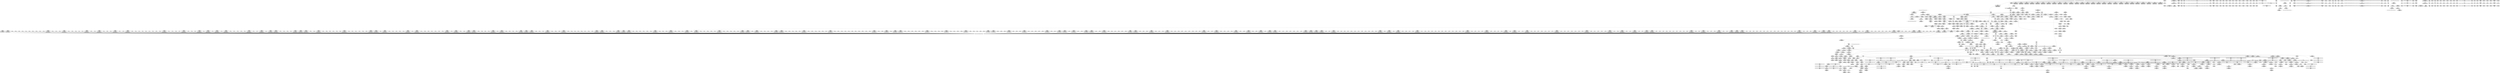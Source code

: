 digraph {
	CE0x5304320 [shape=record,shape=Mrecord,label="{CE0x5304320|80:_i64,_:_CRE_1345,1346_}"]
	CE0x52f20a0 [shape=record,shape=Mrecord,label="{CE0x52f20a0|80:_i64,_:_CRE_442,443_}"]
	CE0x52d8710 [shape=record,shape=Mrecord,label="{CE0x52d8710|apparmor_path_chown:i_mode|security/apparmor/lsm.c,358|*SummSink*}"]
	CE0x5308ba0 [shape=record,shape=Mrecord,label="{CE0x5308ba0|80:_i64,_:_CRE_1635,1636_}"]
	CE0x5305640 [shape=record,shape=Mrecord,label="{CE0x5305640|80:_i64,_:_CRE_1363,1364_}"]
	CE0x533b2d0 [shape=record,shape=Mrecord,label="{CE0x533b2d0|__aa_current_profile:tmp|*SummSource*}"]
	CE0x5307610 [shape=record,shape=Mrecord,label="{CE0x5307610|80:_i64,_:_CRE_1616,1617_}"]
	CE0x5314540 [shape=record,shape=Mrecord,label="{CE0x5314540|i32_11|*Constant*|*SummSource*}"]
	CE0x52f6840 [shape=record,shape=Mrecord,label="{CE0x52f6840|80:_i64,_:_CRE_570,571_}"]
	CE0x52cf5e0 [shape=record,shape=Mrecord,label="{CE0x52cf5e0|apparmor_path_chown:tmp18|security/apparmor/lsm.c,364|*SummSource*}"]
	CE0x535db30 [shape=record,shape=Mrecord,label="{CE0x535db30|aa_cred_profile:do.end10|*SummSink*}"]
	CE0x5321a50 [shape=record,shape=Mrecord,label="{CE0x5321a50|i1_true|*Constant*|*SummSink*}"]
	CE0x4e816a0 [shape=record,shape=Mrecord,label="{CE0x4e816a0|apparmor_path_chown:uid.coerce|Function::apparmor_path_chown&Arg::uid.coerce::|*SummSink*}"]
	CE0x5321550 [shape=record,shape=Mrecord,label="{CE0x5321550|i1_true|*Constant*}"]
	CE0x531b2d0 [shape=record,shape=Mrecord,label="{CE0x531b2d0|aa_cred_profile:tobool1|security/apparmor/include/context.h,100|*SummSink*}"]
	CE0x529d4b0 [shape=record,shape=Mrecord,label="{CE0x529d4b0|apparmor_path_chown:coerce.dive1|*SummSink*}"]
	CE0x5334f40 [shape=record,shape=Mrecord,label="{CE0x5334f40|aa_cred_profile:tmp4|*LoadInst*|security/apparmor/include/context.h,99|*SummSink*}"]
	CE0x5308430 [shape=record,shape=Mrecord,label="{CE0x5308430|80:_i64,_:_CRE_1628,1629_}"]
	CE0x52f1930 [shape=record,shape=Mrecord,label="{CE0x52f1930|80:_i64,_:_CRE_435,436_}"]
	CE0x530a0e0 [shape=record,shape=Mrecord,label="{CE0x530a0e0|80:_i64,_:_CRE_1655,1656_}"]
	CE0x52f8c60 [shape=record,shape=Mrecord,label="{CE0x52f8c60|80:_i64,_:_CRE_604,605_}"]
	CE0x530dbc0 [shape=record,shape=Mrecord,label="{CE0x530dbc0|80:_i64,_:_CRE_1800,1804_|*MultipleSource*|security/apparmor/include/apparmor.h,117|*LoadInst*|security/apparmor/include/apparmor.h,117}"]
	CE0x52b1d00 [shape=record,shape=Mrecord,label="{CE0x52b1d00|i64_1|*Constant*}"]
	CE0x52ff2f0 [shape=record,shape=Mrecord,label="{CE0x52ff2f0|80:_i64,_:_CRE_1251,1252_}"]
	CE0x531ff90 [shape=record,shape=Mrecord,label="{CE0x531ff90|common_perm:tmp7|security/apparmor/lsm.c,170}"]
	CE0x52e9e80 [shape=record,shape=Mrecord,label="{CE0x52e9e80|44:_i32,_48:_i16,_128:_i8*,_:_SCMRE_8,16_|*MultipleSource*|security/apparmor/include/context.h,138|Function::aa_cred_profile&Arg::cred::|security/apparmor/include/context.h,99}"]
	CE0x52fae60 [shape=record,shape=Mrecord,label="{CE0x52fae60|80:_i64,_:_CRE_656,664_|*MultipleSource*|security/apparmor/include/apparmor.h,117|*LoadInst*|security/apparmor/include/apparmor.h,117}"]
	CE0x52e4050 [shape=record,shape=Mrecord,label="{CE0x52e4050|common_perm:cond|Function::common_perm&Arg::cond::|*SummSource*}"]
	CE0x5310ee0 [shape=record,shape=Mrecord,label="{CE0x5310ee0|mediated_filesystem:tmp5|security/apparmor/include/apparmor.h,117}"]
	CE0x531e1d0 [shape=record,shape=Mrecord,label="{CE0x531e1d0|aa_cred_profile:tmp32|security/apparmor/include/context.h,101|*SummSource*}"]
	CE0x529cd20 [shape=record,shape=Mrecord,label="{CE0x529cd20|apparmor_path_chown:uid2|security/apparmor/lsm.c,357}"]
	CE0x5369350 [shape=record,shape=Mrecord,label="{CE0x5369350|i64_6|*Constant*}"]
	CE0x52fefc0 [shape=record,shape=Mrecord,label="{CE0x52fefc0|80:_i64,_:_CRE_1248,1249_}"]
	CE0x52dc3a0 [shape=record,shape=Mrecord,label="{CE0x52dc3a0|80:_i64,_:_CRE_56,64_|*MultipleSource*|security/apparmor/include/apparmor.h,117|*LoadInst*|security/apparmor/include/apparmor.h,117}"]
	CE0x52f0490 [shape=record,shape=Mrecord,label="{CE0x52f0490|i64*_getelementptr_inbounds_(_11_x_i64_,_11_x_i64_*___llvm_gcov_ctr58,_i64_0,_i64_10)|*Constant*|*SummSink*}"]
	CE0x5303aa0 [shape=record,shape=Mrecord,label="{CE0x5303aa0|80:_i64,_:_CRE_1337,1338_}"]
	CE0x52cdc20 [shape=record,shape=Mrecord,label="{CE0x52cdc20|i32_2|*Constant*|*SummSource*}"]
	CE0x52ee4d0 [shape=record,shape=Mrecord,label="{CE0x52ee4d0|GLOBAL:aa_cred_profile|*Constant*|*SummSink*}"]
	CE0x52f8600 [shape=record,shape=Mrecord,label="{CE0x52f8600|80:_i64,_:_CRE_598,599_}"]
	CE0x5302340 [shape=record,shape=Mrecord,label="{CE0x5302340|80:_i64,_:_CRE_1315,1316_}"]
	CE0x52f80b0 [shape=record,shape=Mrecord,label="{CE0x52f80b0|80:_i64,_:_CRE_593,594_}"]
	CE0x533b0f0 [shape=record,shape=Mrecord,label="{CE0x533b0f0|aa_cred_profile:bb|*SummSink*}"]
	CE0x52c5ec0 [shape=record,shape=Mrecord,label="{CE0x52c5ec0|80:_i64,_:_CRE_352,360_|*MultipleSource*|security/apparmor/include/apparmor.h,117|*LoadInst*|security/apparmor/include/apparmor.h,117}"]
	CE0x53213d0 [shape=record,shape=Mrecord,label="{CE0x53213d0|mediated_filesystem:tobool|security/apparmor/include/apparmor.h,117|*SummSource*}"]
	CE0x5307800 [shape=record,shape=Mrecord,label="{CE0x5307800|80:_i64,_:_CRE_1617,1618_}"]
	CE0x531bba0 [shape=record,shape=Mrecord,label="{CE0x531bba0|i64*_getelementptr_inbounds_(_5_x_i64_,_5_x_i64_*___llvm_gcov_ctr57,_i64_0,_i64_3)|*Constant*|*SummSink*}"]
	CE0x535f780 [shape=record,shape=Mrecord,label="{CE0x535f780|aa_cred_profile:tmp34|security/apparmor/include/context.h,101|*SummSource*}"]
	CE0x52f7830 [shape=record,shape=Mrecord,label="{CE0x52f7830|80:_i64,_:_CRE_585,586_}"]
	CE0x52fa1a0 [shape=record,shape=Mrecord,label="{CE0x52fa1a0|80:_i64,_:_CRE_624,625_}"]
	CE0x530ba60 [shape=record,shape=Mrecord,label="{CE0x530ba60|80:_i64,_:_CRE_1679,1680_}"]
	CE0x5320000 [shape=record,shape=Mrecord,label="{CE0x5320000|common_perm:tmp7|security/apparmor/lsm.c,170|*SummSource*}"]
	CE0x5311470 [shape=record,shape=Mrecord,label="{CE0x5311470|common_perm:bb|*SummSink*}"]
	CE0x529f8b0 [shape=record,shape=Mrecord,label="{CE0x529f8b0|aa_cred_profile:tmp5|security/apparmor/include/context.h,99}"]
	CE0x52c10f0 [shape=record,shape=Mrecord,label="{CE0x52c10f0|void_(i8*,_i32,_i64)*_asm_sideeffect_1:_09ud2_0A.pushsection___bug_table,_22a_22_0A2:_09.long_1b_-_2b,_$_0:c_-_2b_0A_09.word_$_1:c_,_0_0A_09.org_2b+$_2:c_0A.popsection_,_i,i,i,_dirflag_,_fpsr_,_flags_|*SummSource*}"]
	CE0x535f230 [shape=record,shape=Mrecord,label="{CE0x535f230|aa_cred_profile:profile11|security/apparmor/include/context.h,101|*SummSink*}"]
	CE0x52f0b60 [shape=record,shape=Mrecord,label="{CE0x52f0b60|80:_i64,_:_CRE_422,423_}"]
	CE0x52eb140 [shape=record,shape=Mrecord,label="{CE0x52eb140|__aa_current_profile:tmp20|security/apparmor/include/context.h,138|*SummSink*}"]
	CE0x52f8710 [shape=record,shape=Mrecord,label="{CE0x52f8710|80:_i64,_:_CRE_599,600_}"]
	CE0x52d1870 [shape=record,shape=Mrecord,label="{CE0x52d1870|apparmor_path_chown:tmp10|security/apparmor/lsm.c,361|*SummSource*}"]
	CE0x52fa4d0 [shape=record,shape=Mrecord,label="{CE0x52fa4d0|80:_i64,_:_CRE_627,628_}"]
	CE0x536a400 [shape=record,shape=Mrecord,label="{CE0x536a400|aa_cred_profile:tmp18|security/apparmor/include/context.h,100}"]
	CE0x5332790 [shape=record,shape=Mrecord,label="{CE0x5332790|aa_cred_profile:do.cond|*SummSink*}"]
	CE0x530afc0 [shape=record,shape=Mrecord,label="{CE0x530afc0|80:_i64,_:_CRE_1669,1670_}"]
	CE0x52cf460 [shape=record,shape=Mrecord,label="{CE0x52cf460|GLOBAL:common_perm|*Constant*}"]
	CE0x530b620 [shape=record,shape=Mrecord,label="{CE0x530b620|80:_i64,_:_CRE_1675,1676_}"]
	CE0x4fa5260 [shape=record,shape=Mrecord,label="{CE0x4fa5260|i32_0|*Constant*|*SummSource*}"]
	CE0x5307b60 [shape=record,shape=Mrecord,label="{CE0x5307b60|80:_i64,_:_CRE_1619,1620_}"]
	CE0x529c600 [shape=record,shape=Mrecord,label="{CE0x529c600|apparmor_path_chown:if.end}"]
	CE0x52afce0 [shape=record,shape=Mrecord,label="{CE0x52afce0|apparmor_path_chown:uid|security/apparmor/lsm.c, 355}"]
	CE0x52d0aa0 [shape=record,shape=Mrecord,label="{CE0x52d0aa0|80:_i64,_:_CRE_456,457_}"]
	CE0x5335410 [shape=record,shape=Mrecord,label="{CE0x5335410|_call_void_mcount()_#2}"]
	CE0x537b750 [shape=record,shape=Mrecord,label="{CE0x537b750|GLOBAL:__llvm_gcov_ctr46|Global_var:__llvm_gcov_ctr46|*SummSink*}"]
	CE0x5303880 [shape=record,shape=Mrecord,label="{CE0x5303880|80:_i64,_:_CRE_1335,1336_}"]
	CE0x52f82d0 [shape=record,shape=Mrecord,label="{CE0x52f82d0|80:_i64,_:_CRE_595,596_}"]
	CE0x52fac40 [shape=record,shape=Mrecord,label="{CE0x52fac40|80:_i64,_:_CRE_648,656_|*MultipleSource*|security/apparmor/include/apparmor.h,117|*LoadInst*|security/apparmor/include/apparmor.h,117}"]
	CE0x52f22c0 [shape=record,shape=Mrecord,label="{CE0x52f22c0|80:_i64,_:_CRE_444,445_}"]
	CE0x52ce0f0 [shape=record,shape=Mrecord,label="{CE0x52ce0f0|i64_4|*Constant*|*SummSink*}"]
	CE0x52a2ff0 [shape=record,shape=Mrecord,label="{CE0x52a2ff0|i64_0|*Constant*}"]
	CE0x52f3170 [shape=record,shape=Mrecord,label="{CE0x52f3170|common_perm:tmp10|security/apparmor/lsm.c,172|*SummSink*}"]
	CE0x52cdbb0 [shape=record,shape=Mrecord,label="{CE0x52cdbb0|i32_2|*Constant*|*SummSink*}"]
	CE0x5366960 [shape=record,shape=Mrecord,label="{CE0x5366960|aa_cred_profile:do.cond}"]
	CE0x5300fa0 [shape=record,shape=Mrecord,label="{CE0x5300fa0|80:_i64,_:_CRE_1278,1279_}"]
	CE0x52c7690 [shape=record,shape=Mrecord,label="{CE0x52c7690|80:_i64,_:_CRE_404,405_}"]
	CE0x52e4ac0 [shape=record,shape=Mrecord,label="{CE0x52e4ac0|apparmor_path_chown:retval.0|*SummSource*}"]
	CE0x52a2640 [shape=record,shape=Mrecord,label="{CE0x52a2640|i64*_getelementptr_inbounds_(_2_x_i64_,_2_x_i64_*___llvm_gcov_ctr55,_i64_0,_i64_0)|*Constant*|*SummSink*}"]
	CE0x5302ef0 [shape=record,shape=Mrecord,label="{CE0x5302ef0|80:_i64,_:_CRE_1326,1327_}"]
	CE0x531e740 [shape=record,shape=Mrecord,label="{CE0x531e740|aa_cred_profile:tmp33|security/apparmor/include/context.h,101}"]
	CE0x52b8370 [shape=record,shape=Mrecord,label="{CE0x52b8370|i32_5|*Constant*|*SummSource*}"]
	CE0x5339a60 [shape=record,shape=Mrecord,label="{CE0x5339a60|__aa_current_profile:tmp9|security/apparmor/include/context.h,138|*SummSink*}"]
	CE0x5310b00 [shape=record,shape=Mrecord,label="{CE0x5310b00|80:_i64,_:_CRE_2264,2268_|*MultipleSource*|security/apparmor/include/apparmor.h,117|*LoadInst*|security/apparmor/include/apparmor.h,117}"]
	CE0x52ffd90 [shape=record,shape=Mrecord,label="{CE0x52ffd90|80:_i64,_:_CRE_1261,1262_}"]
	CE0x52ee350 [shape=record,shape=Mrecord,label="{CE0x52ee350|GLOBAL:aa_cred_profile|*Constant*|*SummSource*}"]
	CE0x535f0b0 [shape=record,shape=Mrecord,label="{CE0x535f0b0|aa_cred_profile:profile11|security/apparmor/include/context.h,101|*SummSource*}"]
	CE0x533df30 [shape=record,shape=Mrecord,label="{CE0x533df30|GLOBAL:__aa_current_profile.__warned|Global_var:__aa_current_profile.__warned|*SummSource*}"]
	CE0x52ff950 [shape=record,shape=Mrecord,label="{CE0x52ff950|80:_i64,_:_CRE_1257,1258_}"]
	CE0x52c7cf0 [shape=record,shape=Mrecord,label="{CE0x52c7cf0|80:_i64,_:_CRE_410,411_}"]
	CE0x52df610 [shape=record,shape=Mrecord,label="{CE0x52df610|i64*_getelementptr_inbounds_(_6_x_i64_,_6_x_i64_*___llvm_gcov_ctr84,_i64_0,_i64_4)|*Constant*}"]
	CE0x52d0880 [shape=record,shape=Mrecord,label="{CE0x52d0880|80:_i64,_:_CRE_454,455_}"]
	CE0x53350c0 [shape=record,shape=Mrecord,label="{CE0x53350c0|44:_i32,_48:_i16,_128:_i8*,_:_SCMRE_40,44_|*MultipleSource*|security/apparmor/include/context.h,138|Function::aa_cred_profile&Arg::cred::|security/apparmor/include/context.h,99}"]
	CE0x52d2990 [shape=record,shape=Mrecord,label="{CE0x52d2990|apparmor_path_chown:tmp5|security/apparmor/lsm.c,357|*SummSink*}"]
	CE0x52f5860 [shape=record,shape=Mrecord,label="{CE0x52f5860|80:_i64,_:_CRE_544,552_|*MultipleSource*|security/apparmor/include/apparmor.h,117|*LoadInst*|security/apparmor/include/apparmor.h,117}"]
	CE0x53216f0 [shape=record,shape=Mrecord,label="{CE0x53216f0|mediated_filesystem:tobool|security/apparmor/include/apparmor.h,117|*SummSink*}"]
	CE0x52f92c0 [shape=record,shape=Mrecord,label="{CE0x52f92c0|80:_i64,_:_CRE_610,611_}"]
	CE0x5310530 [shape=record,shape=Mrecord,label="{CE0x5310530|80:_i64,_:_CRE_2120,2248_|*MultipleSource*|security/apparmor/include/apparmor.h,117|*LoadInst*|security/apparmor/include/apparmor.h,117}"]
	CE0x53694d0 [shape=record,shape=Mrecord,label="{CE0x53694d0|i64_6|*Constant*|*SummSource*}"]
	CE0x52fcdc0 [shape=record,shape=Mrecord,label="{CE0x52fcdc0|80:_i64,_:_CRE_1216,1217_}"]
	CE0x52e0350 [shape=record,shape=Mrecord,label="{CE0x52e0350|aa_path_perm:entry|*SummSource*}"]
	CE0x53397f0 [shape=record,shape=Mrecord,label="{CE0x53397f0|i64_4|*Constant*}"]
	CE0x5303ee0 [shape=record,shape=Mrecord,label="{CE0x5303ee0|80:_i64,_:_CRE_1341,1342_}"]
	CE0x52b8440 [shape=record,shape=Mrecord,label="{CE0x52b8440|i32_5|*Constant*|*SummSink*}"]
	CE0x5296b70 [shape=record,shape=Mrecord,label="{CE0x5296b70|i64*_getelementptr_inbounds_(_6_x_i64_,_6_x_i64_*___llvm_gcov_ctr84,_i64_0,_i64_3)|*Constant*|*SummSink*}"]
	CE0x52dc6e0 [shape=record,shape=Mrecord,label="{CE0x52dc6e0|80:_i64,_:_CRE_72,80_|*MultipleSource*|security/apparmor/include/apparmor.h,117|*LoadInst*|security/apparmor/include/apparmor.h,117}"]
	CE0x53204d0 [shape=record,shape=Mrecord,label="{CE0x53204d0|common_perm:tmp8|security/apparmor/lsm.c,170}"]
	CE0x52a5e10 [shape=record,shape=Mrecord,label="{CE0x52a5e10|i64_1|*Constant*|*SummSource*}"]
	CE0x535e160 [shape=record,shape=Mrecord,label="{CE0x535e160|aa_cred_profile:tmp5|security/apparmor/include/context.h,99|*SummSource*}"]
	CE0x53349b0 [shape=record,shape=Mrecord,label="{CE0x53349b0|__aa_current_profile:tmp1}"]
	CE0x52957b0 [shape=record,shape=Mrecord,label="{CE0x52957b0|apparmor_path_chown:bb|*SummSource*}"]
	CE0x52f7720 [shape=record,shape=Mrecord,label="{CE0x52f7720|80:_i64,_:_CRE_584,585_}"]
	CE0x532c070 [shape=record,shape=Mrecord,label="{CE0x532c070|common_perm:tmp9|security/apparmor/lsm.c,172|*SummSink*}"]
	CE0x5336d80 [shape=record,shape=Mrecord,label="{CE0x5336d80|i64_5|*Constant*|*SummSource*}"]
	CE0x5337b60 [shape=record,shape=Mrecord,label="{CE0x5337b60|aa_cred_profile:do.body5}"]
	CE0x52d0ff0 [shape=record,shape=Mrecord,label="{CE0x52d0ff0|80:_i64,_:_CRE_461,462_}"]
	"CONST[source:0(mediator),value:2(dynamic)][purpose:{subject}][SnkIdx:1]"
	CE0x5305db0 [shape=record,shape=Mrecord,label="{CE0x5305db0|80:_i64,_:_CRE_1370,1371_}"]
	CE0x530bb70 [shape=record,shape=Mrecord,label="{CE0x530bb70|80:_i64,_:_CRE_1680,1681_}"]
	CE0x533fd20 [shape=record,shape=Mrecord,label="{CE0x533fd20|i8_1|*Constant*|*SummSource*}"]
	CE0x5326160 [shape=record,shape=Mrecord,label="{CE0x5326160|common_perm:if.end|*SummSource*}"]
	CE0x5304210 [shape=record,shape=Mrecord,label="{CE0x5304210|80:_i64,_:_CRE_1344,1345_}"]
	CE0x5338fd0 [shape=record,shape=Mrecord,label="{CE0x5338fd0|get_current:tmp4|./arch/x86/include/asm/current.h,14|*SummSink*}"]
	CE0x52c79c0 [shape=record,shape=Mrecord,label="{CE0x52c79c0|80:_i64,_:_CRE_407,408_}"]
	CE0x5309310 [shape=record,shape=Mrecord,label="{CE0x5309310|80:_i64,_:_CRE_1642,1643_}"]
	CE0x5365490 [shape=record,shape=Mrecord,label="{CE0x5365490|aa_cred_profile:tmp15|security/apparmor/include/context.h,100|*SummSink*}"]
	CE0x52fba30 [shape=record,shape=Mrecord,label="{CE0x52fba30|80:_i64,_:_CRE_712,720_|*MultipleSource*|security/apparmor/include/apparmor.h,117|*LoadInst*|security/apparmor/include/apparmor.h,117}"]
	CE0x5309970 [shape=record,shape=Mrecord,label="{CE0x5309970|80:_i64,_:_CRE_1648,1649_}"]
	"CONST[source:0(mediator),value:2(dynamic)][purpose:{subject}][SrcIdx:5]"
	CE0x52f1f90 [shape=record,shape=Mrecord,label="{CE0x52f1f90|80:_i64,_:_CRE_441,442_}"]
	CE0x536a6f0 [shape=record,shape=Mrecord,label="{CE0x536a6f0|aa_cred_profile:tmp19|security/apparmor/include/context.h,100}"]
	CE0x530b400 [shape=record,shape=Mrecord,label="{CE0x530b400|80:_i64,_:_CRE_1673,1674_}"]
	CE0x52d9a40 [shape=record,shape=Mrecord,label="{CE0x52d9a40|apparmor_path_chown:tmp9|*LoadInst*|security/apparmor/lsm.c,361|*SummSource*}"]
	CE0x52fdfd0 [shape=record,shape=Mrecord,label="{CE0x52fdfd0|80:_i64,_:_CRE_1233,1234_}"]
	CE0x528dc20 [shape=record,shape=Mrecord,label="{CE0x528dc20|apparmor_path_chown:entry}"]
	CE0x5308540 [shape=record,shape=Mrecord,label="{CE0x5308540|80:_i64,_:_CRE_1629,1630_}"]
	CE0x535ba10 [shape=record,shape=Mrecord,label="{CE0x535ba10|i64*_getelementptr_inbounds_(_16_x_i64_,_16_x_i64_*___llvm_gcov_ctr46,_i64_0,_i64_10)|*Constant*|*SummSink*}"]
	CE0x52fe0e0 [shape=record,shape=Mrecord,label="{CE0x52fe0e0|80:_i64,_:_CRE_1234,1235_}"]
	CE0x529fdf0 [shape=record,shape=Mrecord,label="{CE0x529fdf0|i64*_getelementptr_inbounds_(_2_x_i64_,_2_x_i64_*___llvm_gcov_ctr55,_i64_0,_i64_1)|*Constant*|*SummSink*}"]
	CE0x52f6400 [shape=record,shape=Mrecord,label="{CE0x52f6400|80:_i64,_:_CRE_566,567_}"]
	CE0x530fb50 [shape=record,shape=Mrecord,label="{CE0x530fb50|80:_i64,_:_CRE_1904,1920_|*MultipleSource*|security/apparmor/include/apparmor.h,117|*LoadInst*|security/apparmor/include/apparmor.h,117}"]
	CE0x52fa6f0 [shape=record,shape=Mrecord,label="{CE0x52fa6f0|80:_i64,_:_CRE_629,630_}"]
	CE0x5326cb0 [shape=record,shape=Mrecord,label="{CE0x5326cb0|common_perm:if.then|*SummSink*}"]
	CE0x52f3460 [shape=record,shape=Mrecord,label="{CE0x52f3460|__aa_current_profile:land.lhs.true2|*SummSink*}"]
	CE0x5337060 [shape=record,shape=Mrecord,label="{CE0x5337060|__aa_current_profile:tmp10|security/apparmor/include/context.h,138}"]
	CE0x5337af0 [shape=record,shape=Mrecord,label="{CE0x5337af0|aa_cred_profile:do.body5|*SummSource*}"]
	CE0x5308210 [shape=record,shape=Mrecord,label="{CE0x5308210|80:_i64,_:_CRE_1626,1627_}"]
	CE0x53311e0 [shape=record,shape=Mrecord,label="{CE0x53311e0|i64*_getelementptr_inbounds_(_11_x_i64_,_11_x_i64_*___llvm_gcov_ctr58,_i64_0,_i64_8)|*Constant*|*SummSource*}"]
	CE0x52a3a60 [shape=record,shape=Mrecord,label="{CE0x52a3a60|8:_%struct.dentry*,_:_CRE_0,8_|*MultipleSource*|security/apparmor/lsm.c,357|Function::apparmor_path_chown&Arg::path::}"]
	CE0x53090f0 [shape=record,shape=Mrecord,label="{CE0x53090f0|80:_i64,_:_CRE_1640,1641_}"]
	CE0x5321e00 [shape=record,shape=Mrecord,label="{CE0x5321e00|mediated_filesystem:lnot|security/apparmor/include/apparmor.h,117|*SummSource*}"]
	CE0x5294690 [shape=record,shape=Mrecord,label="{CE0x5294690|apparmor_path_chown:tmp13|security/apparmor/lsm.c,361|*SummSource*}"]
	CE0x52e4630 [shape=record,shape=Mrecord,label="{CE0x52e4630|_ret_i32_%error.0,_!dbg_!15483|security/apparmor/lsm.c,172|*SummSink*}"]
	CE0x52d92f0 [shape=record,shape=Mrecord,label="{CE0x52d92f0|apparmor_path_chown:dentry5|security/apparmor/lsm.c,361|*SummSink*}"]
	CE0x52edcd0 [shape=record,shape=Mrecord,label="{CE0x52edcd0|__aa_current_profile:call4|security/apparmor/include/context.h,138|*SummSink*}"]
	CE0x5369100 [shape=record,shape=Mrecord,label="{CE0x5369100|i64_5|*Constant*}"]
	CE0x530b730 [shape=record,shape=Mrecord,label="{CE0x530b730|80:_i64,_:_CRE_1676,1677_}"]
	CE0x5305b90 [shape=record,shape=Mrecord,label="{CE0x5305b90|80:_i64,_:_CRE_1368,1369_}"]
	CE0x530cc40 [shape=record,shape=Mrecord,label="{CE0x530cc40|80:_i64,_:_CRE_1728,1736_|*MultipleSource*|security/apparmor/include/apparmor.h,117|*LoadInst*|security/apparmor/include/apparmor.h,117}"]
	CE0x5299150 [shape=record,shape=Mrecord,label="{CE0x5299150|apparmor_path_chown:dentry3|security/apparmor/lsm.c,358}"]
	CE0x52ecd80 [shape=record,shape=Mrecord,label="{CE0x52ecd80|__aa_current_profile:cred|security/apparmor/include/context.h,138}"]
	CE0x529eb50 [shape=record,shape=Mrecord,label="{CE0x529eb50|i64*_getelementptr_inbounds_(_11_x_i64_,_11_x_i64_*___llvm_gcov_ctr58,_i64_0,_i64_6)|*Constant*|*SummSource*}"]
	CE0x52d6490 [shape=record,shape=Mrecord,label="{CE0x52d6490|mediated_filesystem:entry}"]
	CE0x532aaa0 [shape=record,shape=Mrecord,label="{CE0x532aaa0|__aa_current_profile:tobool1|security/apparmor/include/context.h,138|*SummSink*}"]
	CE0x5308760 [shape=record,shape=Mrecord,label="{CE0x5308760|80:_i64,_:_CRE_1631,1632_}"]
	CE0x5334150 [shape=record,shape=Mrecord,label="{CE0x5334150|__aa_current_profile:tmp6|security/apparmor/include/context.h,138}"]
	CE0x532abb0 [shape=record,shape=Mrecord,label="{CE0x532abb0|i64_5|*Constant*}"]
	CE0x52ed730 [shape=record,shape=Mrecord,label="{CE0x52ed730|__aa_current_profile:call4|security/apparmor/include/context.h,138}"]
	CE0x53224b0 [shape=record,shape=Mrecord,label="{CE0x53224b0|common_perm:if.then|*SummSource*}"]
	CE0x5315af0 [shape=record,shape=Mrecord,label="{CE0x5315af0|common_perm:tmp6|security/apparmor/lsm.c,169|*SummSource*}"]
	CE0x532a4f0 [shape=record,shape=Mrecord,label="{CE0x532a4f0|__aa_current_profile:tmp14|security/apparmor/include/context.h,138|*SummSource*}"]
	CE0x52f7610 [shape=record,shape=Mrecord,label="{CE0x52f7610|80:_i64,_:_CRE_583,584_}"]
	CE0x52c4780 [shape=record,shape=Mrecord,label="{CE0x52c4780|80:_i64,_:_CRE_264,268_|*MultipleSource*|security/apparmor/include/apparmor.h,117|*LoadInst*|security/apparmor/include/apparmor.h,117}"]
	CE0x52d86a0 [shape=record,shape=Mrecord,label="{CE0x52d86a0|apparmor_path_chown:i_mode|security/apparmor/lsm.c,358|*SummSource*}"]
	CE0x52cf260 [shape=record,shape=Mrecord,label="{CE0x52cf260|apparmor_path_chown:tmp17|security/apparmor/lsm.c,364|*SummSink*}"]
	CE0x52dadc0 [shape=record,shape=Mrecord,label="{CE0x52dadc0|mediated_filesystem:s_flags|security/apparmor/include/apparmor.h,117}"]
	CE0x52e8ac0 [shape=record,shape=Mrecord,label="{CE0x52e8ac0|aa_cred_profile:cred|Function::aa_cred_profile&Arg::cred::|*SummSource*}"]
	CE0x53678f0 [shape=record,shape=Mrecord,label="{CE0x53678f0|i64*_getelementptr_inbounds_(_16_x_i64_,_16_x_i64_*___llvm_gcov_ctr46,_i64_0,_i64_4)|*Constant*|*SummSource*}"]
	CE0x530f4f0 [shape=record,shape=Mrecord,label="{CE0x530f4f0|80:_i64,_:_CRE_1878,1879_}"]
	CE0x5302780 [shape=record,shape=Mrecord,label="{CE0x5302780|80:_i64,_:_CRE_1319,1320_}"]
	CE0x52f5070 [shape=record,shape=Mrecord,label="{CE0x52f5070|80:_i64,_:_CRE_504,512_|*MultipleSource*|security/apparmor/include/apparmor.h,117|*LoadInst*|security/apparmor/include/apparmor.h,117}"]
	CE0x533bd80 [shape=record,shape=Mrecord,label="{CE0x533bd80|i64*_getelementptr_inbounds_(_11_x_i64_,_11_x_i64_*___llvm_gcov_ctr58,_i64_0,_i64_0)|*Constant*}"]
	CE0x52f8f90 [shape=record,shape=Mrecord,label="{CE0x52f8f90|80:_i64,_:_CRE_607,608_}"]
	CE0x52f7e90 [shape=record,shape=Mrecord,label="{CE0x52f7e90|80:_i64,_:_CRE_591,592_}"]
	CE0x52a5d30 [shape=record,shape=Mrecord,label="{CE0x52a5d30|i64_1|*Constant*}"]
	CE0x53675e0 [shape=record,shape=Mrecord,label="{CE0x53675e0|i64*_getelementptr_inbounds_(_16_x_i64_,_16_x_i64_*___llvm_gcov_ctr46,_i64_0,_i64_4)|*Constant*}"]
	CE0x530d7e0 [shape=record,shape=Mrecord,label="{CE0x530d7e0|80:_i64,_:_CRE_1784,1792_|*MultipleSource*|security/apparmor/include/apparmor.h,117|*LoadInst*|security/apparmor/include/apparmor.h,117}"]
	CE0x52ef6a0 [shape=record,shape=Mrecord,label="{CE0x52ef6a0|__aa_current_profile:tmp17|security/apparmor/include/context.h,138|*SummSource*}"]
	CE0x52c39f0 [shape=record,shape=Mrecord,label="{CE0x52c39f0|80:_i64,_:_CRE_200,204_|*MultipleSource*|security/apparmor/include/apparmor.h,117|*LoadInst*|security/apparmor/include/apparmor.h,117}"]
	CE0x5320a70 [shape=record,shape=Mrecord,label="{CE0x5320a70|common_perm:call1|security/apparmor/lsm.c,170|*SummSource*}"]
	CE0x52b37b0 [shape=record,shape=Mrecord,label="{CE0x52b37b0|_call_void_mcount()_#2|*SummSource*}"]
	CE0x52f6fb0 [shape=record,shape=Mrecord,label="{CE0x52f6fb0|80:_i64,_:_CRE_577,578_}"]
	CE0x535dc30 [shape=record,shape=Mrecord,label="{CE0x535dc30|aa_cred_profile:if.then}"]
	CE0x52c2f60 [shape=record,shape=Mrecord,label="{CE0x52c2f60|aa_cred_profile:tmp11|security/apparmor/include/context.h,100|*SummSink*}"]
	CE0x5368100 [shape=record,shape=Mrecord,label="{CE0x5368100|GLOBAL:llvm.expect.i64|*Constant*}"]
	CE0x5309fd0 [shape=record,shape=Mrecord,label="{CE0x5309fd0|80:_i64,_:_CRE_1654,1655_}"]
	CE0x52a3ce0 [shape=record,shape=Mrecord,label="{CE0x52a3ce0|i32_1|*Constant*|*SummSource*}"]
	CE0x52f6950 [shape=record,shape=Mrecord,label="{CE0x52f6950|80:_i64,_:_CRE_571,572_}"]
	CE0x532af20 [shape=record,shape=Mrecord,label="{CE0x532af20|_call_void_mcount()_#2|*SummSink*}"]
	CE0x52947a0 [shape=record,shape=Mrecord,label="{CE0x52947a0|apparmor_path_chown:tmp13|security/apparmor/lsm.c,361|*SummSink*}"]
	CE0x52f6620 [shape=record,shape=Mrecord,label="{CE0x52f6620|80:_i64,_:_CRE_568,569_}"]
	CE0x52c6dc0 [shape=record,shape=Mrecord,label="{CE0x52c6dc0|80:_i64,_:_CRE_395,396_}"]
	CE0x5332700 [shape=record,shape=Mrecord,label="{CE0x5332700|__aa_current_profile:tmp11|security/apparmor/include/context.h,138|*SummSink*}"]
	CE0x5333540 [shape=record,shape=Mrecord,label="{CE0x5333540|aa_cred_profile:tmp2|*SummSink*}"]
	CE0x52e8e10 [shape=record,shape=Mrecord,label="{CE0x52e8e10|_ret_%struct.aa_profile*_%tmp34,_!dbg_!15510|security/apparmor/include/context.h,101|*SummSource*}"]
	CE0x5302670 [shape=record,shape=Mrecord,label="{CE0x5302670|80:_i64,_:_CRE_1318,1319_}"]
	CE0x52f0610 [shape=record,shape=Mrecord,label="{CE0x52f0610|80:_i64,_:_CRE_417,418_}"]
	CE0x52ee1f0 [shape=record,shape=Mrecord,label="{CE0x52ee1f0|aa_cred_profile:entry}"]
	CE0x52e47d0 [shape=record,shape=Mrecord,label="{CE0x52e47d0|i64*_getelementptr_inbounds_(_6_x_i64_,_6_x_i64_*___llvm_gcov_ctr84,_i64_0,_i64_5)|*Constant*}"]
	CE0x52d9dc0 [shape=record,shape=Mrecord,label="{CE0x52d9dc0|i32_8|*Constant*|*SummSink*}"]
	CE0x5340030 [shape=record,shape=Mrecord,label="{CE0x5340030|i8*_getelementptr_inbounds_(_36_x_i8_,_36_x_i8_*_.str12,_i32_0,_i32_0)|*Constant*}"]
	CE0x52a2c40 [shape=record,shape=Mrecord,label="{CE0x52a2c40|common_perm:cmp|security/apparmor/lsm.c,169}"]
	CE0x52c19b0 [shape=record,shape=Mrecord,label="{CE0x52c19b0|i32_100|*Constant*}"]
	CE0x53001d0 [shape=record,shape=Mrecord,label="{CE0x53001d0|80:_i64,_:_CRE_1265,1266_}"]
	CE0x52f2700 [shape=record,shape=Mrecord,label="{CE0x52f2700|80:_i64,_:_CRE_448,449_}"]
	CE0x535e620 [shape=record,shape=Mrecord,label="{CE0x535e620|%struct.aa_task_cxt*_null|*Constant*|*SummSink*}"]
	CE0x52e3130 [shape=record,shape=Mrecord,label="{CE0x52e3130|common_perm:op|Function::common_perm&Arg::op::|*SummSink*}"]
	CE0x536b1b0 [shape=record,shape=Mrecord,label="{CE0x536b1b0|aa_cred_profile:tmp29|security/apparmor/include/context.h,100|*SummSink*}"]
	CE0x52b7d60 [shape=record,shape=Mrecord,label="{CE0x52b7d60|mediated_filesystem:tmp2}"]
	CE0x52ef710 [shape=record,shape=Mrecord,label="{CE0x52ef710|__aa_current_profile:tmp17|security/apparmor/include/context.h,138|*SummSink*}"]
	CE0x52f83e0 [shape=record,shape=Mrecord,label="{CE0x52f83e0|80:_i64,_:_CRE_596,597_}"]
	CE0x52e2dd0 [shape=record,shape=Mrecord,label="{CE0x52e2dd0|i32_13|*Constant*|*SummSink*}"]
	CE0x53320d0 [shape=record,shape=Mrecord,label="{CE0x53320d0|__aa_current_profile:tmp10|security/apparmor/include/context.h,138|*SummSink*}"]
	CE0x5359ec0 [shape=record,shape=Mrecord,label="{CE0x5359ec0|aa_cred_profile:tmp6|security/apparmor/include/context.h,100|*SummSink*}"]
	CE0x530f930 [shape=record,shape=Mrecord,label="{CE0x530f930|80:_i64,_:_CRE_1896,1904_|*MultipleSource*|security/apparmor/include/apparmor.h,117|*LoadInst*|security/apparmor/include/apparmor.h,117}"]
	CE0x52e7aa0 [shape=record,shape=Mrecord,label="{CE0x52e7aa0|apparmor_path_chown:tmp20|security/apparmor/lsm.c,365|*SummSource*}"]
	CE0x52f8a40 [shape=record,shape=Mrecord,label="{CE0x52f8a40|80:_i64,_:_CRE_602,603_}"]
	CE0x536b6e0 [shape=record,shape=Mrecord,label="{CE0x536b6e0|i64*_getelementptr_inbounds_(_16_x_i64_,_16_x_i64_*___llvm_gcov_ctr46,_i64_0,_i64_14)|*Constant*|*SummSource*}"]
	CE0x533e090 [shape=record,shape=Mrecord,label="{CE0x533e090|GLOBAL:__aa_current_profile.__warned|Global_var:__aa_current_profile.__warned|*SummSink*}"]
	CE0x52f6730 [shape=record,shape=Mrecord,label="{CE0x52f6730|80:_i64,_:_CRE_569,570_}"]
	CE0x5339860 [shape=record,shape=Mrecord,label="{CE0x5339860|__aa_current_profile:tmp9|security/apparmor/include/context.h,138}"]
	CE0x52ddd00 [shape=record,shape=Mrecord,label="{CE0x52ddd00|80:_i64,_:_CRE_160,176_|*MultipleSource*|security/apparmor/include/apparmor.h,117|*LoadInst*|security/apparmor/include/apparmor.h,117}"]
	CE0x52f1710 [shape=record,shape=Mrecord,label="{CE0x52f1710|80:_i64,_:_CRE_433,434_}"]
	CE0x5322690 [shape=record,shape=Mrecord,label="{CE0x5322690|GLOBAL:__aa_current_profile|*Constant*|*SummSource*}"]
	CE0x52991c0 [shape=record,shape=Mrecord,label="{CE0x52991c0|apparmor_path_chown:dentry3|security/apparmor/lsm.c,358|*SummSource*}"]
	CE0x5368b30 [shape=record,shape=Mrecord,label="{CE0x5368b30|aa_cred_profile:tobool4|security/apparmor/include/context.h,100|*SummSource*}"]
	CE0x52b7e40 [shape=record,shape=Mrecord,label="{CE0x52b7e40|mediated_filesystem:tmp2|*SummSink*}"]
	CE0x52fc9e0 [shape=record,shape=Mrecord,label="{CE0x52fc9e0|80:_i64,_:_CRE_1212,1213_}"]
	CE0x53404b0 [shape=record,shape=Mrecord,label="{CE0x53404b0|_call_void_lockdep_rcu_suspicious(i8*_getelementptr_inbounds_(_36_x_i8_,_36_x_i8_*_.str12,_i32_0,_i32_0),_i32_138,_i8*_getelementptr_inbounds_(_45_x_i8_,_45_x_i8_*_.str14,_i32_0,_i32_0))_#7,_!dbg_!15483|security/apparmor/include/context.h,138|*SummSource*}"]
	CE0x52c2930 [shape=record,shape=Mrecord,label="{CE0x52c2930|aa_cred_profile:tmp10|security/apparmor/include/context.h,100}"]
	CE0x535b360 [shape=record,shape=Mrecord,label="{CE0x535b360|i64*_getelementptr_inbounds_(_16_x_i64_,_16_x_i64_*___llvm_gcov_ctr46,_i64_0,_i64_10)|*Constant*}"]
	CE0x52f7a50 [shape=record,shape=Mrecord,label="{CE0x52f7a50|80:_i64,_:_CRE_587,588_}"]
	CE0x52eb300 [shape=record,shape=Mrecord,label="{CE0x52eb300|__aa_current_profile:call3|security/apparmor/include/context.h,138}"]
	CE0x533a460 [shape=record,shape=Mrecord,label="{CE0x533a460|aa_cred_profile:profile|security/apparmor/include/context.h,100|*SummSink*}"]
	CE0x52db5b0 [shape=record,shape=Mrecord,label="{CE0x52db5b0|80:_i64,_:_CRE_16,20_|*MultipleSource*|security/apparmor/include/apparmor.h,117|*LoadInst*|security/apparmor/include/apparmor.h,117}"]
	CE0x52ffb70 [shape=record,shape=Mrecord,label="{CE0x52ffb70|80:_i64,_:_CRE_1259,1260_}"]
	CE0x5305420 [shape=record,shape=Mrecord,label="{CE0x5305420|80:_i64,_:_CRE_1361,1362_}"]
	CE0x531a950 [shape=record,shape=Mrecord,label="{CE0x531a950|get_current:tmp1|*SummSource*}"]
	CE0x52dbec0 [shape=record,shape=Mrecord,label="{CE0x52dbec0|80:_i64,_:_CRE_32,40_|*MultipleSource*|security/apparmor/include/apparmor.h,117|*LoadInst*|security/apparmor/include/apparmor.h,117}"]
	CE0x52e16a0 [shape=record,shape=Mrecord,label="{CE0x52e16a0|aa_path_perm:flags|Function::aa_path_perm&Arg::flags::|*SummSink*}"]
	CE0x53408c0 [shape=record,shape=Mrecord,label="{CE0x53408c0|GLOBAL:lockdep_rcu_suspicious|*Constant*}"]
	CE0x52e9910 [shape=record,shape=Mrecord,label="{CE0x52e9910|i64*_getelementptr_inbounds_(_2_x_i64_,_2_x_i64_*___llvm_gcov_ctr112,_i64_0,_i64_0)|*Constant*|*SummSource*}"]
	CE0x5324bf0 [shape=record,shape=Mrecord,label="{CE0x5324bf0|i64_2|*Constant*}"]
	CE0x5336670 [shape=record,shape=Mrecord,label="{CE0x5336670|__aa_current_profile:tmp5|security/apparmor/include/context.h,138|*SummSource*}"]
	CE0x52de3a0 [shape=record,shape=Mrecord,label="{CE0x52de3a0|apparmor_path_chown:tmp15|security/apparmor/lsm.c,362|*SummSource*}"]
	CE0x535a980 [shape=record,shape=Mrecord,label="{CE0x535a980|aa_cred_profile:tmp22|security/apparmor/include/context.h,100}"]
	CE0x52ce2f0 [shape=record,shape=Mrecord,label="{CE0x52ce2f0|apparmor_path_chown:mode|security/apparmor/lsm.c,357}"]
	CE0x53154e0 [shape=record,shape=Mrecord,label="{CE0x53154e0|aa_cred_profile:tmp|*SummSource*}"]
	CE0x52c62a0 [shape=record,shape=Mrecord,label="{CE0x52c62a0|80:_i64,_:_CRE_368,372_|*MultipleSource*|security/apparmor/include/apparmor.h,117|*LoadInst*|security/apparmor/include/apparmor.h,117}"]
	CE0x5307040 [shape=record,shape=Mrecord,label="{CE0x5307040|80:_i64,_:_CRE_1596,1600_|*MultipleSource*|security/apparmor/include/apparmor.h,117|*LoadInst*|security/apparmor/include/apparmor.h,117}"]
	CE0x5373eb0 [shape=record,shape=Mrecord,label="{CE0x5373eb0|aa_cred_profile:tmp13|*SummSource*}"]
	CE0x52aa190 [shape=record,shape=Mrecord,label="{CE0x52aa190|common_perm:tmp3|security/apparmor/lsm.c,169|*SummSource*}"]
	CE0x533cb30 [shape=record,shape=Mrecord,label="{CE0x533cb30|__aa_current_profile:tmp12|security/apparmor/include/context.h,138}"]
	CE0x52fcfe0 [shape=record,shape=Mrecord,label="{CE0x52fcfe0|80:_i64,_:_CRE_1218,1219_}"]
	CE0x535dbc0 [shape=record,shape=Mrecord,label="{CE0x535dbc0|aa_cred_profile:bb}"]
	CE0x52e42f0 [shape=record,shape=Mrecord,label="{CE0x52e42f0|_ret_i32_%error.0,_!dbg_!15483|security/apparmor/lsm.c,172}"]
	CE0x52d9b50 [shape=record,shape=Mrecord,label="{CE0x52d9b50|apparmor_path_chown:tmp9|*LoadInst*|security/apparmor/lsm.c,361|*SummSink*}"]
	CE0x535d800 [shape=record,shape=Mrecord,label="{CE0x535d800|aa_cred_profile:tmp27|security/apparmor/include/context.h,100|*SummSource*}"]
	CE0x5366850 [shape=record,shape=Mrecord,label="{CE0x5366850|aa_cred_profile:do.end8|*SummSink*}"]
	CE0x52d6ee0 [shape=record,shape=Mrecord,label="{CE0x52d6ee0|common_perm:tmp5|security/apparmor/lsm.c,169}"]
	CE0x52f5c40 [shape=record,shape=Mrecord,label="{CE0x52f5c40|80:_i64,_:_CRE_560,561_}"]
	CE0x52f9f80 [shape=record,shape=Mrecord,label="{CE0x52f9f80|80:_i64,_:_CRE_622,623_}"]
	CE0x5304a90 [shape=record,shape=Mrecord,label="{CE0x5304a90|80:_i64,_:_CRE_1352,1353_}"]
	CE0x52e07d0 [shape=record,shape=Mrecord,label="{CE0x52e07d0|aa_path_perm:op|Function::aa_path_perm&Arg::op::|*SummSource*}"]
	CE0x52fe850 [shape=record,shape=Mrecord,label="{CE0x52fe850|80:_i64,_:_CRE_1241,1242_}"]
	CE0x52f0fa0 [shape=record,shape=Mrecord,label="{CE0x52f0fa0|80:_i64,_:_CRE_426,427_}"]
	CE0x5303cc0 [shape=record,shape=Mrecord,label="{CE0x5303cc0|80:_i64,_:_CRE_1339,1340_}"]
	"CONST[source:0(mediator),value:0(static)][purpose:{operation}][SnkIdx:0]"
	CE0x5300830 [shape=record,shape=Mrecord,label="{CE0x5300830|80:_i64,_:_CRE_1271,1272_}"]
	CE0x53112c0 [shape=record,shape=Mrecord,label="{CE0x53112c0|mediated_filesystem:tmp5|security/apparmor/include/apparmor.h,117|*SummSink*}"]
	CE0x52fda80 [shape=record,shape=Mrecord,label="{CE0x52fda80|80:_i64,_:_CRE_1228,1229_}"]
	CE0x52f49b0 [shape=record,shape=Mrecord,label="{CE0x52f49b0|__aa_current_profile:land.lhs.true}"]
	CE0x52fea70 [shape=record,shape=Mrecord,label="{CE0x52fea70|80:_i64,_:_CRE_1243,1244_}"]
	CE0x52f1d70 [shape=record,shape=Mrecord,label="{CE0x52f1d70|80:_i64,_:_CRE_439,440_}"]
	CE0x52b1d70 [shape=record,shape=Mrecord,label="{CE0x52b1d70|mediated_filesystem:tmp1}"]
	CE0x52dfc00 [shape=record,shape=Mrecord,label="{CE0x52dfc00|common_perm:call1|security/apparmor/lsm.c,170|*SummSink*}"]
	CE0x52f9a30 [shape=record,shape=Mrecord,label="{CE0x52f9a30|80:_i64,_:_CRE_617,618_}"]
	CE0x52d3d80 [shape=record,shape=Mrecord,label="{CE0x52d3d80|i32_4|*Constant*}"]
	CE0x5313e60 [shape=record,shape=Mrecord,label="{CE0x5313e60|common_perm:mode|security/apparmor/lsm.c,169|*SummSink*}"]
	CE0x52c6e70 [shape=record,shape=Mrecord,label="{CE0x52c6e70|80:_i64,_:_CRE_396,397_}"]
	CE0x52f6510 [shape=record,shape=Mrecord,label="{CE0x52f6510|80:_i64,_:_CRE_567,568_}"]
	CE0x5315170 [shape=record,shape=Mrecord,label="{CE0x5315170|i64*_getelementptr_inbounds_(_16_x_i64_,_16_x_i64_*___llvm_gcov_ctr46,_i64_0,_i64_0)|*Constant*|*SummSource*}"]
	CE0x5340c00 [shape=record,shape=Mrecord,label="{CE0x5340c00|GLOBAL:lockdep_rcu_suspicious|*Constant*|*SummSource*}"]
	CE0x52cf8f0 [shape=record,shape=Mrecord,label="{CE0x52cf8f0|apparmor_path_chown:d_inode4|security/apparmor/lsm.c,358}"]
	CE0x52f7d80 [shape=record,shape=Mrecord,label="{CE0x52f7d80|80:_i64,_:_CRE_590,591_}"]
	CE0x5373cc0 [shape=record,shape=Mrecord,label="{CE0x5373cc0|aa_cred_profile:lnot|security/apparmor/include/context.h,100|*SummSink*}"]
	CE0x5325f80 [shape=record,shape=Mrecord,label="{CE0x5325f80|__aa_current_profile:tmp7|security/apparmor/include/context.h,138|*SummSink*}"]
	CE0x535c1d0 [shape=record,shape=Mrecord,label="{CE0x535c1d0|aa_cred_profile:tmp25|security/apparmor/include/context.h,100}"]
	CE0x5366000 [shape=record,shape=Mrecord,label="{CE0x5366000|aa_cred_profile:tmp17|security/apparmor/include/context.h,100|*SummSink*}"]
	CE0x5334800 [shape=record,shape=Mrecord,label="{CE0x5334800|i64*_getelementptr_inbounds_(_2_x_i64_,_2_x_i64_*___llvm_gcov_ctr112,_i64_0,_i64_1)|*Constant*}"]
	CE0x52e02c0 [shape=record,shape=Mrecord,label="{CE0x52e02c0|aa_path_perm:entry}"]
	CE0x52eb6a0 [shape=record,shape=Mrecord,label="{CE0x52eb6a0|__aa_current_profile:call3|security/apparmor/include/context.h,138|*SummSource*}"]
	CE0x533f740 [shape=record,shape=Mrecord,label="{CE0x533f740|i64*_getelementptr_inbounds_(_11_x_i64_,_11_x_i64_*___llvm_gcov_ctr58,_i64_0,_i64_8)|*Constant*|*SummSink*}"]
	CE0x52d0590 [shape=record,shape=Mrecord,label="{CE0x52d0590|apparmor_path_chown:tmp7|security/apparmor/lsm.c,358|*SummSink*}"]
	CE0x52ecf70 [shape=record,shape=Mrecord,label="{CE0x52ecf70|__aa_current_profile:cred|security/apparmor/include/context.h,138|*SummSource*}"]
	CE0x53188e0 [shape=record,shape=Mrecord,label="{CE0x53188e0|aa_cred_profile:tmp20|security/apparmor/include/context.h,100}"]
	CE0x535ad70 [shape=record,shape=Mrecord,label="{CE0x535ad70|aa_cred_profile:tmp23|security/apparmor/include/context.h,100}"]
	CE0x531bea0 [shape=record,shape=Mrecord,label="{CE0x531bea0|i64*_getelementptr_inbounds_(_16_x_i64_,_16_x_i64_*___llvm_gcov_ctr46,_i64_0,_i64_13)|*Constant*}"]
	CE0x52dd540 [shape=record,shape=Mrecord,label="{CE0x52dd540|80:_i64,_:_CRE_132,136_|*MultipleSource*|security/apparmor/include/apparmor.h,117|*LoadInst*|security/apparmor/include/apparmor.h,117}"]
	CE0x5314130 [shape=record,shape=Mrecord,label="{CE0x5314130|aa_cred_profile:do.end8}"]
	CE0x52fd530 [shape=record,shape=Mrecord,label="{CE0x52fd530|80:_i64,_:_CRE_1223,1224_}"]
	CE0x52f9d60 [shape=record,shape=Mrecord,label="{CE0x52f9d60|80:_i64,_:_CRE_620,621_}"]
	CE0x52f72e0 [shape=record,shape=Mrecord,label="{CE0x52f72e0|80:_i64,_:_CRE_580,581_}"]
	CE0x5325250 [shape=record,shape=Mrecord,label="{CE0x5325250|common_perm:tmp|*SummSource*}"]
	CE0x52c5510 [shape=record,shape=Mrecord,label="{CE0x52c5510|80:_i64,_:_CRE_312,320_|*MultipleSource*|security/apparmor/include/apparmor.h,117|*LoadInst*|security/apparmor/include/apparmor.h,117}"]
	CE0x535e3d0 [shape=record,shape=Mrecord,label="{CE0x535e3d0|%struct.aa_task_cxt*_null|*Constant*|*SummSource*}"]
	CE0x52e2a10 [shape=record,shape=Mrecord,label="{CE0x52e2a10|common_perm:entry|*SummSink*}"]
	CE0x52d0dd0 [shape=record,shape=Mrecord,label="{CE0x52d0dd0|80:_i64,_:_CRE_459,460_}"]
	CE0x52a2950 [shape=record,shape=Mrecord,label="{CE0x52a2950|i64_3|*Constant*|*SummSink*}"]
	CE0x5310cf0 [shape=record,shape=Mrecord,label="{CE0x5310cf0|80:_i64,_:_CRE_2268,2304_|*MultipleSource*|security/apparmor/include/apparmor.h,117|*LoadInst*|security/apparmor/include/apparmor.h,117}"]
	CE0x52b4820 [shape=record,shape=Mrecord,label="{CE0x52b4820|get_current:tmp1|*SummSink*}"]
	CE0x52fb460 [shape=record,shape=Mrecord,label="{CE0x52fb460|80:_i64,_:_CRE_680,696_|*MultipleSource*|security/apparmor/include/apparmor.h,117|*LoadInst*|security/apparmor/include/apparmor.h,117}"]
	CE0x530bd90 [shape=record,shape=Mrecord,label="{CE0x530bd90|80:_i64,_:_CRE_1682,1683_}"]
	CE0x5338880 [shape=record,shape=Mrecord,label="{CE0x5338880|_call_void_mcount()_#2|*SummSource*}"]
	CE0x52f1b50 [shape=record,shape=Mrecord,label="{CE0x52f1b50|80:_i64,_:_CRE_437,438_}"]
	CE0x5324dc0 [shape=record,shape=Mrecord,label="{CE0x5324dc0|i64_0|*Constant*}"]
	CE0x52e80d0 [shape=record,shape=Mrecord,label="{CE0x52e80d0|i64*_getelementptr_inbounds_(_2_x_i64_,_2_x_i64_*___llvm_gcov_ctr55,_i64_0,_i64_0)|*Constant*}"]
	CE0x529d620 [shape=record,shape=Mrecord,label="{CE0x529d620|apparmor_path_chown:coerce.dive1|*SummSource*}"]
	CE0x52d9170 [shape=record,shape=Mrecord,label="{CE0x52d9170|apparmor_path_chown:dentry5|security/apparmor/lsm.c,361}"]
	CE0x5321d90 [shape=record,shape=Mrecord,label="{CE0x5321d90|mediated_filesystem:lnot|security/apparmor/include/apparmor.h,117}"]
	CE0x5366f90 [shape=record,shape=Mrecord,label="{CE0x5366f90|44:_i32,_48:_i16,_128:_i8*,_:_SCMRE_88,89_|*MultipleSource*|security/apparmor/include/context.h,138|Function::aa_cred_profile&Arg::cred::|security/apparmor/include/context.h,99}"]
	CE0x52fa090 [shape=record,shape=Mrecord,label="{CE0x52fa090|80:_i64,_:_CRE_623,624_}"]
	CE0x5303550 [shape=record,shape=Mrecord,label="{CE0x5303550|80:_i64,_:_CRE_1332,1333_}"]
	CE0x52d19c0 [shape=record,shape=Mrecord,label="{CE0x52d19c0|apparmor_path_chown:tmp10|security/apparmor/lsm.c,361|*SummSink*}"]
	CE0x52f5e30 [shape=record,shape=Mrecord,label="{CE0x52f5e30|80:_i64,_:_CRE_561,562_}"]
	CE0x53160b0 [shape=record,shape=Mrecord,label="{CE0x53160b0|i64*_getelementptr_inbounds_(_5_x_i64_,_5_x_i64_*___llvm_gcov_ctr57,_i64_0,_i64_3)|*Constant*|*SummSource*}"]
	CE0x529bb80 [shape=record,shape=Mrecord,label="{CE0x529bb80|apparmor_path_chown:if.then}"]
	CE0x52b21a0 [shape=record,shape=Mrecord,label="{CE0x52b21a0|apparmor_path_chown:tmp2|*LoadInst*|security/apparmor/lsm.c,357}"]
	CE0x52b0610 [shape=record,shape=Mrecord,label="{CE0x52b0610|0:_i16,_4:_i32,_8:_i16,_40:_%struct.super_block*,_72:_i32,_:_SCMRE_4,6_|*MultipleSource*|security/apparmor/lsm.c,357|security/apparmor/lsm.c, 357}"]
	CE0x5308320 [shape=record,shape=Mrecord,label="{CE0x5308320|80:_i64,_:_CRE_1627,1628_}"]
	CE0x5319150 [shape=record,shape=Mrecord,label="{CE0x5319150|_call_void_asm_sideeffect_1:_09ud2_0A.pushsection___bug_table,_22a_22_0A2:_09.long_1b_-_2b,_$_0:c_-_2b_0A_09.word_$_1:c_,_0_0A_09.org_2b+$_2:c_0A.popsection_,_i,i,i,_dirflag_,_fpsr_,_flags_(i8*_getelementptr_inbounds_(_36_x_i8_,_36_x_i8_*_.str12,_i32_0,_i32_0),_i32_100,_i64_12)_#2,_!dbg_!15490,_!srcloc_!15493|security/apparmor/include/context.h,100}"]
	CE0x52b2b40 [shape=record,shape=Mrecord,label="{CE0x52b2b40|apparmor_path_chown:gid|security/apparmor/lsm.c, 355|*SummSource*}"]
	CE0x52e60b0 [shape=record,shape=Mrecord,label="{CE0x52e60b0|mediated_filesystem:tmp3|*SummSource*}"]
	CE0x5322c50 [shape=record,shape=Mrecord,label="{CE0x5322c50|__aa_current_profile:tmp2}"]
	CE0x533c100 [shape=record,shape=Mrecord,label="{CE0x533c100|44:_i32,_48:_i16,_128:_i8*,_:_SCMRE_16,20_|*MultipleSource*|security/apparmor/include/context.h,138|Function::aa_cred_profile&Arg::cred::|security/apparmor/include/context.h,99}"]
	CE0x52c4d50 [shape=record,shape=Mrecord,label="{CE0x52c4d50|80:_i64,_:_CRE_280,288_|*MultipleSource*|security/apparmor/include/apparmor.h,117|*LoadInst*|security/apparmor/include/apparmor.h,117}"]
	CE0x52cda70 [shape=record,shape=Mrecord,label="{CE0x52cda70|apparmor_path_chown:tmp3|security/apparmor/lsm.c,357|*SummSource*}"]
	CE0x52f1820 [shape=record,shape=Mrecord,label="{CE0x52f1820|80:_i64,_:_CRE_434,435_}"]
	CE0x5300610 [shape=record,shape=Mrecord,label="{CE0x5300610|80:_i64,_:_CRE_1269,1270_}"]
	CE0x5306850 [shape=record,shape=Mrecord,label="{CE0x5306850|80:_i64,_:_CRE_1536,1568_|*MultipleSource*|security/apparmor/include/apparmor.h,117|*LoadInst*|security/apparmor/include/apparmor.h,117}"]
	CE0x5339f60 [shape=record,shape=Mrecord,label="{CE0x5339f60|aa_cred_profile:do.body|*SummSource*}"]
	CE0x52db080 [shape=record,shape=Mrecord,label="{CE0x52db080|mediated_filesystem:s_flags|security/apparmor/include/apparmor.h,117|*SummSink*}"]
	CE0x537b4a0 [shape=record,shape=Mrecord,label="{CE0x537b4a0|aa_cred_profile:conv|security/apparmor/include/context.h,100|*SummSink*}"]
	CE0x52a13a0 [shape=record,shape=Mrecord,label="{CE0x52a13a0|apparmor_path_chown:uid.coerce|Function::apparmor_path_chown&Arg::uid.coerce::|*SummSource*}"]
	CE0x53229d0 [shape=record,shape=Mrecord,label="{CE0x53229d0|__aa_current_profile:entry}"]
	CE0x52e04c0 [shape=record,shape=Mrecord,label="{CE0x52e04c0|aa_path_perm:entry|*SummSink*}"]
	CE0x53411a0 [shape=record,shape=Mrecord,label="{CE0x53411a0|i8*_getelementptr_inbounds_(_36_x_i8_,_36_x_i8_*_.str12,_i32_0,_i32_0)|*Constant*|*SummSource*}"]
	CE0x530a300 [shape=record,shape=Mrecord,label="{CE0x530a300|80:_i64,_:_CRE_1657,1658_}"]
	CE0x5340e80 [shape=record,shape=Mrecord,label="{CE0x5340e80|GLOBAL:lockdep_rcu_suspicious|*Constant*|*SummSink*}"]
	CE0x5305530 [shape=record,shape=Mrecord,label="{CE0x5305530|80:_i64,_:_CRE_1362,1363_}"]
	CE0x52b8170 [shape=record,shape=Mrecord,label="{CE0x52b8170|i32_5|*Constant*}"]
	CE0x5304ba0 [shape=record,shape=Mrecord,label="{CE0x5304ba0|80:_i64,_:_CRE_1353,1354_}"]
	CE0x5321e70 [shape=record,shape=Mrecord,label="{CE0x5321e70|mediated_filesystem:lnot|security/apparmor/include/apparmor.h,117|*SummSink*}"]
	CE0x52feda0 [shape=record,shape=Mrecord,label="{CE0x52feda0|80:_i64,_:_CRE_1246,1247_}"]
	CE0x53365e0 [shape=record,shape=Mrecord,label="{CE0x53365e0|GLOBAL:__llvm_gcov_ctr58|Global_var:__llvm_gcov_ctr58|*SummSource*}"]
	CE0x5303660 [shape=record,shape=Mrecord,label="{CE0x5303660|80:_i64,_:_CRE_1333,1334_}"]
	CE0x5330ce0 [shape=record,shape=Mrecord,label="{CE0x5330ce0|i1_true|*Constant*}"]
	CE0x52f2c50 [shape=record,shape=Mrecord,label="{CE0x52f2c50|80:_i64,_:_CRE_453,454_}"]
	CE0x52e37e0 [shape=record,shape=Mrecord,label="{CE0x52e37e0|i32_512|*Constant*|*SummSource*}"]
	CE0x5297c60 [shape=record,shape=Mrecord,label="{CE0x5297c60|apparmor_path_chown:d_inode|security/apparmor/lsm.c,357|*SummSource*}"]
	CE0x52e2180 [shape=record,shape=Mrecord,label="{CE0x52e2180|GLOBAL:common_perm|*Constant*|*SummSource*}"]
	CE0x52d0310 [shape=record,shape=Mrecord,label="{CE0x52d0310|apparmor_path_chown:tmp7|security/apparmor/lsm.c,358}"]
	CE0x52d6740 [shape=record,shape=Mrecord,label="{CE0x52d6740|mediated_filesystem:entry|*SummSink*}"]
	CE0x530d9d0 [shape=record,shape=Mrecord,label="{CE0x530d9d0|80:_i64,_:_CRE_1792,1800_|*MultipleSource*|security/apparmor/include/apparmor.h,117|*LoadInst*|security/apparmor/include/apparmor.h,117}"]
	CE0x5296e60 [shape=record,shape=Mrecord,label="{CE0x5296e60|0:_i32,_:_SCM_0,4_|*MultipleSource*|security/apparmor/lsm.c, 355}"]
	CE0x529f2d0 [shape=record,shape=Mrecord,label="{CE0x529f2d0|i64_1|*Constant*}"]
	CE0x52df930 [shape=record,shape=Mrecord,label="{CE0x52df930|apparmor_path_chown:tmp16|security/apparmor/lsm.c,362|*SummSink*}"]
	CE0x5309200 [shape=record,shape=Mrecord,label="{CE0x5309200|80:_i64,_:_CRE_1641,1642_}"]
	CE0x52e27b0 [shape=record,shape=Mrecord,label="{CE0x52e27b0|common_perm:entry|*SummSource*}"]
	CE0x5304ed0 [shape=record,shape=Mrecord,label="{CE0x5304ed0|80:_i64,_:_CRE_1356,1357_}"]
	CE0x5302230 [shape=record,shape=Mrecord,label="{CE0x5302230|80:_i64,_:_CRE_1314,1315_}"]
	CE0x530f820 [shape=record,shape=Mrecord,label="{CE0x530f820|80:_i64,_:_CRE_1888,1896_|*MultipleSource*|security/apparmor/include/apparmor.h,117|*LoadInst*|security/apparmor/include/apparmor.h,117}"]
	CE0x52ec210 [shape=record,shape=Mrecord,label="{CE0x52ec210|get_current:entry|*SummSource*}"]
	CE0x52fab30 [shape=record,shape=Mrecord,label="{CE0x52fab30|80:_i64,_:_CRE_640,648_|*MultipleSource*|security/apparmor/include/apparmor.h,117|*LoadInst*|security/apparmor/include/apparmor.h,117}"]
	CE0x52a27d0 [shape=record,shape=Mrecord,label="{CE0x52a27d0|i64_3|*Constant*|*SummSource*}"]
	CE0x52eea80 [shape=record,shape=Mrecord,label="{CE0x52eea80|i8*_getelementptr_inbounds_(_45_x_i8_,_45_x_i8_*_.str14,_i32_0,_i32_0)|*Constant*|*SummSink*}"]
	CE0x52d1c30 [shape=record,shape=Mrecord,label="{CE0x52d1c30|mediated_filesystem:inode|Function::mediated_filesystem&Arg::inode::|*SummSource*}"]
	CE0x52d2c90 [shape=record,shape=Mrecord,label="{CE0x52d2c90|i32_4|*Constant*|*SummSink*}"]
	CE0x52f6ea0 [shape=record,shape=Mrecord,label="{CE0x52f6ea0|80:_i64,_:_CRE_576,577_}"]
	CE0x52a9ae0 [shape=record,shape=Mrecord,label="{CE0x52a9ae0|apparmor_path_chown:tmp12|security/apparmor/lsm.c,361|*SummSink*}"]
	CE0x5309640 [shape=record,shape=Mrecord,label="{CE0x5309640|80:_i64,_:_CRE_1645,1646_}"]
	CE0x5335350 [shape=record,shape=Mrecord,label="{CE0x5335350|get_current:tmp3|*SummSink*}"]
	CE0x52e7490 [shape=record,shape=Mrecord,label="{CE0x52e7490|apparmor_path_chown:tmp19|security/apparmor/lsm.c,365}"]
	CE0x535b6d0 [shape=record,shape=Mrecord,label="{CE0x535b6d0|i64*_getelementptr_inbounds_(_16_x_i64_,_16_x_i64_*___llvm_gcov_ctr46,_i64_0,_i64_10)|*Constant*|*SummSource*}"]
	CE0x52fa800 [shape=record,shape=Mrecord,label="{CE0x52fa800|80:_i64,_:_CRE_630,631_}"]
	CE0x531f460 [shape=record,shape=Mrecord,label="{CE0x531f460|aa_cred_profile:tmp30|security/apparmor/include/context.h,100}"]
	CE0x52b0210 [shape=record,shape=Mrecord,label="{CE0x52b0210|common_perm:call|security/apparmor/lsm.c,168|*SummSource*}"]
	CE0x52e3000 [shape=record,shape=Mrecord,label="{CE0x52e3000|common_perm:op|Function::common_perm&Arg::op::}"]
	CE0x533d4e0 [shape=record,shape=Mrecord,label="{CE0x533d4e0|44:_i32,_48:_i16,_128:_i8*,_:_SCMRE_56,64_|*MultipleSource*|security/apparmor/include/context.h,138|Function::aa_cred_profile&Arg::cred::|security/apparmor/include/context.h,99}"]
	CE0x5337f00 [shape=record,shape=Mrecord,label="{CE0x5337f00|aa_cred_profile:tmp1}"]
	CE0x5369ab0 [shape=record,shape=Mrecord,label="{CE0x5369ab0|i64*_getelementptr_inbounds_(_16_x_i64_,_16_x_i64_*___llvm_gcov_ctr46,_i64_0,_i64_7)|*Constant*|*SummSource*}"]
	CE0x52b1c90 [shape=record,shape=Mrecord,label="{CE0x52b1c90|mediated_filesystem:tmp|*SummSink*}"]
	CE0x52ce400 [shape=record,shape=Mrecord,label="{CE0x52ce400|apparmor_path_chown:mode|security/apparmor/lsm.c,357|*SummSource*}"]
	CE0x52d5860 [shape=record,shape=Mrecord,label="{CE0x52d5860|i64*_getelementptr_inbounds_(_5_x_i64_,_5_x_i64_*___llvm_gcov_ctr57,_i64_0,_i64_0)|*Constant*}"]
	CE0x530f330 [shape=record,shape=Mrecord,label="{CE0x530f330|80:_i64,_:_CRE_1876,1877_}"]
	CE0x52c6490 [shape=record,shape=Mrecord,label="{CE0x52c6490|80:_i64,_:_CRE_376,380_|*MultipleSource*|security/apparmor/include/apparmor.h,117|*LoadInst*|security/apparmor/include/apparmor.h,117}"]
	CE0x5325560 [shape=record,shape=Mrecord,label="{CE0x5325560|aa_cred_profile:lor.end|*SummSource*}"]
	CE0x52d6600 [shape=record,shape=Mrecord,label="{CE0x52d6600|mediated_filesystem:entry|*SummSource*}"]
	CE0x52e2ee0 [shape=record,shape=Mrecord,label="{CE0x52e2ee0|common_perm:path|Function::common_perm&Arg::path::}"]
	CE0x52ebd70 [shape=record,shape=Mrecord,label="{CE0x52ebd70|GLOBAL:get_current|*Constant*|*SummSource*}"]
	CE0x52e6b80 [shape=record,shape=Mrecord,label="{CE0x52e6b80|i32_8|*Constant*}"]
	CE0x52d1540 [shape=record,shape=Mrecord,label="{CE0x52d1540|80:_i64,_:_CRE_480,488_|*MultipleSource*|security/apparmor/include/apparmor.h,117|*LoadInst*|security/apparmor/include/apparmor.h,117}"]
	CE0x53012d0 [shape=record,shape=Mrecord,label="{CE0x53012d0|80:_i64,_:_CRE_1288,1296_|*MultipleSource*|security/apparmor/include/apparmor.h,117|*LoadInst*|security/apparmor/include/apparmor.h,117}"]
	CE0x5315c70 [shape=record,shape=Mrecord,label="{CE0x5315c70|common_perm:tmp6|security/apparmor/lsm.c,169|*SummSink*}"]
	CE0x52d9f10 [shape=record,shape=Mrecord,label="{CE0x52d9f10|i32_8|*Constant*|*SummSource*}"]
	CE0x53366e0 [shape=record,shape=Mrecord,label="{CE0x53366e0|__aa_current_profile:tmp5|security/apparmor/include/context.h,138|*SummSink*}"]
	CE0x52c77a0 [shape=record,shape=Mrecord,label="{CE0x52c77a0|80:_i64,_:_CRE_405,406_}"]
	CE0x531f090 [shape=record,shape=Mrecord,label="{CE0x531f090|i64*_getelementptr_inbounds_(_16_x_i64_,_16_x_i64_*___llvm_gcov_ctr46,_i64_0,_i64_14)|*Constant*|*SummSink*}"]
	CE0x52b1b50 [shape=record,shape=Mrecord,label="{CE0x52b1b50|apparmor_path_chown:cond|security/apparmor/lsm.c, 357}"]
	"CONST[source:0(mediator),value:2(dynamic)][purpose:{object}][SnkIdx:2]"
	CE0x5302de0 [shape=record,shape=Mrecord,label="{CE0x5302de0|80:_i64,_:_CRE_1325,1326_}"]
	CE0x52e1e60 [shape=record,shape=Mrecord,label="{CE0x52e1e60|apparmor_path_chown:call7|security/apparmor/lsm.c,364}"]
	CE0x52f0a50 [shape=record,shape=Mrecord,label="{CE0x52f0a50|80:_i64,_:_CRE_421,422_}"]
	CE0x528e820 [shape=record,shape=Mrecord,label="{CE0x528e820|apparmor_path_chown:tmp}"]
	CE0x52d9fe0 [shape=record,shape=Mrecord,label="{CE0x52d9fe0|i32_10|*Constant*}"]
	CE0x533feb0 [shape=record,shape=Mrecord,label="{CE0x533feb0|i8_1|*Constant*|*SummSink*}"]
	CE0x5308100 [shape=record,shape=Mrecord,label="{CE0x5308100|80:_i64,_:_CRE_1625,1626_}"]
	CE0x52c7470 [shape=record,shape=Mrecord,label="{CE0x52c7470|80:_i64,_:_CRE_402,403_}"]
	CE0x52cf780 [shape=record,shape=Mrecord,label="{CE0x52cf780|apparmor_path_chown:tmp6|*LoadInst*|security/apparmor/lsm.c,358|*SummSink*}"]
	CE0x52d0cc0 [shape=record,shape=Mrecord,label="{CE0x52d0cc0|80:_i64,_:_CRE_458,459_}"]
	CE0x52d8040 [shape=record,shape=Mrecord,label="{CE0x52d8040|44:_i32,_48:_i16,_128:_i8*,_:_SCMRE_64,72_|*MultipleSource*|security/apparmor/include/context.h,138|Function::aa_cred_profile&Arg::cred::|security/apparmor/include/context.h,99}"]
	CE0x531b6b0 [shape=record,shape=Mrecord,label="{CE0x531b6b0|%struct.aa_profile*_null|*Constant*|*SummSink*}"]
	CE0x53334d0 [shape=record,shape=Mrecord,label="{CE0x53334d0|aa_cred_profile:tmp2|*SummSource*}"]
	CE0x52ff620 [shape=record,shape=Mrecord,label="{CE0x52ff620|80:_i64,_:_CRE_1254,1255_}"]
	CE0x52d5620 [shape=record,shape=Mrecord,label="{CE0x52d5620|aa_cred_profile:security|security/apparmor/include/context.h,99|*SummSource*}"]
	CE0x52c3120 [shape=record,shape=Mrecord,label="{CE0x52c3120|aa_cred_profile:profile|security/apparmor/include/context.h,100}"]
	CE0x5302ab0 [shape=record,shape=Mrecord,label="{CE0x5302ab0|80:_i64,_:_CRE_1322,1323_}"]
	CE0x5302890 [shape=record,shape=Mrecord,label="{CE0x5302890|80:_i64,_:_CRE_1320,1321_}"]
	CE0x5309530 [shape=record,shape=Mrecord,label="{CE0x5309530|80:_i64,_:_CRE_1644,1645_}"]
	CE0x5306a70 [shape=record,shape=Mrecord,label="{CE0x5306a70|80:_i64,_:_CRE_1568,1584_|*MultipleSource*|security/apparmor/include/apparmor.h,117|*LoadInst*|security/apparmor/include/apparmor.h,117}"]
	CE0x52da050 [shape=record,shape=Mrecord,label="{CE0x52da050|mediated_filesystem:i_sb|security/apparmor/include/apparmor.h,117}"]
	CE0x5304cb0 [shape=record,shape=Mrecord,label="{CE0x5304cb0|80:_i64,_:_CRE_1354,1355_}"]
	CE0x536aa30 [shape=record,shape=Mrecord,label="{CE0x536aa30|aa_cred_profile:tmp19|security/apparmor/include/context.h,100|*SummSink*}"]
	CE0x5301600 [shape=record,shape=Mrecord,label="{CE0x5301600|80:_i64,_:_CRE_1304,1305_}"]
	CE0x5336250 [shape=record,shape=Mrecord,label="{CE0x5336250|i64*_getelementptr_inbounds_(_16_x_i64_,_16_x_i64_*___llvm_gcov_ctr46,_i64_0,_i64_0)|*Constant*}"]
	CE0x530b510 [shape=record,shape=Mrecord,label="{CE0x530b510|80:_i64,_:_CRE_1674,1675_}"]
	CE0x5323ad0 [shape=record,shape=Mrecord,label="{CE0x5323ad0|__aa_current_profile:entry|*SummSource*}"]
	CE0x52a16d0 [shape=record,shape=Mrecord,label="{CE0x52a16d0|i32_1|*Constant*|*SummSink*}"]
	CE0x5341db0 [shape=record,shape=Mrecord,label="{CE0x5341db0|__aa_current_profile:tmp15|security/apparmor/include/context.h,138|*SummSource*}"]
	CE0x52a14c0 [shape=record,shape=Mrecord,label="{CE0x52a14c0|apparmor_path_chown:gid.coerce|Function::apparmor_path_chown&Arg::gid.coerce::}"]
	CE0x5331080 [shape=record,shape=Mrecord,label="{CE0x5331080|i64*_getelementptr_inbounds_(_11_x_i64_,_11_x_i64_*___llvm_gcov_ctr58,_i64_0,_i64_8)|*Constant*}"]
	CE0x52a2ef0 [shape=record,shape=Mrecord,label="{CE0x52a2ef0|i64_2|*Constant*|*SummSink*}"]
	CE0x52e34e0 [shape=record,shape=Mrecord,label="{CE0x52e34e0|common_perm:path|Function::common_perm&Arg::path::|*SummSink*}"]
	CE0x52df680 [shape=record,shape=Mrecord,label="{CE0x52df680|apparmor_path_chown:tmp16|security/apparmor/lsm.c,362}"]
	CE0x535dd50 [shape=record,shape=Mrecord,label="{CE0x535dd50|aa_cred_profile:tobool|security/apparmor/include/context.h,100|*SummSource*}"]
	CE0x52dcd60 [shape=record,shape=Mrecord,label="{CE0x52dcd60|80:_i64,_:_CRE_104,112_|*MultipleSource*|security/apparmor/include/apparmor.h,117|*LoadInst*|security/apparmor/include/apparmor.h,117}"]
	CE0x52b2350 [shape=record,shape=Mrecord,label="{CE0x52b2350|apparmor_path_chown:tmp2|*LoadInst*|security/apparmor/lsm.c,357|*SummSink*}"]
	CE0x53754c0 [shape=record,shape=Mrecord,label="{CE0x53754c0|44:_i32,_48:_i16,_128:_i8*,_:_SCMRE_112,120_|*MultipleSource*|security/apparmor/include/context.h,138|Function::aa_cred_profile&Arg::cred::|security/apparmor/include/context.h,99}"]
	CE0x52aaf90 [shape=record,shape=Mrecord,label="{CE0x52aaf90|i64_2|*Constant*|*SummSource*}"]
	CE0x528e2d0 [shape=record,shape=Mrecord,label="{CE0x528e2d0|apparmor_path_chown:if.then|*SummSource*}"]
	CE0x5328ee0 [shape=record,shape=Mrecord,label="{CE0x5328ee0|_ret_i32_%call17,_!dbg_!15526|security/apparmor/file.c,307}"]
	CE0x5303000 [shape=record,shape=Mrecord,label="{CE0x5303000|80:_i64,_:_CRE_1327,1328_}"]
	CE0x5305a80 [shape=record,shape=Mrecord,label="{CE0x5305a80|80:_i64,_:_CRE_1367,1368_}"]
	CE0x537bb20 [shape=record,shape=Mrecord,label="{CE0x537bb20|aa_cred_profile:tmp8|security/apparmor/include/context.h,100}"]
	CE0x52f8e80 [shape=record,shape=Mrecord,label="{CE0x52f8e80|80:_i64,_:_CRE_606,607_}"]
	CE0x5364de0 [shape=record,shape=Mrecord,label="{CE0x5364de0|i64_6|*Constant*|*SummSink*}"]
	CE0x5295880 [shape=record,shape=Mrecord,label="{CE0x5295880|apparmor_path_chown:bb|*SummSink*}"]
	CE0x52d5980 [shape=record,shape=Mrecord,label="{CE0x52d5980|i64*_getelementptr_inbounds_(_5_x_i64_,_5_x_i64_*___llvm_gcov_ctr57,_i64_0,_i64_0)|*Constant*|*SummSource*}"]
	CE0x52e7c40 [shape=record,shape=Mrecord,label="{CE0x52e7c40|apparmor_path_chown:tmp20|security/apparmor/lsm.c,365|*SummSink*}"]
	CE0x537af40 [shape=record,shape=Mrecord,label="{CE0x537af40|aa_cred_profile:lnot.ext|security/apparmor/include/context.h,100|*SummSink*}"]
	CE0x52c8130 [shape=record,shape=Mrecord,label="{CE0x52c8130|80:_i64,_:_CRE_414,415_}"]
	CE0x531fd20 [shape=record,shape=Mrecord,label="{CE0x531fd20|i64*_getelementptr_inbounds_(_16_x_i64_,_16_x_i64_*___llvm_gcov_ctr46,_i64_0,_i64_15)|*Constant*}"]
	CE0x53218c0 [shape=record,shape=Mrecord,label="{CE0x53218c0|i1_true|*Constant*|*SummSource*}"]
	CE0x53333e0 [shape=record,shape=Mrecord,label="{CE0x53333e0|__aa_current_profile:tmp8|security/apparmor/include/context.h,138|*SummSink*}"]
	CE0x52c8240 [shape=record,shape=Mrecord,label="{CE0x52c8240|80:_i64,_:_CRE_415,416_}"]
	CE0x52f5a50 [shape=record,shape=Mrecord,label="{CE0x52f5a50|80:_i64,_:_CRE_552,556_|*MultipleSource*|security/apparmor/include/apparmor.h,117|*LoadInst*|security/apparmor/include/apparmor.h,117}"]
	CE0x535c4e0 [shape=record,shape=Mrecord,label="{CE0x535c4e0|aa_cred_profile:tmp25|security/apparmor/include/context.h,100|*SummSink*}"]
	CE0x52fddb0 [shape=record,shape=Mrecord,label="{CE0x52fddb0|80:_i64,_:_CRE_1231,1232_}"]
	CE0x5341720 [shape=record,shape=Mrecord,label="{CE0x5341720|i32_138|*Constant*}"]
	CE0x5364f90 [shape=record,shape=Mrecord,label="{CE0x5364f90|aa_cred_profile:tmp14|security/apparmor/include/context.h,100|*SummSink*}"]
	CE0x5365930 [shape=record,shape=Mrecord,label="{CE0x5365930|aa_cred_profile:tmp16|security/apparmor/include/context.h,100|*SummSource*}"]
	CE0x52ec0b0 [shape=record,shape=Mrecord,label="{CE0x52ec0b0|get_current:entry}"]
	CE0x52a1c50 [shape=record,shape=Mrecord,label="{CE0x52a1c50|i32_2|*Constant*}"]
	CE0x52a9d90 [shape=record,shape=Mrecord,label="{CE0x52a9d90|apparmor_path_chown:tmp12|security/apparmor/lsm.c,361}"]
	CE0x529df60 [shape=record,shape=Mrecord,label="{CE0x529df60|i64*_getelementptr_inbounds_(_2_x_i64_,_2_x_i64_*___llvm_gcov_ctr55,_i64_0,_i64_1)|*Constant*|*SummSource*}"]
	CE0x530c2e0 [shape=record,shape=Mrecord,label="{CE0x530c2e0|80:_i64,_:_CRE_1687,1688_}"]
	CE0x5332de0 [shape=record,shape=Mrecord,label="{CE0x5332de0|__aa_current_profile:if.end|*SummSink*}"]
	CE0x52fc000 [shape=record,shape=Mrecord,label="{CE0x52fc000|80:_i64,_:_CRE_880,896_|*MultipleSource*|security/apparmor/include/apparmor.h,117|*LoadInst*|security/apparmor/include/apparmor.h,117}"]
	CE0x5320ea0 [shape=record,shape=Mrecord,label="{CE0x5320ea0|mediated_filesystem:and|security/apparmor/include/apparmor.h,117|*SummSource*}"]
	CE0x52ef880 [shape=record,shape=Mrecord,label="{CE0x52ef880|__aa_current_profile:tmp18|security/apparmor/include/context.h,138}"]
	CE0x52b3be0 [shape=record,shape=Mrecord,label="{CE0x52b3be0|apparmor_path_chown:path|Function::apparmor_path_chown&Arg::path::|*SummSource*}"]
	CE0x5369df0 [shape=record,shape=Mrecord,label="{CE0x5369df0|i64*_getelementptr_inbounds_(_16_x_i64_,_16_x_i64_*___llvm_gcov_ctr46,_i64_0,_i64_7)|*Constant*|*SummSink*}"]
	CE0x52e5bb0 [shape=record,shape=Mrecord,label="{CE0x52e5bb0|get_current:tmp3}"]
	CE0x52e8930 [shape=record,shape=Mrecord,label="{CE0x52e8930|aa_cred_profile:entry|*SummSink*}"]
	CE0x532b380 [shape=record,shape=Mrecord,label="{CE0x532b380|__aa_current_profile:call|security/apparmor/include/context.h,138|*SummSource*}"]
	CE0x5329cb0 [shape=record,shape=Mrecord,label="{CE0x5329cb0|i64*_getelementptr_inbounds_(_5_x_i64_,_5_x_i64_*___llvm_gcov_ctr57,_i64_0,_i64_4)|*Constant*|*SummSink*}"]
	CE0x531af30 [shape=record,shape=Mrecord,label="{CE0x531af30|aa_cred_profile:tmp12|security/apparmor/include/context.h,100|*SummSource*}"]
	CE0x52fccb0 [shape=record,shape=Mrecord,label="{CE0x52fccb0|80:_i64,_:_CRE_1215,1216_}"]
	CE0x52f6d90 [shape=record,shape=Mrecord,label="{CE0x52f6d90|80:_i64,_:_CRE_575,576_}"]
	CE0x533dd80 [shape=record,shape=Mrecord,label="{CE0x533dd80|44:_i32,_48:_i16,_128:_i8*,_:_SCMRE_24,28_|*MultipleSource*|security/apparmor/include/context.h,138|Function::aa_cred_profile&Arg::cred::|security/apparmor/include/context.h,99}"]
	CE0x535e7e0 [shape=record,shape=Mrecord,label="{CE0x535e7e0|i64_2|*Constant*}"]
	CE0x5364f20 [shape=record,shape=Mrecord,label="{CE0x5364f20|aa_cred_profile:tmp14|security/apparmor/include/context.h,100|*SummSource*}"]
	CE0x5373b20 [shape=record,shape=Mrecord,label="{CE0x5373b20|aa_cred_profile:tmp13}"]
	CE0x5304650 [shape=record,shape=Mrecord,label="{CE0x5304650|80:_i64,_:_CRE_1348,1349_}"]
	CE0x52c58f0 [shape=record,shape=Mrecord,label="{CE0x52c58f0|80:_i64,_:_CRE_328,336_|*MultipleSource*|security/apparmor/include/apparmor.h,117|*LoadInst*|security/apparmor/include/apparmor.h,117}"]
	CE0x52fced0 [shape=record,shape=Mrecord,label="{CE0x52fced0|80:_i64,_:_CRE_1217,1218_}"]
	CE0x53146d0 [shape=record,shape=Mrecord,label="{CE0x53146d0|COLLAPSED:_CRE:_elem_0::|security/apparmor/lsm.c,169}"]
	CE0x52c1fc0 [shape=record,shape=Mrecord,label="{CE0x52c1fc0|i64_12|*Constant*}"]
	CE0x52f33f0 [shape=record,shape=Mrecord,label="{CE0x52f33f0|__aa_current_profile:land.lhs.true2|*SummSource*}"]
	CE0x535ca10 [shape=record,shape=Mrecord,label="{CE0x535ca10|i64*_getelementptr_inbounds_(_16_x_i64_,_16_x_i64_*___llvm_gcov_ctr46,_i64_0,_i64_12)|*Constant*|*SummSource*}"]
	CE0x52b34f0 [shape=record,shape=Mrecord,label="{CE0x52b34f0|_call_void_mcount()_#2}"]
	CE0x5332a90 [shape=record,shape=Mrecord,label="{CE0x5332a90|aa_cred_profile:if.end|*SummSink*}"]
	CE0x53744a0 [shape=record,shape=Mrecord,label="{CE0x53744a0|aa_cred_profile:lnot2|security/apparmor/include/context.h,100|*SummSink*}"]
	CE0x52fe410 [shape=record,shape=Mrecord,label="{CE0x52fe410|80:_i64,_:_CRE_1237,1238_}"]
	CE0x532c000 [shape=record,shape=Mrecord,label="{CE0x532c000|common_perm:tmp9|security/apparmor/lsm.c,172|*SummSource*}"]
	CE0x52d2b00 [shape=record,shape=Mrecord,label="{CE0x52d2b00|i32_4|*Constant*|*SummSource*}"]
	CE0x531a860 [shape=record,shape=Mrecord,label="{CE0x531a860|aa_cred_profile:bb|*SummSource*}"]
	CE0x52eae70 [shape=record,shape=Mrecord,label="{CE0x52eae70|__aa_current_profile:tmp20|security/apparmor/include/context.h,138}"]
	CE0x535e1d0 [shape=record,shape=Mrecord,label="{CE0x535e1d0|aa_cred_profile:tmp5|security/apparmor/include/context.h,99|*SummSink*}"]
	CE0x52d5750 [shape=record,shape=Mrecord,label="{CE0x52d5750|common_perm:if.end}"]
	CE0x5320e30 [shape=record,shape=Mrecord,label="{CE0x5320e30|mediated_filesystem:and|security/apparmor/include/apparmor.h,117}"]
	CE0x5365650 [shape=record,shape=Mrecord,label="{CE0x5365650|aa_cred_profile:tmp16|security/apparmor/include/context.h,100}"]
	CE0x52e6610 [shape=record,shape=Mrecord,label="{CE0x52e6610|_call_void_mcount()_#2|*SummSink*}"]
	CE0x52c60b0 [shape=record,shape=Mrecord,label="{CE0x52c60b0|80:_i64,_:_CRE_360,368_|*MultipleSource*|security/apparmor/include/apparmor.h,117|*LoadInst*|security/apparmor/include/apparmor.h,117}"]
	"CONST[source:0(mediator),value:0(static)][purpose:{operation}][SrcIdx:3]"
	CE0x5320650 [shape=record,shape=Mrecord,label="{CE0x5320650|common_perm:tmp8|security/apparmor/lsm.c,170|*SummSource*}"]
	CE0x52afdb0 [shape=record,shape=Mrecord,label="{CE0x52afdb0|apparmor_path_chown:uid|security/apparmor/lsm.c, 355|*SummSource*}"]
	CE0x52e9290 [shape=record,shape=Mrecord,label="{CE0x52e9290|_ret_%struct.aa_profile*_%tmp34,_!dbg_!15510|security/apparmor/include/context.h,101|*SummSink*}"]
	CE0x52d41d0 [shape=record,shape=Mrecord,label="{CE0x52d41d0|apparmor_path_chown:tmp10|security/apparmor/lsm.c,361}"]
	CE0x532bf90 [shape=record,shape=Mrecord,label="{CE0x532bf90|common_perm:tmp9|security/apparmor/lsm.c,172}"]
	CE0x52a10b0 [shape=record,shape=Mrecord,label="{CE0x52a10b0|get_current:tmp2}"]
	CE0x535aa60 [shape=record,shape=Mrecord,label="{CE0x535aa60|aa_cred_profile:tmp22|security/apparmor/include/context.h,100|*SummSink*}"]
	CE0x5374db0 [shape=record,shape=Mrecord,label="{CE0x5374db0|44:_i32,_48:_i16,_128:_i8*,_:_SCMRE_44,48_|*MultipleSource*|security/apparmor/include/context.h,138|Function::aa_cred_profile&Arg::cred::|security/apparmor/include/context.h,99}"]
	CE0x5359c90 [shape=record,shape=Mrecord,label="{CE0x5359c90|aa_cred_profile:tmp4|*LoadInst*|security/apparmor/include/context.h,99|*SummSource*}"]
	CE0x530a630 [shape=record,shape=Mrecord,label="{CE0x530a630|80:_i64,_:_CRE_1660,1661_}"]
	CE0x52ef630 [shape=record,shape=Mrecord,label="{CE0x52ef630|__aa_current_profile:tmp17|security/apparmor/include/context.h,138}"]
	CE0x52f81c0 [shape=record,shape=Mrecord,label="{CE0x52f81c0|80:_i64,_:_CRE_594,595_}"]
	CE0x52eaaf0 [shape=record,shape=Mrecord,label="{CE0x52eaaf0|__aa_current_profile:tmp19|security/apparmor/include/context.h,138|*SummSource*}"]
	CE0x52e3db0 [shape=record,shape=Mrecord,label="{CE0x52e3db0|common_perm:mask|Function::common_perm&Arg::mask::|*SummSink*}"]
	CE0x5300500 [shape=record,shape=Mrecord,label="{CE0x5300500|80:_i64,_:_CRE_1268,1269_}"]
	CE0x52df790 [shape=record,shape=Mrecord,label="{CE0x52df790|apparmor_path_chown:tmp16|security/apparmor/lsm.c,362|*SummSource*}"]
	CE0x53290c0 [shape=record,shape=Mrecord,label="{CE0x53290c0|_ret_i32_%call17,_!dbg_!15526|security/apparmor/file.c,307|*SummSource*}"]
	CE0x53342c0 [shape=record,shape=Mrecord,label="{CE0x53342c0|__aa_current_profile:tmp6|security/apparmor/include/context.h,138|*SummSource*}"]
	CE0x5365ab0 [shape=record,shape=Mrecord,label="{CE0x5365ab0|aa_cred_profile:tmp16|security/apparmor/include/context.h,100|*SummSink*}"]
	CE0x5318cd0 [shape=record,shape=Mrecord,label="{CE0x5318cd0|aa_cred_profile:tmp21|security/apparmor/include/context.h,100}"]
	CE0x5320f80 [shape=record,shape=Mrecord,label="{CE0x5320f80|mediated_filesystem:and|security/apparmor/include/apparmor.h,117|*SummSink*}"]
	CE0x52f9920 [shape=record,shape=Mrecord,label="{CE0x52f9920|80:_i64,_:_CRE_616,617_}"]
	CE0x52c1b30 [shape=record,shape=Mrecord,label="{CE0x52c1b30|i32_100|*Constant*|*SummSource*}"]
	CE0x52d5a60 [shape=record,shape=Mrecord,label="{CE0x52d5a60|apparmor_path_chown:tmp11|security/apparmor/lsm.c,361}"]
	CE0x52d0690 [shape=record,shape=Mrecord,label="{CE0x52d0690|apparmor_path_chown:d_inode6|security/apparmor/lsm.c,361|*SummSink*}"]
	CE0x52af930 [shape=record,shape=Mrecord,label="{CE0x52af930|mediated_filesystem:tmp|*SummSource*}"]
	CE0x53240e0 [shape=record,shape=Mrecord,label="{CE0x53240e0|__aa_current_profile:tobool|security/apparmor/include/context.h,138}"]
	CE0x5326470 [shape=record,shape=Mrecord,label="{CE0x5326470|common_perm:tmp2|security/apparmor/lsm.c,169|*SummSource*}"]
	CE0x52f2b40 [shape=record,shape=Mrecord,label="{CE0x52f2b40|80:_i64,_:_CRE_452,453_}"]
	CE0x536a910 [shape=record,shape=Mrecord,label="{CE0x536a910|aa_cred_profile:tmp19|security/apparmor/include/context.h,100|*SummSource*}"]
	CE0x53356a0 [shape=record,shape=Mrecord,label="{CE0x53356a0|__aa_current_profile:land.lhs.true|*SummSource*}"]
	CE0x5301820 [shape=record,shape=Mrecord,label="{CE0x5301820|80:_i64,_:_CRE_1305,1306_}"]
	CE0x5333e00 [shape=record,shape=Mrecord,label="{CE0x5333e00|i64*_getelementptr_inbounds_(_16_x_i64_,_16_x_i64_*___llvm_gcov_ctr46,_i64_0,_i64_1)|*Constant*|*SummSink*}"]
	CE0x52f12d0 [shape=record,shape=Mrecord,label="{CE0x52f12d0|80:_i64,_:_CRE_429,430_}"]
	CE0x533b710 [shape=record,shape=Mrecord,label="{CE0x533b710|aa_cred_profile:do.body6}"]
	CE0x5335c30 [shape=record,shape=Mrecord,label="{CE0x5335c30|i64*_getelementptr_inbounds_(_11_x_i64_,_11_x_i64_*___llvm_gcov_ctr58,_i64_0,_i64_1)|*Constant*|*SummSource*}"]
	CE0x5373820 [shape=record,shape=Mrecord,label="{CE0x5373820|aa_cred_profile:lnot|security/apparmor/include/context.h,100}"]
	CE0x5368960 [shape=record,shape=Mrecord,label="{CE0x5368960|aa_cred_profile:expval|security/apparmor/include/context.h,100|*SummSink*}"]
	CE0x52ecb00 [shape=record,shape=Mrecord,label="{CE0x52ecb00|i32_78|*Constant*}"]
	CE0x52ffa60 [shape=record,shape=Mrecord,label="{CE0x52ffa60|80:_i64,_:_CRE_1258,1259_}"]
	CE0x5303bb0 [shape=record,shape=Mrecord,label="{CE0x5303bb0|80:_i64,_:_CRE_1338,1339_}"]
	CE0x52dabd0 [shape=record,shape=Mrecord,label="{CE0x52dabd0|i32_10|*Constant*|*SummSink*}"]
	CE0x52d26e0 [shape=record,shape=Mrecord,label="{CE0x52d26e0|apparmor_path_chown:tmp5|security/apparmor/lsm.c,357}"]
	CE0x528e610 [shape=record,shape=Mrecord,label="{CE0x528e610|apparmor_path_chown:tmp1}"]
	CE0x52e10d0 [shape=record,shape=Mrecord,label="{CE0x52e10d0|aa_path_perm:path|Function::aa_path_perm&Arg::path::|*SummSource*}"]
	CE0x529f670 [shape=record,shape=Mrecord,label="{CE0x529f670|44:_i32,_48:_i16,_128:_i8*,_:_SCMRE_168,176_|*MultipleSource*|security/apparmor/include/context.h,138|Function::aa_cred_profile&Arg::cred::|security/apparmor/include/context.h,99}"]
	CE0x5313910 [shape=record,shape=Mrecord,label="{CE0x5313910|__aa_current_profile:tobool|security/apparmor/include/context.h,138|*SummSink*}"]
	CE0x52d6990 [shape=record,shape=Mrecord,label="{CE0x52d6990|GLOBAL:__llvm_gcov_ctr57|Global_var:__llvm_gcov_ctr57}"]
	CE0x530c830 [shape=record,shape=Mrecord,label="{CE0x530c830|80:_i64,_:_CRE_1712,1720_|*MultipleSource*|security/apparmor/include/apparmor.h,117|*LoadInst*|security/apparmor/include/apparmor.h,117}"]
	CE0x52c2360 [shape=record,shape=Mrecord,label="{CE0x52c2360|i64*_getelementptr_inbounds_(_16_x_i64_,_16_x_i64_*___llvm_gcov_ctr46,_i64_0,_i64_9)|*Constant*}"]
	CE0x535d5e0 [shape=record,shape=Mrecord,label="{CE0x535d5e0|aa_cred_profile:tmp27|security/apparmor/include/context.h,100}"]
	CE0x52d9cc0 [shape=record,shape=Mrecord,label="{CE0x52d9cc0|apparmor_path_chown:d_inode6|security/apparmor/lsm.c,361}"]
	CE0x52b3c50 [shape=record,shape=Mrecord,label="{CE0x52b3c50|apparmor_path_chown:dentry|security/apparmor/lsm.c,357|*SummSink*}"]
	CE0x5304100 [shape=record,shape=Mrecord,label="{CE0x5304100|80:_i64,_:_CRE_1343,1344_}"]
	CE0x52a2cb0 [shape=record,shape=Mrecord,label="{CE0x52a2cb0|common_perm:cmp|security/apparmor/lsm.c,169|*SummSource*}"]
	CE0x4e817d0 [shape=record,shape=Mrecord,label="{CE0x4e817d0|apparmor_path_chown:coerce.dive1}"]
	CE0x52b18f0 [shape=record,shape=Mrecord,label="{CE0x52b18f0|apparmor_path_chown:gid.coerce|Function::apparmor_path_chown&Arg::gid.coerce::|*SummSource*}"]
	CE0x52f4900 [shape=record,shape=Mrecord,label="{CE0x52f4900|__aa_current_profile:do.body|*SummSource*}"]
	CE0x529cc80 [shape=record,shape=Mrecord,label="{CE0x529cc80|i64*_getelementptr_inbounds_(_6_x_i64_,_6_x_i64_*___llvm_gcov_ctr84,_i64_0,_i64_0)|*Constant*|*SummSink*}"]
	CE0x531ad90 [shape=record,shape=Mrecord,label="{CE0x531ad90|aa_cred_profile:tmp12|security/apparmor/include/context.h,100}"]
	CE0x5309860 [shape=record,shape=Mrecord,label="{CE0x5309860|80:_i64,_:_CRE_1647,1648_}"]
	CE0x52f90a0 [shape=record,shape=Mrecord,label="{CE0x52f90a0|80:_i64,_:_CRE_608,609_}"]
	CE0x5305ec0 [shape=record,shape=Mrecord,label="{CE0x5305ec0|80:_i64,_:_CRE_1371,1372_}"]
	CE0x52d5b00 [shape=record,shape=Mrecord,label="{CE0x52d5b00|apparmor_path_chown:tmp11|security/apparmor/lsm.c,361|*SummSource*}"]
	CE0x52a17c0 [shape=record,shape=Mrecord,label="{CE0x52a17c0|_call_void_mcount()_#2}"]
	CE0x52fbc20 [shape=record,shape=Mrecord,label="{CE0x52fbc20|80:_i64,_:_CRE_720,736_|*MultipleSource*|security/apparmor/include/apparmor.h,117|*LoadInst*|security/apparmor/include/apparmor.h,117}"]
	CE0x52e0ba0 [shape=record,shape=Mrecord,label="{CE0x52e0ba0|aa_path_perm:profile|Function::aa_path_perm&Arg::profile::|*SummSource*}"]
	CE0x5342330 [shape=record,shape=Mrecord,label="{CE0x5342330|__aa_current_profile:tmp16|security/apparmor/include/context.h,138|*SummSource*}"]
	CE0x52f4120 [shape=record,shape=Mrecord,label="{CE0x52f4120|44:_i32,_48:_i16,_128:_i8*,_:_SCMRE_136,144_|*MultipleSource*|security/apparmor/include/context.h,138|Function::aa_cred_profile&Arg::cred::|security/apparmor/include/context.h,99}"]
	CE0x536af60 [shape=record,shape=Mrecord,label="{CE0x536af60|i64*_getelementptr_inbounds_(_16_x_i64_,_16_x_i64_*___llvm_gcov_ctr46,_i64_0,_i64_8)|*Constant*|*SummSource*}"]
	CE0x535bde0 [shape=record,shape=Mrecord,label="{CE0x535bde0|aa_cred_profile:tmp24|security/apparmor/include/context.h,100}"]
	CE0x52ff510 [shape=record,shape=Mrecord,label="{CE0x52ff510|80:_i64,_:_CRE_1253,1254_}"]
	CE0x5315400 [shape=record,shape=Mrecord,label="{CE0x5315400|aa_cred_profile:tmp}"]
	CE0x5368f40 [shape=record,shape=Mrecord,label="{CE0x5368f40|aa_cred_profile:tobool4|security/apparmor/include/context.h,100|*SummSink*}"]
	CE0x52a5e80 [shape=record,shape=Mrecord,label="{CE0x52a5e80|apparmor_path_chown:tmp1|*SummSource*}"]
	CE0x52f8820 [shape=record,shape=Mrecord,label="{CE0x52f8820|80:_i64,_:_CRE_600,601_}"]
	CE0x52f8930 [shape=record,shape=Mrecord,label="{CE0x52f8930|80:_i64,_:_CRE_601,602_}"]
	CE0x530e190 [shape=record,shape=Mrecord,label="{CE0x530e190|80:_i64,_:_CRE_1824,1828_|*MultipleSource*|security/apparmor/include/apparmor.h,117|*LoadInst*|security/apparmor/include/apparmor.h,117}"]
	CE0x52c7f10 [shape=record,shape=Mrecord,label="{CE0x52c7f10|80:_i64,_:_CRE_412,413_}"]
	CE0x531e9a0 [shape=record,shape=Mrecord,label="{CE0x531e9a0|aa_cred_profile:tmp28|security/apparmor/include/context.h,100|*SummSource*}"]
	CE0x52d5fa0 [shape=record,shape=Mrecord,label="{CE0x52d5fa0|apparmor_path_chown:call|security/apparmor/lsm.c,361|*SummSink*}"]
	CE0x530e380 [shape=record,shape=Mrecord,label="{CE0x530e380|80:_i64,_:_CRE_1832,1840_|*MultipleSource*|security/apparmor/include/apparmor.h,117|*LoadInst*|security/apparmor/include/apparmor.h,117}"]
	CE0x535bec0 [shape=record,shape=Mrecord,label="{CE0x535bec0|aa_cred_profile:tmp24|security/apparmor/include/context.h,100|*SummSink*}"]
	CE0x5337d50 [shape=record,shape=Mrecord,label="{CE0x5337d50|i64*_getelementptr_inbounds_(_2_x_i64_,_2_x_i64_*___llvm_gcov_ctr112,_i64_0,_i64_1)|*Constant*|*SummSource*}"]
	CE0x530ed30 [shape=record,shape=Mrecord,label="{CE0x530ed30|80:_i64,_:_CRE_1872,1873_}"]
	CE0x530d400 [shape=record,shape=Mrecord,label="{CE0x530d400|80:_i64,_:_CRE_1768,1776_|*MultipleSource*|security/apparmor/include/apparmor.h,117|*LoadInst*|security/apparmor/include/apparmor.h,117}"]
	CE0x5303990 [shape=record,shape=Mrecord,label="{CE0x5303990|80:_i64,_:_CRE_1336,1337_}"]
	CE0x537b100 [shape=record,shape=Mrecord,label="{CE0x537b100|aa_cred_profile:conv|security/apparmor/include/context.h,100}"]
	CE0x52c3fc0 [shape=record,shape=Mrecord,label="{CE0x52c3fc0|80:_i64,_:_CRE_224,240_|*MultipleSource*|security/apparmor/include/apparmor.h,117|*LoadInst*|security/apparmor/include/apparmor.h,117}"]
	CE0x5304fe0 [shape=record,shape=Mrecord,label="{CE0x5304fe0|80:_i64,_:_CRE_1357,1358_}"]
	CE0x5307ff0 [shape=record,shape=Mrecord,label="{CE0x5307ff0|80:_i64,_:_CRE_1624,1625_}"]
	CE0x5303ff0 [shape=record,shape=Mrecord,label="{CE0x5303ff0|80:_i64,_:_CRE_1342,1343_}"]
	CE0x52b3850 [shape=record,shape=Mrecord,label="{CE0x52b3850|_call_void_mcount()_#2|*SummSink*}"]
	CE0x5308ed0 [shape=record,shape=Mrecord,label="{CE0x5308ed0|80:_i64,_:_CRE_1638,1639_}"]
	CE0x52d82c0 [shape=record,shape=Mrecord,label="{CE0x52d82c0|44:_i32,_48:_i16,_128:_i8*,_:_SCMRE_72,80_|*MultipleSource*|security/apparmor/include/context.h,138|Function::aa_cred_profile&Arg::cred::|security/apparmor/include/context.h,99}"]
	CE0x5314880 [shape=record,shape=Mrecord,label="{CE0x5314880|common_perm:mode|security/apparmor/lsm.c,169}"]
	CE0x5297490 [shape=record,shape=Mrecord,label="{CE0x5297490|apparmor_path_chown:coerce.dive|*SummSink*}"]
	CE0x53749d0 [shape=record,shape=Mrecord,label="{CE0x53749d0|aa_cred_profile:lor.rhs|*SummSink*}"]
	CE0x52da760 [shape=record,shape=Mrecord,label="{CE0x52da760|mediated_filesystem:tmp4|*LoadInst*|security/apparmor/include/apparmor.h,117|*SummSink*}"]
	CE0x52e62c0 [shape=record,shape=Mrecord,label="{CE0x52e62c0|_call_void_mcount()_#2}"]
	CE0x52f9e70 [shape=record,shape=Mrecord,label="{CE0x52f9e70|80:_i64,_:_CRE_621,622_}"]
	CE0x5336140 [shape=record,shape=Mrecord,label="{CE0x5336140|aa_cred_profile:do.end|*SummSink*}"]
	CE0x52c2e40 [shape=record,shape=Mrecord,label="{CE0x52c2e40|aa_cred_profile:tmp11|security/apparmor/include/context.h,100|*SummSource*}"]
	CE0x52d7340 [shape=record,shape=Mrecord,label="{CE0x52d7340|GLOBAL:__llvm_gcov_ctr84|Global_var:__llvm_gcov_ctr84|*SummSink*}"]
	CE0x5314aa0 [shape=record,shape=Mrecord,label="{CE0x5314aa0|GLOBAL:__aa_current_profile.__warned|Global_var:__aa_current_profile.__warned}"]
	CE0x52faa20 [shape=record,shape=Mrecord,label="{CE0x52faa20|80:_i64,_:_CRE_632,640_|*MultipleSource*|security/apparmor/include/apparmor.h,117|*LoadInst*|security/apparmor/include/apparmor.h,117}"]
	CE0x53079f0 [shape=record,shape=Mrecord,label="{CE0x53079f0|80:_i64,_:_CRE_1618,1619_}"]
	CE0x5329820 [shape=record,shape=Mrecord,label="{CE0x5329820|common_perm:error.0|*SummSink*}"]
	CE0x535be50 [shape=record,shape=Mrecord,label="{CE0x535be50|aa_cred_profile:tmp24|security/apparmor/include/context.h,100|*SummSource*}"]
	CE0x52e5c20 [shape=record,shape=Mrecord,label="{CE0x52e5c20|get_current:tmp2|*SummSource*}"]
	CE0x5300e90 [shape=record,shape=Mrecord,label="{CE0x5300e90|80:_i64,_:_CRE_1277,1278_}"]
	CE0x530fd70 [shape=record,shape=Mrecord,label="{CE0x530fd70|80:_i64,_:_CRE_1920,1928_|*MultipleSource*|security/apparmor/include/apparmor.h,117|*LoadInst*|security/apparmor/include/apparmor.h,117}"]
	CE0x5323d80 [shape=record,shape=Mrecord,label="{CE0x5323d80|_ret_%struct.aa_profile*_%call4,_!dbg_!15494|security/apparmor/include/context.h,138|*SummSource*}"]
	CE0x5304760 [shape=record,shape=Mrecord,label="{CE0x5304760|80:_i64,_:_CRE_1349,1350_}"]
	CE0x52c3800 [shape=record,shape=Mrecord,label="{CE0x52c3800|80:_i64,_:_CRE_192,200_|*MultipleSource*|security/apparmor/include/apparmor.h,117|*LoadInst*|security/apparmor/include/apparmor.h,117}"]
	CE0x5337600 [shape=record,shape=Mrecord,label="{CE0x5337600|__aa_current_profile:tmp4|security/apparmor/include/context.h,138}"]
	CE0x52ec2d0 [shape=record,shape=Mrecord,label="{CE0x52ec2d0|get_current:entry|*SummSink*}"]
	CE0x5306630 [shape=record,shape=Mrecord,label="{CE0x5306630|80:_i64,_:_CRE_1392,1536_|*MultipleSource*|security/apparmor/include/apparmor.h,117|*LoadInst*|security/apparmor/include/apparmor.h,117}"]
	CE0x52e2530 [shape=record,shape=Mrecord,label="{CE0x52e2530|GLOBAL:common_perm|*Constant*|*SummSink*}"]
	CE0x52feb80 [shape=record,shape=Mrecord,label="{CE0x52feb80|80:_i64,_:_CRE_1244,1245_}"]
	CE0x52d74b0 [shape=record,shape=Mrecord,label="{CE0x52d74b0|i64_0|*Constant*|*SummSource*}"]
	CE0x5330920 [shape=record,shape=Mrecord,label="{CE0x5330920|%struct.task_struct*_(%struct.task_struct**)*_asm_movq_%gs:$_1:P_,$0_,_r,im,_dirflag_,_fpsr_,_flags_}"]
	CE0x5366a90 [shape=record,shape=Mrecord,label="{CE0x5366a90|aa_cred_profile:do.cond|*SummSource*}"]
	"CONST[source:2(external),value:0(static)][purpose:{object}][SrcIdx:1]"
	CE0x533ad20 [shape=record,shape=Mrecord,label="{CE0x533ad20|%struct.aa_profile*_null|*Constant*}"]
	CE0x52b4320 [shape=record,shape=Mrecord,label="{CE0x52b4320|apparmor_path_chown:tmp2|*LoadInst*|security/apparmor/lsm.c,357|*SummSource*}"]
	CE0x5305860 [shape=record,shape=Mrecord,label="{CE0x5305860|80:_i64,_:_CRE_1365,1366_}"]
	CE0x533d0d0 [shape=record,shape=Mrecord,label="{CE0x533d0d0|i64*_getelementptr_inbounds_(_11_x_i64_,_11_x_i64_*___llvm_gcov_ctr58,_i64_0,_i64_6)|*Constant*}"]
	CE0x52e30c0 [shape=record,shape=Mrecord,label="{CE0x52e30c0|common_perm:op|Function::common_perm&Arg::op::|*SummSource*}"]
	CE0x53325a0 [shape=record,shape=Mrecord,label="{CE0x53325a0|__aa_current_profile:tmp11|security/apparmor/include/context.h,138|*SummSource*}"]
	CE0x52f6240 [shape=record,shape=Mrecord,label="{CE0x52f6240|80:_i64,_:_CRE_564,565_}"]
	CE0x4fa5390 [shape=record,shape=Mrecord,label="{CE0x4fa5390|i32_0|*Constant*|*SummSink*}"]
	CE0x53222f0 [shape=record,shape=Mrecord,label="{CE0x53222f0|common_perm:if.then}"]
	CE0x4e819d0 [shape=record,shape=Mrecord,label="{CE0x4e819d0|_call_void_mcount()_#2|*SummSink*}"]
	CE0x5301b80 [shape=record,shape=Mrecord,label="{CE0x5301b80|80:_i64,_:_CRE_1307,1308_}"]
	CE0x52b0680 [shape=record,shape=Mrecord,label="{CE0x52b0680|apparmor_path_chown:path|Function::apparmor_path_chown&Arg::path::|*SummSink*}"]
	CE0x530d5f0 [shape=record,shape=Mrecord,label="{CE0x530d5f0|80:_i64,_:_CRE_1776,1784_|*MultipleSource*|security/apparmor/include/apparmor.h,117|*LoadInst*|security/apparmor/include/apparmor.h,117}"]
	CE0x53686d0 [shape=record,shape=Mrecord,label="{CE0x53686d0|GLOBAL:llvm.expect.i64|*Constant*|*SummSink*}"]
	CE0x52c5cd0 [shape=record,shape=Mrecord,label="{CE0x52c5cd0|80:_i64,_:_CRE_344,352_|*MultipleSource*|security/apparmor/include/apparmor.h,117|*LoadInst*|security/apparmor/include/apparmor.h,117}"]
	CE0x530d020 [shape=record,shape=Mrecord,label="{CE0x530d020|80:_i64,_:_CRE_1752,1760_|*MultipleSource*|security/apparmor/include/apparmor.h,117|*LoadInst*|security/apparmor/include/apparmor.h,117}"]
	CE0x5329390 [shape=record,shape=Mrecord,label="{CE0x5329390|i64*_getelementptr_inbounds_(_5_x_i64_,_5_x_i64_*___llvm_gcov_ctr57,_i64_0,_i64_4)|*Constant*}"]
	CE0x5336400 [shape=record,shape=Mrecord,label="{CE0x5336400|GLOBAL:__llvm_gcov_ctr58|Global_var:__llvm_gcov_ctr58|*SummSink*}"]
	CE0x52ef060 [shape=record,shape=Mrecord,label="{CE0x52ef060|i64*_getelementptr_inbounds_(_11_x_i64_,_11_x_i64_*___llvm_gcov_ctr58,_i64_0,_i64_9)|*Constant*|*SummSink*}"]
	CE0x52fffb0 [shape=record,shape=Mrecord,label="{CE0x52fffb0|80:_i64,_:_CRE_1263,1264_}"]
	CE0x52ed010 [shape=record,shape=Mrecord,label="{CE0x52ed010|__aa_current_profile:cred|security/apparmor/include/context.h,138|*SummSink*}"]
	CE0x5337f70 [shape=record,shape=Mrecord,label="{CE0x5337f70|aa_cred_profile:tmp1|*SummSource*}"]
	CE0x5309ec0 [shape=record,shape=Mrecord,label="{CE0x5309ec0|80:_i64,_:_CRE_1653,1654_}"]
	CE0x5307420 [shape=record,shape=Mrecord,label="{CE0x5307420|80:_i64,_:_CRE_1608,1612_|*MultipleSource*|security/apparmor/include/apparmor.h,117|*LoadInst*|security/apparmor/include/apparmor.h,117}"]
	CE0x52d2f70 [shape=record,shape=Mrecord,label="{CE0x52d2f70|i64_4|*Constant*}"]
	CE0x52ff730 [shape=record,shape=Mrecord,label="{CE0x52ff730|80:_i64,_:_CRE_1255,1256_}"]
	CE0x5330300 [shape=record,shape=Mrecord,label="{CE0x5330300|_call_void_mcount()_#2|*SummSink*}"]
	CE0x52fa2b0 [shape=record,shape=Mrecord,label="{CE0x52fa2b0|80:_i64,_:_CRE_625,626_}"]
	CE0x52e51a0 [shape=record,shape=Mrecord,label="{CE0x52e51a0|i64*_getelementptr_inbounds_(_6_x_i64_,_6_x_i64_*___llvm_gcov_ctr84,_i64_0,_i64_5)|*Constant*|*SummSink*}"]
	"CONST[source:0(mediator),value:0(static)][purpose:{operation}][SrcIdx:4]"
	CE0x5327120 [shape=record,shape=Mrecord,label="{CE0x5327120|common_perm:tmp1|*SummSource*}"]
	CE0x5329b10 [shape=record,shape=Mrecord,label="{CE0x5329b10|i64*_getelementptr_inbounds_(_5_x_i64_,_5_x_i64_*___llvm_gcov_ctr57,_i64_0,_i64_4)|*Constant*|*SummSource*}"]
	CE0x5339680 [shape=record,shape=Mrecord,label="{CE0x5339680|aa_cred_profile:do.body}"]
	CE0x52f95f0 [shape=record,shape=Mrecord,label="{CE0x52f95f0|80:_i64,_:_CRE_613,614_}"]
	CE0x53000c0 [shape=record,shape=Mrecord,label="{CE0x53000c0|80:_i64,_:_CRE_1264,1265_}"]
	CE0x52b5570 [shape=record,shape=Mrecord,label="{CE0x52b5570|common_perm:call|security/apparmor/lsm.c,168|*SummSink*}"]
	CE0x529d7f0 [shape=record,shape=Mrecord,label="{CE0x529d7f0|apparmor_path_chown:cond|security/apparmor/lsm.c, 357|*SummSink*}"]
	CE0x52f71d0 [shape=record,shape=Mrecord,label="{CE0x52f71d0|80:_i64,_:_CRE_579,580_}"]
	CE0x535b080 [shape=record,shape=Mrecord,label="{CE0x535b080|aa_cred_profile:tmp23|security/apparmor/include/context.h,100|*SummSource*}"]
	CE0x52c2a10 [shape=record,shape=Mrecord,label="{CE0x52c2a10|aa_cred_profile:tmp10|security/apparmor/include/context.h,100|*SummSink*}"]
	CE0x5335e20 [shape=record,shape=Mrecord,label="{CE0x5335e20|i64*_getelementptr_inbounds_(_11_x_i64_,_11_x_i64_*___llvm_gcov_ctr58,_i64_0,_i64_1)|*Constant*|*SummSink*}"]
	CE0x52b2ad0 [shape=record,shape=Mrecord,label="{CE0x52b2ad0|apparmor_path_chown:gid|security/apparmor/lsm.c, 355}"]
	CE0x52f62f0 [shape=record,shape=Mrecord,label="{CE0x52f62f0|80:_i64,_:_CRE_565,566_}"]
	CE0x530e760 [shape=record,shape=Mrecord,label="{CE0x530e760|80:_i64,_:_CRE_1848,1856_|*MultipleSource*|security/apparmor/include/apparmor.h,117|*LoadInst*|security/apparmor/include/apparmor.h,117}"]
	CE0x5302cd0 [shape=record,shape=Mrecord,label="{CE0x5302cd0|80:_i64,_:_CRE_1324,1325_}"]
	CE0x52a15d0 [shape=record,shape=Mrecord,label="{CE0x52a15d0|apparmor_path_chown:gid.coerce|Function::apparmor_path_chown&Arg::gid.coerce::|*SummSink*}"]
	CE0x52c78b0 [shape=record,shape=Mrecord,label="{CE0x52c78b0|80:_i64,_:_CRE_406,407_}"]
	CE0x5300c70 [shape=record,shape=Mrecord,label="{CE0x5300c70|80:_i64,_:_CRE_1275,1276_}"]
	CE0x5302120 [shape=record,shape=Mrecord,label="{CE0x5302120|80:_i64,_:_CRE_1313,1314_}"]
	CE0x52e9740 [shape=record,shape=Mrecord,label="{CE0x52e9740|get_current:bb|*SummSink*}"]
	CE0x52d6ac0 [shape=record,shape=Mrecord,label="{CE0x52d6ac0|GLOBAL:__llvm_gcov_ctr57|Global_var:__llvm_gcov_ctr57|*SummSource*}"]
	CE0x52eb040 [shape=record,shape=Mrecord,label="{CE0x52eb040|__aa_current_profile:tmp20|security/apparmor/include/context.h,138|*SummSource*}"]
	CE0x52f8b50 [shape=record,shape=Mrecord,label="{CE0x52f8b50|80:_i64,_:_CRE_603,604_}"]
	CE0x535e2a0 [shape=record,shape=Mrecord,label="{CE0x535e2a0|%struct.aa_task_cxt*_null|*Constant*}"]
	CE0x52ff840 [shape=record,shape=Mrecord,label="{CE0x52ff840|80:_i64,_:_CRE_1256,1257_}"]
	CE0x530c3f0 [shape=record,shape=Mrecord,label="{CE0x530c3f0|80:_i64,_:_CRE_1688,1696_|*MultipleSource*|security/apparmor/include/apparmor.h,117|*LoadInst*|security/apparmor/include/apparmor.h,117}"]
	CE0x5310150 [shape=record,shape=Mrecord,label="{CE0x5310150|80:_i64,_:_CRE_2056,2112_|*MultipleSource*|security/apparmor/include/apparmor.h,117|*LoadInst*|security/apparmor/include/apparmor.h,117}"]
	CE0x52f0720 [shape=record,shape=Mrecord,label="{CE0x52f0720|80:_i64,_:_CRE_418,419_}"]
	CE0x52c0bc0 [shape=record,shape=Mrecord,label="{CE0x52c0bc0|void_(i8*,_i32,_i64)*_asm_sideeffect_1:_09ud2_0A.pushsection___bug_table,_22a_22_0A2:_09.long_1b_-_2b,_$_0:c_-_2b_0A_09.word_$_1:c_,_0_0A_09.org_2b+$_2:c_0A.popsection_,_i,i,i,_dirflag_,_fpsr_,_flags_}"]
	CE0x52e3610 [shape=record,shape=Mrecord,label="{CE0x52e3610|i32_512|*Constant*}"]
	CE0x531ea10 [shape=record,shape=Mrecord,label="{CE0x531ea10|aa_cred_profile:tmp28|security/apparmor/include/context.h,100|*SummSink*}"]
	CE0x52fb650 [shape=record,shape=Mrecord,label="{CE0x52fb650|80:_i64,_:_CRE_696,704_|*MultipleSource*|security/apparmor/include/apparmor.h,117|*LoadInst*|security/apparmor/include/apparmor.h,117}"]
	CE0x5303220 [shape=record,shape=Mrecord,label="{CE0x5303220|80:_i64,_:_CRE_1329,1330_}"]
	CE0x52e4ef0 [shape=record,shape=Mrecord,label="{CE0x52e4ef0|i64*_getelementptr_inbounds_(_6_x_i64_,_6_x_i64_*___llvm_gcov_ctr84,_i64_0,_i64_5)|*Constant*|*SummSource*}"]
	CE0x5302450 [shape=record,shape=Mrecord,label="{CE0x5302450|80:_i64,_:_CRE_1316,1317_}"]
	CE0x52c8020 [shape=record,shape=Mrecord,label="{CE0x52c8020|80:_i64,_:_CRE_413,414_}"]
	CE0x5314740 [shape=record,shape=Mrecord,label="{CE0x5314740|i32_11|*Constant*|*SummSink*}"]
	CE0x52e97b0 [shape=record,shape=Mrecord,label="{CE0x52e97b0|get_current:bb|*SummSource*}"]
	CE0x5333070 [shape=record,shape=Mrecord,label="{CE0x5333070|__aa_current_profile:tmp8|security/apparmor/include/context.h,138}"]
	CE0x5309b90 [shape=record,shape=Mrecord,label="{CE0x5309b90|80:_i64,_:_CRE_1650,1651_}"]
	CE0x5301c30 [shape=record,shape=Mrecord,label="{CE0x5301c30|80:_i64,_:_CRE_1308,1309_}"]
	CE0x52c5320 [shape=record,shape=Mrecord,label="{CE0x52c5320|80:_i64,_:_CRE_304,312_|*MultipleSource*|security/apparmor/include/apparmor.h,117|*LoadInst*|security/apparmor/include/apparmor.h,117}"]
	CE0x5304430 [shape=record,shape=Mrecord,label="{CE0x5304430|80:_i64,_:_CRE_1346,1347_}"]
	CE0x52aad60 [shape=record,shape=Mrecord,label="{CE0x52aad60|_ret_i1_%lnot,_!dbg_!15473|security/apparmor/include/apparmor.h,117|*SummSource*}"]
	CE0x52fb080 [shape=record,shape=Mrecord,label="{CE0x52fb080|80:_i64,_:_CRE_664,672_|*MultipleSource*|security/apparmor/include/apparmor.h,117|*LoadInst*|security/apparmor/include/apparmor.h,117}"]
	CE0x5303770 [shape=record,shape=Mrecord,label="{CE0x5303770|80:_i64,_:_CRE_1334,1335_}"]
	CE0x5364c40 [shape=record,shape=Mrecord,label="{CE0x5364c40|aa_cred_profile:tmp15|security/apparmor/include/context.h,100}"]
	CE0x5303dd0 [shape=record,shape=Mrecord,label="{CE0x5303dd0|80:_i64,_:_CRE_1340,1341_}"]
	CE0x533e3b0 [shape=record,shape=Mrecord,label="{CE0x533e3b0|aa_cred_profile:tmp|*SummSink*}"]
	CE0x5336b30 [shape=record,shape=Mrecord,label="{CE0x5336b30|44:_i32,_48:_i16,_128:_i8*,_:_SCMRE_4,8_|*MultipleSource*|security/apparmor/include/context.h,138|Function::aa_cred_profile&Arg::cred::|security/apparmor/include/context.h,99}"]
	CE0x5333250 [shape=record,shape=Mrecord,label="{CE0x5333250|__aa_current_profile:tmp8|security/apparmor/include/context.h,138|*SummSource*}"]
	CE0x52e1b50 [shape=record,shape=Mrecord,label="{CE0x52e1b50|apparmor_path_chown:tmp18|security/apparmor/lsm.c,364|*SummSink*}"]
	CE0x52d8f00 [shape=record,shape=Mrecord,label="{CE0x52d8f00|apparmor_path_chown:tmp8|security/apparmor/lsm.c,358|*SummSink*}"]
	CE0x52f2a30 [shape=record,shape=Mrecord,label="{CE0x52f2a30|80:_i64,_:_CRE_451,452_}"]
	CE0x5368860 [shape=record,shape=Mrecord,label="{CE0x5368860|aa_cred_profile:expval|security/apparmor/include/context.h,100|*SummSource*}"]
	CE0x5320780 [shape=record,shape=Mrecord,label="{CE0x5320780|common_perm:tmp8|security/apparmor/lsm.c,170|*SummSink*}"]
	CE0x52da1c0 [shape=record,shape=Mrecord,label="{CE0x52da1c0|mediated_filesystem:i_sb|security/apparmor/include/apparmor.h,117|*SummSink*}"]
	CE0x52fc930 [shape=record,shape=Mrecord,label="{CE0x52fc930|80:_i64,_:_CRE_1211,1212_}"]
	CE0x5374210 [shape=record,shape=Mrecord,label="{CE0x5374210|aa_cred_profile:lnot2|security/apparmor/include/context.h,100}"]
	CE0x52ecc20 [shape=record,shape=Mrecord,label="{CE0x52ecc20|i32_78|*Constant*|*SummSource*}"]
	CE0x53061f0 [shape=record,shape=Mrecord,label="{CE0x53061f0|80:_i64,_:_CRE_1374,1375_}"]
	CE0x5328650 [shape=record,shape=Mrecord,label="{CE0x5328650|i64_0|*Constant*}"]
	CE0x52a2a80 [shape=record,shape=Mrecord,label="{CE0x52a2a80|i64_2|*Constant*}"]
	CE0x5301df0 [shape=record,shape=Mrecord,label="{CE0x5301df0|80:_i64,_:_CRE_1310,1311_}"]
	CE0x5339930 [shape=record,shape=Mrecord,label="{CE0x5339930|__aa_current_profile:tmp9|security/apparmor/include/context.h,138|*SummSource*}"]
	CE0x530ac90 [shape=record,shape=Mrecord,label="{CE0x530ac90|80:_i64,_:_CRE_1666,1667_}"]
	CE0x52dd920 [shape=record,shape=Mrecord,label="{CE0x52dd920|80:_i64,_:_CRE_144,152_|*MultipleSource*|security/apparmor/include/apparmor.h,117|*LoadInst*|security/apparmor/include/apparmor.h,117}"]
	CE0x5338f30 [shape=record,shape=Mrecord,label="{CE0x5338f30|get_current:tmp4|./arch/x86/include/asm/current.h,14}"]
	CE0x5334a20 [shape=record,shape=Mrecord,label="{CE0x5334a20|__aa_current_profile:tmp1|*SummSource*}"]
	CE0x531e160 [shape=record,shape=Mrecord,label="{CE0x531e160|aa_cred_profile:tmp32|security/apparmor/include/context.h,101}"]
	CE0x52fcba0 [shape=record,shape=Mrecord,label="{CE0x52fcba0|80:_i64,_:_CRE_1214,1215_}"]
	CE0x5366d50 [shape=record,shape=Mrecord,label="{CE0x5366d50|44:_i32,_48:_i16,_128:_i8*,_:_SCMRE_80,88_|*MultipleSource*|security/apparmor/include/context.h,138|Function::aa_cred_profile&Arg::cred::|security/apparmor/include/context.h,99}"]
	CE0x52d1320 [shape=record,shape=Mrecord,label="{CE0x52d1320|80:_i64,_:_CRE_464,472_|*MultipleSource*|security/apparmor/include/apparmor.h,117|*LoadInst*|security/apparmor/include/apparmor.h,117}"]
	CE0x52b1a90 [shape=record,shape=Mrecord,label="{CE0x52b1a90|apparmor_path_chown:gid|security/apparmor/lsm.c, 355|*SummSink*}"]
	CE0x53384b0 [shape=record,shape=Mrecord,label="{CE0x53384b0|get_current:tmp1}"]
	CE0x52ea3b0 [shape=record,shape=Mrecord,label="{CE0x52ea3b0|GLOBAL:current_task|Global_var:current_task}"]
	CE0x52fe300 [shape=record,shape=Mrecord,label="{CE0x52fe300|80:_i64,_:_CRE_1236,1237_}"]
	CE0x5328490 [shape=record,shape=Mrecord,label="{CE0x5328490|i64_-2147483648|*Constant*|*SummSource*}"]
	CE0x52db730 [shape=record,shape=Mrecord,label="{CE0x52db730|i64_-2147483648|*Constant*}"]
	CE0x5308980 [shape=record,shape=Mrecord,label="{CE0x5308980|80:_i64,_:_CRE_1633,1634_}"]
	CE0x535dce0 [shape=record,shape=Mrecord,label="{CE0x535dce0|aa_cred_profile:tobool|security/apparmor/include/context.h,100}"]
	CE0x535e990 [shape=record,shape=Mrecord,label="{CE0x535e990|aa_cred_profile:do.end10|*SummSource*}"]
	CE0x52f4e80 [shape=record,shape=Mrecord,label="{CE0x52f4e80|80:_i64,_:_CRE_496,504_|*MultipleSource*|security/apparmor/include/apparmor.h,117|*LoadInst*|security/apparmor/include/apparmor.h,117}"]
	CE0x530ddb0 [shape=record,shape=Mrecord,label="{CE0x530ddb0|80:_i64,_:_CRE_1808,1816_|*MultipleSource*|security/apparmor/include/apparmor.h,117|*LoadInst*|security/apparmor/include/apparmor.h,117}"]
	CE0x532ba70 [shape=record,shape=Mrecord,label="{CE0x532ba70|__aa_current_profile:bb}"]
	CE0x52c29a0 [shape=record,shape=Mrecord,label="{CE0x52c29a0|aa_cred_profile:tmp10|security/apparmor/include/context.h,100|*SummSource*}"]
	CE0x52d9490 [shape=record,shape=Mrecord,label="{CE0x52d9490|apparmor_path_chown:tmp9|*LoadInst*|security/apparmor/lsm.c,361}"]
	CE0x52e89a0 [shape=record,shape=Mrecord,label="{CE0x52e89a0|aa_cred_profile:cred|Function::aa_cred_profile&Arg::cred::}"]
	CE0x53385d0 [shape=record,shape=Mrecord,label="{CE0x53385d0|_call_void_mcount()_#2}"]
	CE0x5377f10 [shape=record,shape=Mrecord,label="{CE0x5377f10|aa_cred_profile:tmp6|security/apparmor/include/context.h,100}"]
	CE0x531b340 [shape=record,shape=Mrecord,label="{CE0x531b340|i1_true|*Constant*}"]
	CE0x530a520 [shape=record,shape=Mrecord,label="{CE0x530a520|80:_i64,_:_CRE_1659,1660_}"]
	CE0x529f260 [shape=record,shape=Mrecord,label="{CE0x529f260|get_current:tmp|*SummSink*}"]
	CE0x5374030 [shape=record,shape=Mrecord,label="{CE0x5374030|aa_cred_profile:tmp13|*SummSink*}"]
	CE0x52fa3c0 [shape=record,shape=Mrecord,label="{CE0x52fa3c0|80:_i64,_:_CRE_626,627_}"]
	CE0x52f6c80 [shape=record,shape=Mrecord,label="{CE0x52f6c80|80:_i64,_:_CRE_574,575_}"]
	CE0x5305750 [shape=record,shape=Mrecord,label="{CE0x5305750|80:_i64,_:_CRE_1364,1365_}"]
	CE0x52e4c60 [shape=record,shape=Mrecord,label="{CE0x52e4c60|apparmor_path_chown:retval.0|*SummSink*}"]
	CE0x52eea10 [shape=record,shape=Mrecord,label="{CE0x52eea10|i8*_getelementptr_inbounds_(_45_x_i8_,_45_x_i8_*_.str14,_i32_0,_i32_0)|*Constant*|*SummSource*}"]
	CE0x52fbe10 [shape=record,shape=Mrecord,label="{CE0x52fbe10|80:_i64,_:_CRE_736,880_|*MultipleSource*|security/apparmor/include/apparmor.h,117|*LoadInst*|security/apparmor/include/apparmor.h,117}"]
	CE0x529db20 [shape=record,shape=Mrecord,label="{CE0x529db20|common_perm:bb|*SummSource*}"]
	CE0x533dc00 [shape=record,shape=Mrecord,label="{CE0x533dc00|44:_i32,_48:_i16,_128:_i8*,_:_SCMRE_20,24_|*MultipleSource*|security/apparmor/include/context.h,138|Function::aa_cred_profile&Arg::cred::|security/apparmor/include/context.h,99}"]
	CE0x52f9700 [shape=record,shape=Mrecord,label="{CE0x52f9700|80:_i64,_:_CRE_614,615_}"]
	CE0x529def0 [shape=record,shape=Mrecord,label="{CE0x529def0|mediated_filesystem:tmp1|*SummSink*}"]
	CE0x53289e0 [shape=record,shape=Mrecord,label="{CE0x53289e0|aa_path_perm:cond|Function::aa_path_perm&Arg::cond::}"]
	CE0x529ce00 [shape=record,shape=Mrecord,label="{CE0x529ce00|apparmor_path_chown:uid2|security/apparmor/lsm.c,357|*SummSink*}"]
	CE0x52ed5b0 [shape=record,shape=Mrecord,label="{CE0x52ed5b0|__aa_current_profile:tmp21|security/apparmor/include/context.h,138|*SummSource*}"]
	CE0x52ea4e0 [shape=record,shape=Mrecord,label="{CE0x52ea4e0|GLOBAL:current_task|Global_var:current_task|*SummSource*}"]
	CE0x5326650 [shape=record,shape=Mrecord,label="{CE0x5326650|common_perm:tmp2|security/apparmor/lsm.c,169|*SummSink*}"]
	CE0x537a970 [shape=record,shape=Mrecord,label="{CE0x537a970|aa_cred_profile:lnot3|security/apparmor/include/context.h,100|*SummSink*}"]
	CE0x530c610 [shape=record,shape=Mrecord,label="{CE0x530c610|80:_i64,_:_CRE_1704,1712_|*MultipleSource*|security/apparmor/include/apparmor.h,117|*LoadInst*|security/apparmor/include/apparmor.h,117}"]
	CE0x52d0990 [shape=record,shape=Mrecord,label="{CE0x52d0990|80:_i64,_:_CRE_455,456_}"]
	CE0x532a9d0 [shape=record,shape=Mrecord,label="{CE0x532a9d0|__aa_current_profile:tobool1|security/apparmor/include/context.h,138|*SummSource*}"]
	CE0x52eef00 [shape=record,shape=Mrecord,label="{CE0x52eef00|i64*_getelementptr_inbounds_(_11_x_i64_,_11_x_i64_*___llvm_gcov_ctr58,_i64_0,_i64_9)|*Constant*|*SummSource*}"]
	CE0x5305fd0 [shape=record,shape=Mrecord,label="{CE0x5305fd0|80:_i64,_:_CRE_1372,1373_}"]
	CE0x52f0940 [shape=record,shape=Mrecord,label="{CE0x52f0940|80:_i64,_:_CRE_420,421_}"]
	CE0x52fe520 [shape=record,shape=Mrecord,label="{CE0x52fe520|80:_i64,_:_CRE_1238,1239_}"]
	CE0x52eb800 [shape=record,shape=Mrecord,label="{CE0x52eb800|__aa_current_profile:call3|security/apparmor/include/context.h,138|*SummSink*}"]
	CE0x52dac40 [shape=record,shape=Mrecord,label="{CE0x52dac40|80:_i64,_:_CRE_0,8_|*MultipleSource*|security/apparmor/include/apparmor.h,117|*LoadInst*|security/apparmor/include/apparmor.h,117}"]
	CE0x52fb840 [shape=record,shape=Mrecord,label="{CE0x52fb840|80:_i64,_:_CRE_704,708_|*MultipleSource*|security/apparmor/include/apparmor.h,117|*LoadInst*|security/apparmor/include/apparmor.h,117}"]
	CE0x52d2880 [shape=record,shape=Mrecord,label="{CE0x52d2880|apparmor_path_chown:tmp5|security/apparmor/lsm.c,357|*SummSource*}"]
	"CONST[source:2(external),value:2(dynamic)][purpose:{subject}][SrcIdx:6]"
	CE0x531a240 [shape=record,shape=Mrecord,label="{CE0x531a240|i64*_getelementptr_inbounds_(_16_x_i64_,_16_x_i64_*___llvm_gcov_ctr46,_i64_0,_i64_1)|*Constant*}"]
	CE0x52a2490 [shape=record,shape=Mrecord,label="{CE0x52a2490|i64*_getelementptr_inbounds_(_2_x_i64_,_2_x_i64_*___llvm_gcov_ctr55,_i64_0,_i64_0)|*Constant*|*SummSource*}"]
	CE0x52dc540 [shape=record,shape=Mrecord,label="{CE0x52dc540|80:_i64,_:_CRE_64,72_|*MultipleSource*|security/apparmor/include/apparmor.h,117|*LoadInst*|security/apparmor/include/apparmor.h,117}"]
	CE0x52ecbb0 [shape=record,shape=Mrecord,label="{CE0x52ecbb0|i32_78|*Constant*|*SummSink*}"]
	CE0x52eaa80 [shape=record,shape=Mrecord,label="{CE0x52eaa80|__aa_current_profile:tmp19|security/apparmor/include/context.h,138}"]
	CE0x52f84f0 [shape=record,shape=Mrecord,label="{CE0x52f84f0|80:_i64,_:_CRE_597,598_}"]
	CE0x530c0c0 [shape=record,shape=Mrecord,label="{CE0x530c0c0|80:_i64,_:_CRE_1685,1686_}"]
	CE0x5320bc0 [shape=record,shape=Mrecord,label="{CE0x5320bc0|common_perm:tmp|*SummSink*}"]
	CE0x52993b0 [shape=record,shape=Mrecord,label="{CE0x52993b0|apparmor_path_chown:tmp6|*LoadInst*|security/apparmor/lsm.c,358}"]
	CE0x52ec3e0 [shape=record,shape=Mrecord,label="{CE0x52ec3e0|_ret_%struct.task_struct*_%tmp4,_!dbg_!15471|./arch/x86/include/asm/current.h,14|*SummSource*}"]
	CE0x52fc7c0 [shape=record,shape=Mrecord,label="{CE0x52fc7c0|80:_i64,_:_CRE_1210,1211_}"]
	CE0x53673c0 [shape=record,shape=Mrecord,label="{CE0x53673c0|aa_cred_profile:tmp9|security/apparmor/include/context.h,100|*SummSink*}"]
	CE0x52dcf40 [shape=record,shape=Mrecord,label="{CE0x52dcf40|80:_i64,_:_CRE_112,120_|*MultipleSource*|security/apparmor/include/apparmor.h,117|*LoadInst*|security/apparmor/include/apparmor.h,117}"]
	CE0x5305200 [shape=record,shape=Mrecord,label="{CE0x5305200|80:_i64,_:_CRE_1359,1360_}"]
	CE0x530a1f0 [shape=record,shape=Mrecord,label="{CE0x530a1f0|80:_i64,_:_CRE_1656,1657_}"]
	CE0x52e61b0 [shape=record,shape=Mrecord,label="{CE0x52e61b0|mediated_filesystem:tmp3|*SummSink*}"]
	CE0x52ffea0 [shape=record,shape=Mrecord,label="{CE0x52ffea0|80:_i64,_:_CRE_1262,1263_}"]
	CE0x52da0f0 [shape=record,shape=Mrecord,label="{CE0x52da0f0|mediated_filesystem:i_sb|security/apparmor/include/apparmor.h,117|*SummSource*}"]
	CE0x52c41b0 [shape=record,shape=Mrecord,label="{CE0x52c41b0|80:_i64,_:_CRE_240,248_|*MultipleSource*|security/apparmor/include/apparmor.h,117|*LoadInst*|security/apparmor/include/apparmor.h,117}"]
	CE0x530aa70 [shape=record,shape=Mrecord,label="{CE0x530aa70|80:_i64,_:_CRE_1664,1665_}"]
	CE0x52f7940 [shape=record,shape=Mrecord,label="{CE0x52f7940|80:_i64,_:_CRE_586,587_}"]
	CE0x53249f0 [shape=record,shape=Mrecord,label="{CE0x53249f0|_ret_%struct.aa_profile*_%call4,_!dbg_!15494|security/apparmor/include/context.h,138|*SummSink*}"]
	CE0x5377d70 [shape=record,shape=Mrecord,label="{CE0x5377d70|aa_cred_profile:tmp6|security/apparmor/include/context.h,100|*SummSource*}"]
	CE0x53388f0 [shape=record,shape=Mrecord,label="{CE0x53388f0|_call_void_mcount()_#2|*SummSink*}"]
	CE0x52de040 [shape=record,shape=Mrecord,label="{CE0x52de040|mediated_filesystem:inode|Function::mediated_filesystem&Arg::inode::}"]
	CE0x535a9f0 [shape=record,shape=Mrecord,label="{CE0x535a9f0|aa_cred_profile:tmp22|security/apparmor/include/context.h,100|*SummSource*}"]
	CE0x52e0870 [shape=record,shape=Mrecord,label="{CE0x52e0870|aa_path_perm:op|Function::aa_path_perm&Arg::op::|*SummSink*}"]
	CE0x5377bf0 [shape=record,shape=Mrecord,label="{CE0x5377bf0|i64_3|*Constant*}"]
	CE0x535d1f0 [shape=record,shape=Mrecord,label="{CE0x535d1f0|aa_cred_profile:tmp26|security/apparmor/include/context.h,100}"]
	CE0x52f11c0 [shape=record,shape=Mrecord,label="{CE0x52f11c0|80:_i64,_:_CRE_428,429_}"]
	CE0x52ed450 [shape=record,shape=Mrecord,label="{CE0x52ed450|__aa_current_profile:tmp21|security/apparmor/include/context.h,138}"]
	CE0x52d1100 [shape=record,shape=Mrecord,label="{CE0x52d1100|80:_i64,_:_CRE_462,463_}"]
	CE0x52d57c0 [shape=record,shape=Mrecord,label="{CE0x52d57c0|common_perm:if.end|*SummSink*}"]
	CE0x52aa030 [shape=record,shape=Mrecord,label="{CE0x52aa030|common_perm:tmp3|security/apparmor/lsm.c,169}"]
	CE0x5374fb0 [shape=record,shape=Mrecord,label="{CE0x5374fb0|44:_i32,_48:_i16,_128:_i8*,_:_SCMRE_48,52_|*MultipleSource*|security/apparmor/include/context.h,138|Function::aa_cred_profile&Arg::cred::|security/apparmor/include/context.h,99}"]
	CE0x52f6020 [shape=record,shape=Mrecord,label="{CE0x52f6020|80:_i64,_:_CRE_562,563_}"]
	CE0x532b4e0 [shape=record,shape=Mrecord,label="{CE0x532b4e0|i32_0|*Constant*}"]
	CE0x5300940 [shape=record,shape=Mrecord,label="{CE0x5300940|80:_i64,_:_CRE_1272,1273_}"]
	CE0x5297350 [shape=record,shape=Mrecord,label="{CE0x5297350|apparmor_path_chown:tmp14|security/apparmor/lsm.c,361|*SummSink*}"]
	CE0x53262f0 [shape=record,shape=Mrecord,label="{CE0x53262f0|common_perm:tmp2|security/apparmor/lsm.c,169}"]
	CE0x52d5530 [shape=record,shape=Mrecord,label="{CE0x52d5530|aa_cred_profile:security|security/apparmor/include/context.h,99}"]
	CE0x536b370 [shape=record,shape=Mrecord,label="{CE0x536b370|i64*_getelementptr_inbounds_(_16_x_i64_,_16_x_i64_*___llvm_gcov_ctr46,_i64_0,_i64_14)|*Constant*}"]
	CE0x52b3de0 [shape=record,shape=Mrecord,label="{CE0x52b3de0|44:_i32,_48:_i16,_128:_i8*,_:_SCMRE_28,32_|*MultipleSource*|security/apparmor/include/context.h,138|Function::aa_cred_profile&Arg::cred::|security/apparmor/include/context.h,99}"]
	CE0x52da510 [shape=record,shape=Mrecord,label="{CE0x52da510|mediated_filesystem:tmp4|*LoadInst*|security/apparmor/include/apparmor.h,117}"]
	CE0x5366470 [shape=record,shape=Mrecord,label="{CE0x5366470|44:_i32,_48:_i16,_128:_i8*,_:_SCMRE_96,104_|*MultipleSource*|security/apparmor/include/context.h,138|Function::aa_cred_profile&Arg::cred::|security/apparmor/include/context.h,99}"]
	CE0x52d53f0 [shape=record,shape=Mrecord,label="{CE0x52d53f0|i32_22|*Constant*|*SummSource*}"]
	CE0x5367240 [shape=record,shape=Mrecord,label="{CE0x5367240|aa_cred_profile:tmp9|security/apparmor/include/context.h,100|*SummSource*}"]
	CE0x52aa3d0 [shape=record,shape=Mrecord,label="{CE0x52aa3d0|common_perm:tmp3|security/apparmor/lsm.c,169|*SummSink*}"]
	CE0x5332ba0 [shape=record,shape=Mrecord,label="{CE0x5332ba0|__aa_current_profile:if.end}"]
	CE0x531dad0 [shape=record,shape=Mrecord,label="{CE0x531dad0|i64*_getelementptr_inbounds_(_16_x_i64_,_16_x_i64_*___llvm_gcov_ctr46,_i64_0,_i64_15)|*Constant*|*SummSource*}"]
	CE0x5305970 [shape=record,shape=Mrecord,label="{CE0x5305970|80:_i64,_:_CRE_1366,1367_}"]
	CE0x528de30 [shape=record,shape=Mrecord,label="{CE0x528de30|apparmor_path_chown:if.then|*SummSink*}"]
	CE0x5294980 [shape=record,shape=Mrecord,label="{CE0x5294980|apparmor_path_chown:coerce.dive|*SummSource*}"]
	CE0x52dfd30 [shape=record,shape=Mrecord,label="{CE0x52dfd30|GLOBAL:aa_path_perm|*Constant*}"]
	CE0x52d7230 [shape=record,shape=Mrecord,label="{CE0x52d7230|GLOBAL:__llvm_gcov_ctr84|Global_var:__llvm_gcov_ctr84|*SummSource*}"]
	CE0x52cfe10 [shape=record,shape=Mrecord,label="{CE0x52cfe10|apparmor_path_chown:d_inode4|security/apparmor/lsm.c,358|*SummSink*}"]
	CE0x5305ca0 [shape=record,shape=Mrecord,label="{CE0x5305ca0|80:_i64,_:_CRE_1369,1370_}"]
	CE0x52a3c70 [shape=record,shape=Mrecord,label="{CE0x52a3c70|i32_1|*Constant*}"]
	CE0x52e5f50 [shape=record,shape=Mrecord,label="{CE0x52e5f50|mediated_filesystem:tmp3}"]
	CE0x5337800 [shape=record,shape=Mrecord,label="{CE0x5337800|__aa_current_profile:tmp4|security/apparmor/include/context.h,138|*SummSink*}"]
	CE0x533bb80 [shape=record,shape=Mrecord,label="{CE0x533bb80|__aa_current_profile:if.then|*SummSource*}"]
	CE0x5307230 [shape=record,shape=Mrecord,label="{CE0x5307230|80:_i64,_:_CRE_1600,1604_|*MultipleSource*|security/apparmor/include/apparmor.h,117|*LoadInst*|security/apparmor/include/apparmor.h,117}"]
	CE0x537adc0 [shape=record,shape=Mrecord,label="{CE0x537adc0|aa_cred_profile:lnot.ext|security/apparmor/include/context.h,100|*SummSource*}"]
	CE0x52dd350 [shape=record,shape=Mrecord,label="{CE0x52dd350|80:_i64,_:_CRE_128,132_|*MultipleSource*|security/apparmor/include/apparmor.h,117|*LoadInst*|security/apparmor/include/apparmor.h,117}"]
	CE0x5337a60 [shape=record,shape=Mrecord,label="{CE0x5337a60|%struct.task_struct*_(%struct.task_struct**)*_asm_movq_%gs:$_1:P_,$0_,_r,im,_dirflag_,_fpsr_,_flags_|*SummSink*}"]
	CE0x52fd310 [shape=record,shape=Mrecord,label="{CE0x52fd310|80:_i64,_:_CRE_1221,1222_}"]
	CE0x52fd750 [shape=record,shape=Mrecord,label="{CE0x52fd750|80:_i64,_:_CRE_1225,1226_}"]
	CE0x52eee90 [shape=record,shape=Mrecord,label="{CE0x52eee90|i64*_getelementptr_inbounds_(_11_x_i64_,_11_x_i64_*___llvm_gcov_ctr58,_i64_0,_i64_9)|*Constant*}"]
	CE0x52c14f0 [shape=record,shape=Mrecord,label="{CE0x52c14f0|void_(i8*,_i32,_i64)*_asm_sideeffect_1:_09ud2_0A.pushsection___bug_table,_22a_22_0A2:_09.long_1b_-_2b,_$_0:c_-_2b_0A_09.word_$_1:c_,_0_0A_09.org_2b+$_2:c_0A.popsection_,_i,i,i,_dirflag_,_fpsr_,_flags_|*SummSink*}"]
	CE0x5315470 [shape=record,shape=Mrecord,label="{CE0x5315470|COLLAPSED:_GCMRE___llvm_gcov_ctr46_internal_global_16_x_i64_zeroinitializer:_elem_0:default:}"]
	CE0x5304dc0 [shape=record,shape=Mrecord,label="{CE0x5304dc0|80:_i64,_:_CRE_1355,1356_}"]
	CE0x52e7680 [shape=record,shape=Mrecord,label="{CE0x52e7680|apparmor_path_chown:tmp19|security/apparmor/lsm.c,365|*SummSink*}"]
	CE0x5340440 [shape=record,shape=Mrecord,label="{CE0x5340440|_call_void_lockdep_rcu_suspicious(i8*_getelementptr_inbounds_(_36_x_i8_,_36_x_i8_*_.str12,_i32_0,_i32_0),_i32_138,_i8*_getelementptr_inbounds_(_45_x_i8_,_45_x_i8_*_.str14,_i32_0,_i32_0))_#7,_!dbg_!15483|security/apparmor/include/context.h,138}"]
	CE0x52a9260 [shape=record,shape=Mrecord,label="{CE0x52a9260|i64_0|*Constant*|*SummSink*}"]
	CE0x52c5ae0 [shape=record,shape=Mrecord,label="{CE0x52c5ae0|80:_i64,_:_CRE_336,344_|*MultipleSource*|security/apparmor/include/apparmor.h,117|*LoadInst*|security/apparmor/include/apparmor.h,117}"]
	CE0x5325170 [shape=record,shape=Mrecord,label="{CE0x5325170|common_perm:tmp}"]
	CE0x5297960 [shape=record,shape=Mrecord,label="{CE0x5297960|apparmor_path_chown:bb}"]
	CE0x52dcbc0 [shape=record,shape=Mrecord,label="{CE0x52dcbc0|80:_i64,_:_CRE_96,104_|*MultipleSource*|security/apparmor/include/apparmor.h,117|*LoadInst*|security/apparmor/include/apparmor.h,117}"]
	CE0x52c3dd0 [shape=record,shape=Mrecord,label="{CE0x52c3dd0|80:_i64,_:_CRE_216,224_|*MultipleSource*|security/apparmor/include/apparmor.h,117|*LoadInst*|security/apparmor/include/apparmor.h,117}"]
	CE0x52c2030 [shape=record,shape=Mrecord,label="{CE0x52c2030|i64_12|*Constant*|*SummSource*}"]
	CE0x52f0c70 [shape=record,shape=Mrecord,label="{CE0x52f0c70|80:_i64,_:_CRE_423,424_}"]
	CE0x5334940 [shape=record,shape=Mrecord,label="{CE0x5334940|i64_1|*Constant*}"]
	CE0x52ec6c0 [shape=record,shape=Mrecord,label="{CE0x52ec6c0|_ret_%struct.task_struct*_%tmp4,_!dbg_!15471|./arch/x86/include/asm/current.h,14|*SummSink*}"]
	CE0x52f0e90 [shape=record,shape=Mrecord,label="{CE0x52f0e90|80:_i64,_:_CRE_425,426_}"]
	CE0x52fd640 [shape=record,shape=Mrecord,label="{CE0x52fd640|80:_i64,_:_CRE_1224,1225_}"]
	CE0x5365e80 [shape=record,shape=Mrecord,label="{CE0x5365e80|aa_cred_profile:tmp17|security/apparmor/include/context.h,100|*SummSource*}"]
	CE0x53670e0 [shape=record,shape=Mrecord,label="{CE0x53670e0|aa_cred_profile:tmp8|security/apparmor/include/context.h,100|*SummSink*}"]
	CE0x530a740 [shape=record,shape=Mrecord,label="{CE0x530a740|80:_i64,_:_CRE_1661,1662_}"]
	CE0x531e930 [shape=record,shape=Mrecord,label="{CE0x531e930|aa_cred_profile:tmp28|security/apparmor/include/context.h,100}"]
	CE0x5298360 [shape=record,shape=Mrecord,label="{CE0x5298360|72:_%struct.hlist_bl_node**,_80:_%struct.dentry*,_104:_%struct.inode*,_:_CRE_104,112_|*MultipleSource*|*LoadInst*|security/apparmor/lsm.c,357|security/apparmor/lsm.c,357}"]
	CE0x530a850 [shape=record,shape=Mrecord,label="{CE0x530a850|80:_i64,_:_CRE_1662,1663_}"]
	CE0x5308fe0 [shape=record,shape=Mrecord,label="{CE0x5308fe0|80:_i64,_:_CRE_1639,1640_}"]
	CE0x52dd130 [shape=record,shape=Mrecord,label="{CE0x52dd130|80:_i64,_:_CRE_120,128_|*MultipleSource*|security/apparmor/include/apparmor.h,117|*LoadInst*|security/apparmor/include/apparmor.h,117}"]
	CE0x5326e30 [shape=record,shape=Mrecord,label="{CE0x5326e30|common_perm:bb}"]
	CE0x52c7030 [shape=record,shape=Mrecord,label="{CE0x52c7030|80:_i64,_:_CRE_398,399_}"]
	CE0x52de330 [shape=record,shape=Mrecord,label="{CE0x52de330|apparmor_path_chown:tmp15|security/apparmor/lsm.c,362}"]
	CE0x52ce870 [shape=record,shape=Mrecord,label="{CE0x52ce870|i64*_getelementptr_inbounds_(_6_x_i64_,_6_x_i64_*___llvm_gcov_ctr84,_i64_0,_i64_4)|*Constant*|*SummSource*}"]
	CE0x52f24e0 [shape=record,shape=Mrecord,label="{CE0x52f24e0|80:_i64,_:_CRE_446,447_}"]
	CE0x5303330 [shape=record,shape=Mrecord,label="{CE0x5303330|80:_i64,_:_CRE_1330,1331_}"]
	CE0x52d5ec0 [shape=record,shape=Mrecord,label="{CE0x52d5ec0|apparmor_path_chown:call|security/apparmor/lsm.c,361}"]
	CE0x52aff30 [shape=record,shape=Mrecord,label="{CE0x52aff30|common_perm:call|security/apparmor/lsm.c,168}"]
	CE0x5310720 [shape=record,shape=Mrecord,label="{CE0x5310720|80:_i64,_:_CRE_2248,2256_|*MultipleSource*|security/apparmor/include/apparmor.h,117|*LoadInst*|security/apparmor/include/apparmor.h,117}"]
	CE0x529ee30 [shape=record,shape=Mrecord,label="{CE0x529ee30|i64*_getelementptr_inbounds_(_11_x_i64_,_11_x_i64_*___llvm_gcov_ctr58,_i64_0,_i64_6)|*Constant*|*SummSink*}"]
	CE0x52fdec0 [shape=record,shape=Mrecord,label="{CE0x52fdec0|80:_i64,_:_CRE_1232,1233_}"]
	CE0x52d2570 [shape=record,shape=Mrecord,label="{CE0x52d2570|apparmor_path_chown:tmp4|security/apparmor/lsm.c,357|*SummSink*}"]
	CE0x5339fd0 [shape=record,shape=Mrecord,label="{CE0x5339fd0|aa_cred_profile:if.then|*SummSink*}"]
	CE0x530aeb0 [shape=record,shape=Mrecord,label="{CE0x530aeb0|80:_i64,_:_CRE_1668,1669_}"]
	CE0x52d6d60 [shape=record,shape=Mrecord,label="{CE0x52d6d60|common_perm:tmp4|security/apparmor/lsm.c,169|*SummSource*}"]
	CE0x52efdd0 [shape=record,shape=Mrecord,label="{CE0x52efdd0|i64*_getelementptr_inbounds_(_11_x_i64_,_11_x_i64_*___llvm_gcov_ctr58,_i64_0,_i64_10)|*Constant*}"]
	CE0x53360a0 [shape=record,shape=Mrecord,label="{CE0x53360a0|aa_cred_profile:do.end|*SummSource*}"]
	CE0x535de10 [shape=record,shape=Mrecord,label="{CE0x535de10|aa_cred_profile:tobool|security/apparmor/include/context.h,100|*SummSink*}"]
	CE0x52e0f00 [shape=record,shape=Mrecord,label="{CE0x52e0f00|aa_path_perm:path|Function::aa_path_perm&Arg::path::}"]
	CE0x5341940 [shape=record,shape=Mrecord,label="{CE0x5341940|i32_138|*Constant*|*SummSink*}"]
	CE0x531f540 [shape=record,shape=Mrecord,label="{CE0x531f540|aa_cred_profile:tmp30|security/apparmor/include/context.h,100|*SummSink*}"]
	CE0x5331da0 [shape=record,shape=Mrecord,label="{CE0x5331da0|_call_void_mcount()_#2|*SummSource*}"]
	CE0x53689d0 [shape=record,shape=Mrecord,label="{CE0x53689d0|aa_cred_profile:tobool4|security/apparmor/include/context.h,100}"]
	CE0x52aadd0 [shape=record,shape=Mrecord,label="{CE0x52aadd0|_ret_i1_%lnot,_!dbg_!15473|security/apparmor/include/apparmor.h,117|*SummSink*}"]
	CE0x52f0170 [shape=record,shape=Mrecord,label="{CE0x52f0170|i64*_getelementptr_inbounds_(_11_x_i64_,_11_x_i64_*___llvm_gcov_ctr58,_i64_0,_i64_10)|*Constant*|*SummSource*}"]
	CE0x5304870 [shape=record,shape=Mrecord,label="{CE0x5304870|80:_i64,_:_CRE_1350,1351_}"]
	CE0x53265a0 [shape=record,shape=Mrecord,label="{CE0x53265a0|i64_3|*Constant*}"]
	CE0x530ff60 [shape=record,shape=Mrecord,label="{CE0x530ff60|80:_i64,_:_CRE_1928,2056_|*MultipleSource*|security/apparmor/include/apparmor.h,117|*LoadInst*|security/apparmor/include/apparmor.h,117}"]
	CE0x52f7500 [shape=record,shape=Mrecord,label="{CE0x52f7500|80:_i64,_:_CRE_582,583_}"]
	CE0x52e4180 [shape=record,shape=Mrecord,label="{CE0x52e4180|common_perm:cond|Function::common_perm&Arg::cond::|*SummSink*}"]
	CE0x52aa780 [shape=record,shape=Mrecord,label="{CE0x52aa780|i64*_getelementptr_inbounds_(_6_x_i64_,_6_x_i64_*___llvm_gcov_ctr84,_i64_0,_i64_3)|*Constant*|*SummSource*}"]
	CE0x52b4ff0 [shape=record,shape=Mrecord,label="{CE0x52b4ff0|GLOBAL:__llvm_gcov_ctr58|Global_var:__llvm_gcov_ctr58}"]
	"CONST[source:0(mediator),value:2(dynamic)][purpose:{object}][SnkIdx:3]"
	CE0x530e570 [shape=record,shape=Mrecord,label="{CE0x530e570|80:_i64,_:_CRE_1840,1848_|*MultipleSource*|security/apparmor/include/apparmor.h,117|*LoadInst*|security/apparmor/include/apparmor.h,117}"]
	CE0x52ed960 [shape=record,shape=Mrecord,label="{CE0x52ed960|__aa_current_profile:tmp21|security/apparmor/include/context.h,138|*SummSink*}"]
	CE0x533a2e0 [shape=record,shape=Mrecord,label="{CE0x533a2e0|aa_cred_profile:profile|security/apparmor/include/context.h,100|*SummSource*}"]
	CE0x5297bc0 [shape=record,shape=Mrecord,label="{CE0x5297bc0|apparmor_path_chown:d_inode|security/apparmor/lsm.c,357}"]
	CE0x5303110 [shape=record,shape=Mrecord,label="{CE0x5303110|80:_i64,_:_CRE_1328,1329_}"]
	CE0x5291160 [shape=record,shape=Mrecord,label="{CE0x5291160|apparmor_path_chown:if.end|*SummSink*}"]
	CE0x52de5b0 [shape=record,shape=Mrecord,label="{CE0x52de5b0|apparmor_path_chown:tmp15|security/apparmor/lsm.c,362|*SummSink*}"]
	CE0x52c8350 [shape=record,shape=Mrecord,label="{CE0x52c8350|80:_i64,_:_CRE_416,417_}"]
	CE0x528e890 [shape=record,shape=Mrecord,label="{CE0x528e890|apparmor_path_chown:tmp|*SummSource*}"]
	CE0x530bea0 [shape=record,shape=Mrecord,label="{CE0x530bea0|80:_i64,_:_CRE_1683,1684_}"]
	CE0x5313a90 [shape=record,shape=Mrecord,label="{CE0x5313a90|__aa_current_profile:tobool|security/apparmor/include/context.h,138|*SummSource*}"]
	CE0x529b9d0 [shape=record,shape=Mrecord,label="{CE0x529b9d0|i64*_getelementptr_inbounds_(_6_x_i64_,_6_x_i64_*___llvm_gcov_ctr84,_i64_0,_i64_0)|*Constant*}"]
	CE0x52fe960 [shape=record,shape=Mrecord,label="{CE0x52fe960|80:_i64,_:_CRE_1242,1243_}"]
	CE0x53337f0 [shape=record,shape=Mrecord,label="{CE0x53337f0|aa_cred_profile:tmp3|*SummSink*}"]
	CE0x5300720 [shape=record,shape=Mrecord,label="{CE0x5300720|80:_i64,_:_CRE_1270,1271_}"]
	CE0x5330b20 [shape=record,shape=Mrecord,label="{CE0x5330b20|__aa_current_profile:tmp14|security/apparmor/include/context.h,138|*SummSink*}"]
	CE0x52d1760 [shape=record,shape=Mrecord,label="{CE0x52d1760|80:_i64,_:_CRE_488,496_|*MultipleSource*|security/apparmor/include/apparmor.h,117|*LoadInst*|security/apparmor/include/apparmor.h,117}"]
	CE0x5308a90 [shape=record,shape=Mrecord,label="{CE0x5308a90|80:_i64,_:_CRE_1634,1635_}"]
	CE0x5333370 [shape=record,shape=Mrecord,label="{CE0x5333370|__aa_current_profile:tobool1|security/apparmor/include/context.h,138}"]
	CE0x52f3710 [shape=record,shape=Mrecord,label="{CE0x52f3710|__aa_current_profile:do.end|*SummSource*}"]
	CE0x5331a40 [shape=record,shape=Mrecord,label="{CE0x5331a40|_call_void_mcount()_#2|*SummSource*}"]
	CE0x530bc80 [shape=record,shape=Mrecord,label="{CE0x530bc80|80:_i64,_:_CRE_1681,1682_}"]
	CE0x52f1600 [shape=record,shape=Mrecord,label="{CE0x52f1600|80:_i64,_:_CRE_432,433_}"]
	CE0x52fdb90 [shape=record,shape=Mrecord,label="{CE0x52fdb90|80:_i64,_:_CRE_1229,1230_}"]
	CE0x535d920 [shape=record,shape=Mrecord,label="{CE0x535d920|aa_cred_profile:tmp27|security/apparmor/include/context.h,100|*SummSink*}"]
	CE0x53394d0 [shape=record,shape=Mrecord,label="{CE0x53394d0|aa_cred_profile:do.body5|*SummSink*}"]
	CE0x5306300 [shape=record,shape=Mrecord,label="{CE0x5306300|80:_i64,_:_CRE_1375,1376_}"]
	CE0x52c1d80 [shape=record,shape=Mrecord,label="{CE0x52c1d80|i64*_getelementptr_inbounds_(_16_x_i64_,_16_x_i64_*___llvm_gcov_ctr46,_i64_0,_i64_9)|*Constant*|*SummSink*}"]
	CE0x53296b0 [shape=record,shape=Mrecord,label="{CE0x53296b0|common_perm:error.0|*SummSource*}"]
	CE0x52e8270 [shape=record,shape=Mrecord,label="{CE0x52e8270|mediated_filesystem:bb}"]
	CE0x535f040 [shape=record,shape=Mrecord,label="{CE0x535f040|aa_cred_profile:profile11|security/apparmor/include/context.h,101}"]
	CE0x52f5450 [shape=record,shape=Mrecord,label="{CE0x52f5450|80:_i64,_:_CRE_528,536_|*MultipleSource*|security/apparmor/include/apparmor.h,117|*LoadInst*|security/apparmor/include/apparmor.h,117}"]
	CE0x5369740 [shape=record,shape=Mrecord,label="{CE0x5369740|i64*_getelementptr_inbounds_(_16_x_i64_,_16_x_i64_*___llvm_gcov_ctr46,_i64_0,_i64_7)|*Constant*}"]
	CE0x52edc00 [shape=record,shape=Mrecord,label="{CE0x52edc00|__aa_current_profile:call4|security/apparmor/include/context.h,138|*SummSource*}"]
	CE0x53313f0 [shape=record,shape=Mrecord,label="{CE0x53313f0|i32_0|*Constant*}"]
	CE0x530e950 [shape=record,shape=Mrecord,label="{CE0x530e950|80:_i64,_:_CRE_1856,1864_|*MultipleSource*|security/apparmor/include/apparmor.h,117|*LoadInst*|security/apparmor/include/apparmor.h,117}"]
	CE0x5328d70 [shape=record,shape=Mrecord,label="{CE0x5328d70|aa_path_perm:cond|Function::aa_path_perm&Arg::cond::|*SummSink*}"]
	CE0x5333c40 [shape=record,shape=Mrecord,label="{CE0x5333c40|__aa_current_profile:tmp1|*SummSink*}"]
	CE0x529ba90 [shape=record,shape=Mrecord,label="{CE0x529ba90|i64*_getelementptr_inbounds_(_6_x_i64_,_6_x_i64_*___llvm_gcov_ctr84,_i64_0,_i64_0)|*Constant*|*SummSource*}"]
	CE0x5315940 [shape=record,shape=Mrecord,label="{CE0x5315940|common_perm:tmp6|security/apparmor/lsm.c,169}"]
	CE0x537bc90 [shape=record,shape=Mrecord,label="{CE0x537bc90|aa_cred_profile:tmp8|security/apparmor/include/context.h,100|*SummSource*}"]
	CE0x531de10 [shape=record,shape=Mrecord,label="{CE0x531de10|i64*_getelementptr_inbounds_(_16_x_i64_,_16_x_i64_*___llvm_gcov_ctr46,_i64_0,_i64_15)|*Constant*|*SummSink*}"]
	CE0x5374ae0 [shape=record,shape=Mrecord,label="{CE0x5374ae0|aa_cred_profile:lor.end}"]
	CE0x52977e0 [shape=record,shape=Mrecord,label="{CE0x52977e0|apparmor_path_chown:tmp|*SummSink*}"]
	CE0x52fe630 [shape=record,shape=Mrecord,label="{CE0x52fe630|80:_i64,_:_CRE_1239,1240_}"]
	CE0x52c6680 [shape=record,shape=Mrecord,label="{CE0x52c6680|80:_i64,_:_CRE_384,388_|*MultipleSource*|security/apparmor/include/apparmor.h,117|*LoadInst*|security/apparmor/include/apparmor.h,117}"]
	CE0x5303440 [shape=record,shape=Mrecord,label="{CE0x5303440|80:_i64,_:_CRE_1331,1332_}"]
	CE0x52b7dd0 [shape=record,shape=Mrecord,label="{CE0x52b7dd0|mediated_filesystem:tmp2|*SummSource*}"]
	CE0x5330810 [shape=record,shape=Mrecord,label="{CE0x5330810|GLOBAL:current_task|Global_var:current_task|*SummSink*}"]
	CE0x52f21b0 [shape=record,shape=Mrecord,label="{CE0x52f21b0|80:_i64,_:_CRE_443,444_}"]
	CE0x5301ce0 [shape=record,shape=Mrecord,label="{CE0x5301ce0|80:_i64,_:_CRE_1309,1310_}"]
	CE0x53060e0 [shape=record,shape=Mrecord,label="{CE0x53060e0|80:_i64,_:_CRE_1373,1374_}"]
	CE0x52c5130 [shape=record,shape=Mrecord,label="{CE0x52c5130|80:_i64,_:_CRE_296,304_|*MultipleSource*|security/apparmor/include/apparmor.h,117|*LoadInst*|security/apparmor/include/apparmor.h,117}"]
	CE0x52afe40 [shape=record,shape=Mrecord,label="{CE0x52afe40|apparmor_path_chown:uid|security/apparmor/lsm.c, 355|*SummSink*}"]
	CE0x52fc1f0 [shape=record,shape=Mrecord,label="{CE0x52fc1f0|80:_i64,_:_CRE_896,1208_|*MultipleSource*|security/apparmor/include/apparmor.h,117|*LoadInst*|security/apparmor/include/apparmor.h,117}"]
	CE0x5364eb0 [shape=record,shape=Mrecord,label="{CE0x5364eb0|aa_cred_profile:tmp14|security/apparmor/include/context.h,100}"]
	CE0x52d6850 [shape=record,shape=Mrecord,label="{CE0x52d6850|apparmor_path_chown:d_inode6|security/apparmor/lsm.c,361|*SummSource*}"]
	CE0x52e1570 [shape=record,shape=Mrecord,label="{CE0x52e1570|aa_path_perm:flags|Function::aa_path_perm&Arg::flags::|*SummSource*}"]
	CE0x5297240 [shape=record,shape=Mrecord,label="{CE0x5297240|apparmor_path_chown:tmp14|security/apparmor/lsm.c,361|*SummSource*}"]
	CE0x52f13e0 [shape=record,shape=Mrecord,label="{CE0x52f13e0|80:_i64,_:_CRE_430,431_}"]
	CE0x5309ca0 [shape=record,shape=Mrecord,label="{CE0x5309ca0|80:_i64,_:_CRE_1651,1652_}"]
	CE0x52c6870 [shape=record,shape=Mrecord,label="{CE0x52c6870|80:_i64,_:_CRE_392,393_}"]
	CE0x52f6190 [shape=record,shape=Mrecord,label="{CE0x52f6190|80:_i64,_:_CRE_563,564_}"]
	CE0x52fd200 [shape=record,shape=Mrecord,label="{CE0x52fd200|80:_i64,_:_CRE_1220,1221_}"]
	CE0x52cf4d0 [shape=record,shape=Mrecord,label="{CE0x52cf4d0|apparmor_path_chown:tmp18|security/apparmor/lsm.c,364}"]
	CE0x52e0190 [shape=record,shape=Mrecord,label="{CE0x52e0190|GLOBAL:aa_path_perm|*Constant*|*SummSink*}"]
	CE0x52b4a50 [shape=record,shape=Mrecord,label="{CE0x52b4a50|apparmor_path_chown:path|Function::apparmor_path_chown&Arg::path::}"]
	CE0x529d6c0 [shape=record,shape=Mrecord,label="{CE0x529d6c0|apparmor_path_chown:cond|security/apparmor/lsm.c, 357|*SummSource*}"]
	CE0x52c4f40 [shape=record,shape=Mrecord,label="{CE0x52c4f40|80:_i64,_:_CRE_288,296_|*MultipleSource*|security/apparmor/include/apparmor.h,117|*LoadInst*|security/apparmor/include/apparmor.h,117}"]
	CE0x52b1de0 [shape=record,shape=Mrecord,label="{CE0x52b1de0|mediated_filesystem:tmp1|*SummSource*}"]
	CE0x52e5610 [shape=record,shape=Mrecord,label="{CE0x52e5610|mediated_filesystem:bb|*SummSink*}"]
	CE0x530f280 [shape=record,shape=Mrecord,label="{CE0x530f280|80:_i64,_:_CRE_1875,1876_}"]
	CE0x52ff0d0 [shape=record,shape=Mrecord,label="{CE0x52ff0d0|80:_i64,_:_CRE_1249,1250_}"]
	CE0x532b1e0 [shape=record,shape=Mrecord,label="{CE0x532b1e0|i64*_getelementptr_inbounds_(_2_x_i64_,_2_x_i64_*___llvm_gcov_ctr112,_i64_0,_i64_0)|*Constant*|*SummSink*}"]
	CE0x531b170 [shape=record,shape=Mrecord,label="{CE0x531b170|aa_cred_profile:tmp12|security/apparmor/include/context.h,100|*SummSink*}"]
	CE0x52d3c60 [shape=record,shape=Mrecord,label="{CE0x52d3c60|apparmor_path_chown:i_uid|security/apparmor/lsm.c,357|*SummSink*}"]
	CE0x5308870 [shape=record,shape=Mrecord,label="{CE0x5308870|80:_i64,_:_CRE_1632,1633_}"]
	CE0x52a5da0 [shape=record,shape=Mrecord,label="{CE0x52a5da0|i64_1|*Constant*|*SummSink*}"]
	CE0x52c6c50 [shape=record,shape=Mrecord,label="{CE0x52c6c50|80:_i64,_:_CRE_394,395_}"]
	CE0x533cf10 [shape=record,shape=Mrecord,label="{CE0x533cf10|__aa_current_profile:tmp12|security/apparmor/include/context.h,138|*SummSink*}"]
	CE0x5335880 [shape=record,shape=Mrecord,label="{CE0x5335880|__aa_current_profile:do.end|*SummSink*}"]
	CE0x52b26b0 [shape=record,shape=Mrecord,label="{CE0x52b26b0|__aa_current_profile:tmp6|security/apparmor/include/context.h,138|*SummSink*}"]
	CE0x52f4360 [shape=record,shape=Mrecord,label="{CE0x52f4360|44:_i32,_48:_i16,_128:_i8*,_:_SCMRE_144,152_|*MultipleSource*|security/apparmor/include/context.h,138|Function::aa_cred_profile&Arg::cred::|security/apparmor/include/context.h,99}"]
	CE0x5328870 [shape=record,shape=Mrecord,label="{CE0x5328870|aa_path_perm:request|Function::aa_path_perm&Arg::request::|*SummSink*}"]
	CE0x532a320 [shape=record,shape=Mrecord,label="{CE0x532a320|__aa_current_profile:tmp14|security/apparmor/include/context.h,138}"]
	CE0x5302bc0 [shape=record,shape=Mrecord,label="{CE0x5302bc0|80:_i64,_:_CRE_1323,1324_}"]
	CE0x52c7e00 [shape=record,shape=Mrecord,label="{CE0x52c7e00|80:_i64,_:_CRE_411,412_}"]
	CE0x52992d0 [shape=record,shape=Mrecord,label="{CE0x52992d0|apparmor_path_chown:dentry3|security/apparmor/lsm.c,358|*SummSink*}"]
	CE0x52d1bc0 [shape=record,shape=Mrecord,label="{CE0x52d1bc0|mediated_filesystem:inode|Function::mediated_filesystem&Arg::inode::|*SummSink*}"]
	CE0x536abf0 [shape=record,shape=Mrecord,label="{CE0x536abf0|i64*_getelementptr_inbounds_(_16_x_i64_,_16_x_i64_*___llvm_gcov_ctr46,_i64_0,_i64_8)|*Constant*}"]
	CE0x53237a0 [shape=record,shape=Mrecord,label="{CE0x53237a0|i32_22|*Constant*}"]
	CE0x52c4970 [shape=record,shape=Mrecord,label="{CE0x52c4970|80:_i64,_:_CRE_268,272_|*MultipleSource*|security/apparmor/include/apparmor.h,117|*LoadInst*|security/apparmor/include/apparmor.h,117}"]
	CE0x52f2810 [shape=record,shape=Mrecord,label="{CE0x52f2810|80:_i64,_:_CRE_449,450_}"]
	CE0x52fec90 [shape=record,shape=Mrecord,label="{CE0x52fec90|80:_i64,_:_CRE_1245,1246_}"]
	CE0x531b7a0 [shape=record,shape=Mrecord,label="{CE0x531b7a0|%struct.aa_profile*_null|*Constant*|*SummSource*}"]
	CE0x52ab820 [shape=record,shape=Mrecord,label="{CE0x52ab820|apparmor_path_chown:tmp11|security/apparmor/lsm.c,361|*SummSink*}"]
	CE0x5302560 [shape=record,shape=Mrecord,label="{CE0x5302560|80:_i64,_:_CRE_1317,1318_}"]
	CE0x5332870 [shape=record,shape=Mrecord,label="{CE0x5332870|aa_cred_profile:if.end}"]
	CE0x52cf050 [shape=record,shape=Mrecord,label="{CE0x52cf050|apparmor_path_chown:tmp17|security/apparmor/lsm.c,364|*SummSource*}"]
	CE0x52e1390 [shape=record,shape=Mrecord,label="{CE0x52e1390|aa_path_perm:flags|Function::aa_path_perm&Arg::flags::}"]
	CE0x535d2d0 [shape=record,shape=Mrecord,label="{CE0x535d2d0|aa_cred_profile:tmp26|security/apparmor/include/context.h,100|*SummSink*}"]
	CE0x52c7250 [shape=record,shape=Mrecord,label="{CE0x52c7250|80:_i64,_:_CRE_400,401_}"]
	CE0x52d4450 [shape=record,shape=Mrecord,label="{CE0x52d4450|GLOBAL:mediated_filesystem|*Constant*}"]
	CE0x52e3d10 [shape=record,shape=Mrecord,label="{CE0x52e3d10|common_perm:mask|Function::common_perm&Arg::mask::|*SummSource*}"]
	CE0x5307ee0 [shape=record,shape=Mrecord,label="{CE0x5307ee0|80:_i64,_:_CRE_1623,1624_}"]
	CE0x532bca0 [shape=record,shape=Mrecord,label="{CE0x532bca0|__aa_current_profile:bb|*SummSink*}"]
	CE0x531ef10 [shape=record,shape=Mrecord,label="{CE0x531ef10|aa_cred_profile:tmp29|security/apparmor/include/context.h,100|*SummSource*}"]
	CE0x52d8970 [shape=record,shape=Mrecord,label="{CE0x52d8970|apparmor_path_chown:tmp8|security/apparmor/lsm.c,358}"]
	CE0x52f25f0 [shape=record,shape=Mrecord,label="{CE0x52f25f0|80:_i64,_:_CRE_447,448_}"]
	CE0x52f14f0 [shape=record,shape=Mrecord,label="{CE0x52f14f0|80:_i64,_:_CRE_431,432_}"]
	CE0x52ff400 [shape=record,shape=Mrecord,label="{CE0x52ff400|80:_i64,_:_CRE_1252,1253_}"]
	CE0x52e3ca0 [shape=record,shape=Mrecord,label="{CE0x52e3ca0|common_perm:mask|Function::common_perm&Arg::mask::}"]
	CE0x5335710 [shape=record,shape=Mrecord,label="{CE0x5335710|__aa_current_profile:land.lhs.true|*SummSink*}"]
	CE0x529dcd0 [shape=record,shape=Mrecord,label="{CE0x529dcd0|i64*_getelementptr_inbounds_(_2_x_i64_,_2_x_i64_*___llvm_gcov_ctr55,_i64_0,_i64_1)|*Constant*}"]
	CE0x4e81920 [shape=record,shape=Mrecord,label="{CE0x4e81920|_call_void_mcount()_#2|*SummSource*}"]
	CE0x5318e70 [shape=record,shape=Mrecord,label="{CE0x5318e70|aa_cred_profile:tmp21|security/apparmor/include/context.h,100|*SummSource*}"]
	CE0x53383d0 [shape=record,shape=Mrecord,label="{CE0x53383d0|get_current:tmp|*SummSource*}"]
	CE0x5374cd0 [shape=record,shape=Mrecord,label="{CE0x5374cd0|aa_cred_profile:lor.rhs|*SummSource*}"]
	CE0x530ef20 [shape=record,shape=Mrecord,label="{CE0x530ef20|80:_i64,_:_CRE_1873,1874_}"]
	CE0x52ce020 [shape=record,shape=Mrecord,label="{CE0x52ce020|i64_4|*Constant*|*SummSource*}"]
	CE0x5325e20 [shape=record,shape=Mrecord,label="{CE0x5325e20|__aa_current_profile:tmp7|security/apparmor/include/context.h,138|*SummSource*}"]
	CE0x52b4550 [shape=record,shape=Mrecord,label="{CE0x52b4550|i64*_getelementptr_inbounds_(_2_x_i64_,_2_x_i64_*___llvm_gcov_ctr112,_i64_0,_i64_1)|*Constant*|*SummSink*}"]
	CE0x5318510 [shape=record,shape=Mrecord,label="{CE0x5318510|i64*_getelementptr_inbounds_(_16_x_i64_,_16_x_i64_*___llvm_gcov_ctr46,_i64_0,_i64_8)|*Constant*|*SummSink*}"]
	CE0x52e6510 [shape=record,shape=Mrecord,label="{CE0x52e6510|_call_void_mcount()_#2|*SummSource*}"]
	CE0x52d6bf0 [shape=record,shape=Mrecord,label="{CE0x52d6bf0|GLOBAL:__llvm_gcov_ctr57|Global_var:__llvm_gcov_ctr57|*SummSink*}"]
	CE0x535eae0 [shape=record,shape=Mrecord,label="{CE0x535eae0|aa_cred_profile:tmp33|security/apparmor/include/context.h,101|*SummSource*}"]
	CE0x52efc10 [shape=record,shape=Mrecord,label="{CE0x52efc10|__aa_current_profile:tmp18|security/apparmor/include/context.h,138|*SummSink*}"]
	CE0x531c210 [shape=record,shape=Mrecord,label="{CE0x531c210|i64*_getelementptr_inbounds_(_16_x_i64_,_16_x_i64_*___llvm_gcov_ctr46,_i64_0,_i64_13)|*Constant*|*SummSource*}"]
	CE0x52c2c20 [shape=record,shape=Mrecord,label="{CE0x52c2c20|aa_cred_profile:tmp11|security/apparmor/include/context.h,100}"]
	CE0x5304540 [shape=record,shape=Mrecord,label="{CE0x5304540|80:_i64,_:_CRE_1347,1348_}"]
	CE0x530b0d0 [shape=record,shape=Mrecord,label="{CE0x530b0d0|80:_i64,_:_CRE_1670,1671_}"]
	CE0x52c3450 [shape=record,shape=Mrecord,label="{CE0x52c3450|80:_i64,_:_CRE_176,184_|*MultipleSource*|security/apparmor/include/apparmor.h,117|*LoadInst*|security/apparmor/include/apparmor.h,117}"]
	CE0x5319800 [shape=record,shape=Mrecord,label="{CE0x5319800|i32_100|*Constant*|*SummSink*}"]
	CE0x530b1e0 [shape=record,shape=Mrecord,label="{CE0x530b1e0|80:_i64,_:_CRE_1671,1672_}"]
	CE0x52e1a50 [shape=record,shape=Mrecord,label="{CE0x52e1a50|aa_path_perm:request|Function::aa_path_perm&Arg::request::|*SummSource*}"]
	CE0x53666b0 [shape=record,shape=Mrecord,label="{CE0x53666b0|44:_i32,_48:_i16,_128:_i8*,_:_SCMRE_104,112_|*MultipleSource*|security/apparmor/include/context.h,138|Function::aa_cred_profile&Arg::cred::|security/apparmor/include/context.h,99}"]
	CE0x5333630 [shape=record,shape=Mrecord,label="{CE0x5333630|aa_cred_profile:tmp3}"]
	CE0x52fa5e0 [shape=record,shape=Mrecord,label="{CE0x52fa5e0|80:_i64,_:_CRE_628,629_}"]
	CE0x52f5260 [shape=record,shape=Mrecord,label="{CE0x52f5260|80:_i64,_:_CRE_512,528_|*MultipleSource*|security/apparmor/include/apparmor.h,117|*LoadInst*|security/apparmor/include/apparmor.h,117}"]
	CE0x537b9a0 [shape=record,shape=Mrecord,label="{CE0x537b9a0|aa_cred_profile:tmp7|security/apparmor/include/context.h,100|*SummSource*}"]
	CE0x53367b0 [shape=record,shape=Mrecord,label="{CE0x53367b0|aa_cred_profile:security|security/apparmor/include/context.h,99|*SummSink*}"]
	CE0x537b910 [shape=record,shape=Mrecord,label="{CE0x537b910|GLOBAL:__llvm_gcov_ctr46|Global_var:__llvm_gcov_ctr46|*SummSource*}"]
	CE0x531c550 [shape=record,shape=Mrecord,label="{CE0x531c550|i64*_getelementptr_inbounds_(_16_x_i64_,_16_x_i64_*___llvm_gcov_ctr46,_i64_0,_i64_13)|*Constant*|*SummSink*}"]
	CE0x5341d40 [shape=record,shape=Mrecord,label="{CE0x5341d40|__aa_current_profile:tmp15|security/apparmor/include/context.h,138}"]
	CE0x52f91b0 [shape=record,shape=Mrecord,label="{CE0x52f91b0|80:_i64,_:_CRE_609,610_}"]
	CE0x5329fb0 [shape=record,shape=Mrecord,label="{CE0x5329fb0|__aa_current_profile:tmp13|security/apparmor/include/context.h,138}"]
	CE0x52e7f50 [shape=record,shape=Mrecord,label="{CE0x52e7f50|_ret_i32_%retval.0,_!dbg_!15488|security/apparmor/lsm.c,365|*SummSource*}"]
	CE0x5294620 [shape=record,shape=Mrecord,label="{CE0x5294620|apparmor_path_chown:tmp13|security/apparmor/lsm.c,361}"]
	CE0x5365c30 [shape=record,shape=Mrecord,label="{CE0x5365c30|aa_cred_profile:tmp17|security/apparmor/include/context.h,100}"]
	CE0x52b3f20 [shape=record,shape=Mrecord,label="{CE0x52b3f20|44:_i32,_48:_i16,_128:_i8*,_:_SCMRE_32,36_|*MultipleSource*|security/apparmor/include/context.h,138|Function::aa_cred_profile&Arg::cred::|security/apparmor/include/context.h,99}"]
	CE0x52dbd20 [shape=record,shape=Mrecord,label="{CE0x52dbd20|80:_i64,_:_CRE_24,32_|*MultipleSource*|security/apparmor/include/apparmor.h,117|*LoadInst*|security/apparmor/include/apparmor.h,117}"]
	CE0x52b2830 [shape=record,shape=Mrecord,label="{CE0x52b2830|__aa_current_profile:tmp7|security/apparmor/include/context.h,138}"]
	CE0x53250d0 [shape=record,shape=Mrecord,label="{CE0x53250d0|i64*_getelementptr_inbounds_(_5_x_i64_,_5_x_i64_*___llvm_gcov_ctr57,_i64_0,_i64_0)|*Constant*|*SummSink*}"]
	CE0x531a4d0 [shape=record,shape=Mrecord,label="{CE0x531a4d0|i64*_getelementptr_inbounds_(_16_x_i64_,_16_x_i64_*___llvm_gcov_ctr46,_i64_0,_i64_1)|*Constant*|*SummSource*}"]
	CE0x52ddb10 [shape=record,shape=Mrecord,label="{CE0x52ddb10|80:_i64,_:_CRE_152,160_|*MultipleSource*|security/apparmor/include/apparmor.h,117|*LoadInst*|security/apparmor/include/apparmor.h,117}"]
	CE0x5307dd0 [shape=record,shape=Mrecord,label="{CE0x5307dd0|80:_i64,_:_CRE_1622,1623_}"]
	CE0x533b260 [shape=record,shape=Mrecord,label="{CE0x533b260|COLLAPSED:_GCMRE___llvm_gcov_ctr58_internal_global_11_x_i64_zeroinitializer:_elem_0:default:}"]
	CE0x52d54c0 [shape=record,shape=Mrecord,label="{CE0x52d54c0|44:_i32,_48:_i16,_128:_i8*,_:_SCMRE_0,4_|*MultipleSource*|security/apparmor/include/context.h,138|Function::aa_cred_profile&Arg::cred::|security/apparmor/include/context.h,99}"]
	CE0x5308dc0 [shape=record,shape=Mrecord,label="{CE0x5308dc0|80:_i64,_:_CRE_1637,1638_}"]
	CE0x52eb9c0 [shape=record,shape=Mrecord,label="{CE0x52eb9c0|GLOBAL:get_current|*Constant*}"]
	CE0x5314260 [shape=record,shape=Mrecord,label="{CE0x5314260|aa_cred_profile:do.end8|*SummSource*}"]
	CE0x53270b0 [shape=record,shape=Mrecord,label="{CE0x53270b0|common_perm:tmp1}"]
	CE0x5333780 [shape=record,shape=Mrecord,label="{CE0x5333780|aa_cred_profile:tmp3|*SummSource*}"]
	CE0x52ec620 [shape=record,shape=Mrecord,label="{CE0x52ec620|_ret_%struct.task_struct*_%tmp4,_!dbg_!15471|./arch/x86/include/asm/current.h,14}"]
	CE0x5331750 [shape=record,shape=Mrecord,label="{CE0x5331750|__aa_current_profile:tmp3|*SummSink*}"]
	CE0x5341790 [shape=record,shape=Mrecord,label="{CE0x5341790|i32_138|*Constant*|*SummSource*}"]
	CE0x5335550 [shape=record,shape=Mrecord,label="{CE0x5335550|__aa_current_profile:do.body|*SummSink*}"]
	CE0x530f3e0 [shape=record,shape=Mrecord,label="{CE0x530f3e0|80:_i64,_:_CRE_1877,1878_}"]
	CE0x52d71c0 [shape=record,shape=Mrecord,label="{CE0x52d71c0|GLOBAL:__llvm_gcov_ctr84|Global_var:__llvm_gcov_ctr84}"]
	CE0x53189c0 [shape=record,shape=Mrecord,label="{CE0x53189c0|aa_cred_profile:tmp20|security/apparmor/include/context.h,100|*SummSink*}"]
	CE0x52c2420 [shape=record,shape=Mrecord,label="{CE0x52c2420|i64*_getelementptr_inbounds_(_16_x_i64_,_16_x_i64_*___llvm_gcov_ctr46,_i64_0,_i64_9)|*Constant*|*SummSource*}"]
	CE0x529faf0 [shape=record,shape=Mrecord,label="{CE0x529faf0|aa_cred_profile:tmp4|*LoadInst*|security/apparmor/include/context.h,99}"]
	CE0x52dc880 [shape=record,shape=Mrecord,label="{CE0x52dc880|80:_i64,_:_CRE_80,88_|*MultipleSource*|security/apparmor/include/apparmor.h,117|*LoadInst*|security/apparmor/include/apparmor.h,117}"]
	CE0x52f94e0 [shape=record,shape=Mrecord,label="{CE0x52f94e0|80:_i64,_:_CRE_612,613_}"]
	CE0x52e9fe0 [shape=record,shape=Mrecord,label="{CE0x52e9fe0|44:_i32,_48:_i16,_128:_i8*,_:_SCMRE_36,40_|*MultipleSource*|security/apparmor/include/context.h,138|Function::aa_cred_profile&Arg::cred::|security/apparmor/include/context.h,99}"]
	CE0x535a390 [shape=record,shape=Mrecord,label="{CE0x535a390|GLOBAL:__llvm_gcov_ctr46|Global_var:__llvm_gcov_ctr46}"]
	CE0x53684b0 [shape=record,shape=Mrecord,label="{CE0x53684b0|GLOBAL:llvm.expect.i64|*Constant*|*SummSource*}"]
	CE0x533ba80 [shape=record,shape=Mrecord,label="{CE0x533ba80|__aa_current_profile:if.then}"]
	CE0x5300a50 [shape=record,shape=Mrecord,label="{CE0x5300a50|80:_i64,_:_CRE_1273,1274_}"]
	CE0x53029a0 [shape=record,shape=Mrecord,label="{CE0x53029a0|80:_i64,_:_CRE_1321,1322_}"]
	CE0x52a9c50 [shape=record,shape=Mrecord,label="{CE0x52a9c50|i64*_getelementptr_inbounds_(_6_x_i64_,_6_x_i64_*___llvm_gcov_ctr84,_i64_0,_i64_3)|*Constant*}"]
	CE0x5290f60 [shape=record,shape=Mrecord,label="{CE0x5290f60|apparmor_path_chown:return|*SummSource*}"]
	CE0x530f710 [shape=record,shape=Mrecord,label="{CE0x530f710|80:_i64,_:_CRE_1880,1884_|*MultipleSource*|security/apparmor/include/apparmor.h,117|*LoadInst*|security/apparmor/include/apparmor.h,117}"]
	CE0x52d23f0 [shape=record,shape=Mrecord,label="{CE0x52d23f0|apparmor_path_chown:tmp4|security/apparmor/lsm.c,357}"]
	CE0x5313d20 [shape=record,shape=Mrecord,label="{CE0x5313d20|common_perm:mode|security/apparmor/lsm.c,169|*SummSource*}"]
	CE0x530a410 [shape=record,shape=Mrecord,label="{CE0x530a410|80:_i64,_:_CRE_1658,1659_}"]
	CE0x5325670 [shape=record,shape=Mrecord,label="{CE0x5325670|aa_cred_profile:lor.end|*SummSink*}"]
	CE0x5314390 [shape=record,shape=Mrecord,label="{CE0x5314390|aa_cred_profile:if.then|*SummSource*}"]
	CE0x52b1180 [shape=record,shape=Mrecord,label="{CE0x52b1180|__aa_current_profile:tmp3}"]
	CE0x5320a00 [shape=record,shape=Mrecord,label="{CE0x5320a00|common_perm:call1|security/apparmor/lsm.c,170}"]
	CE0x52dae30 [shape=record,shape=Mrecord,label="{CE0x52dae30|mediated_filesystem:s_flags|security/apparmor/include/apparmor.h,117|*SummSource*}"]
	CE0x52e4500 [shape=record,shape=Mrecord,label="{CE0x52e4500|_ret_i32_%error.0,_!dbg_!15483|security/apparmor/lsm.c,172|*SummSource*}"]
	CE0x5301a10 [shape=record,shape=Mrecord,label="{CE0x5301a10|80:_i64,_:_CRE_1306,1307_}"]
	CE0x537b310 [shape=record,shape=Mrecord,label="{CE0x537b310|aa_cred_profile:conv|security/apparmor/include/context.h,100|*SummSource*}"]
	CE0x5337980 [shape=record,shape=Mrecord,label="{CE0x5337980|%struct.task_struct*_(%struct.task_struct**)*_asm_movq_%gs:$_1:P_,$0_,_r,im,_dirflag_,_fpsr_,_flags_|*SummSource*}"]
	CE0x52d1210 [shape=record,shape=Mrecord,label="{CE0x52d1210|80:_i64,_:_CRE_463,464_}"]
	CE0x53412a0 [shape=record,shape=Mrecord,label="{CE0x53412a0|i8*_getelementptr_inbounds_(_36_x_i8_,_36_x_i8_*_.str12,_i32_0,_i32_0)|*Constant*|*SummSink*}"]
	CE0x52d0bb0 [shape=record,shape=Mrecord,label="{CE0x52d0bb0|80:_i64,_:_CRE_457,458_}"]
	CE0x52e3b40 [shape=record,shape=Mrecord,label="{CE0x52e3b40|common_perm:cond|Function::common_perm&Arg::cond::}"]
	CE0x531e240 [shape=record,shape=Mrecord,label="{CE0x531e240|aa_cred_profile:tmp32|security/apparmor/include/context.h,101|*SummSink*}"]
	CE0x52996c0 [shape=record,shape=Mrecord,label="{CE0x52996c0|apparmor_path_chown:tmp6|*LoadInst*|security/apparmor/lsm.c,358|*SummSource*}"]
	CE0x52f47e0 [shape=record,shape=Mrecord,label="{CE0x52f47e0|44:_i32,_48:_i16,_128:_i8*,_:_SCMRE_160,168_|*MultipleSource*|security/apparmor/include/context.h,138|Function::aa_cred_profile&Arg::cred::|security/apparmor/include/context.h,99}"]
	CE0x53011c0 [shape=record,shape=Mrecord,label="{CE0x53011c0|80:_i64,_:_CRE_1280,1288_|*MultipleSource*|security/apparmor/include/apparmor.h,117|*LoadInst*|security/apparmor/include/apparmor.h,117}"]
	CE0x52c7140 [shape=record,shape=Mrecord,label="{CE0x52c7140|80:_i64,_:_CRE_399,400_}"]
	CE0x52cd8c0 [shape=record,shape=Mrecord,label="{CE0x52cd8c0|apparmor_path_chown:tmp3|security/apparmor/lsm.c,357}"]
	CE0x5320070 [shape=record,shape=Mrecord,label="{CE0x5320070|common_perm:tmp7|security/apparmor/lsm.c,170|*SummSink*}"]
	CE0x53002e0 [shape=record,shape=Mrecord,label="{CE0x53002e0|80:_i64,_:_CRE_1266,1267_}"]
	CE0x52e90b0 [shape=record,shape=Mrecord,label="{CE0x52e90b0|_ret_%struct.aa_profile*_%tmp34,_!dbg_!15510|security/apparmor/include/context.h,101}"]
	CE0x52a3860 [shape=record,shape=Mrecord,label="{CE0x52a3860|apparmor_path_chown:return|*SummSink*}"]
	CE0x530b2f0 [shape=record,shape=Mrecord,label="{CE0x530b2f0|80:_i64,_:_CRE_1672,1673_}"]
	CE0x532a770 [shape=record,shape=Mrecord,label="{CE0x532a770|__aa_current_profile:land.lhs.true2}"]
	CE0x52cda00 [shape=record,shape=Mrecord,label="{CE0x52cda00|apparmor_path_chown:tmp3|security/apparmor/lsm.c,357|*SummSink*}"]
	CE0x530ab80 [shape=record,shape=Mrecord,label="{CE0x530ab80|80:_i64,_:_CRE_1665,1666_}"]
	CE0x5342130 [shape=record,shape=Mrecord,label="{CE0x5342130|__aa_current_profile:tmp16|security/apparmor/include/context.h,138}"]
	CE0x52ce9f0 [shape=record,shape=Mrecord,label="{CE0x52ce9f0|i64*_getelementptr_inbounds_(_6_x_i64_,_6_x_i64_*___llvm_gcov_ctr84,_i64_0,_i64_4)|*Constant*|*SummSink*}"]
	CE0x5339e60 [shape=record,shape=Mrecord,label="{CE0x5339e60|aa_cred_profile:lor.rhs}"]
	CE0x53110d0 [shape=record,shape=Mrecord,label="{CE0x53110d0|mediated_filesystem:tmp5|security/apparmor/include/apparmor.h,117|*SummSource*}"]
	CE0x533b4e0 [shape=record,shape=Mrecord,label="{CE0x533b4e0|__aa_current_profile:tmp|*SummSink*}"]
	CE0x52e0980 [shape=record,shape=Mrecord,label="{CE0x52e0980|aa_path_perm:profile|Function::aa_path_perm&Arg::profile::}"]
	CE0x5310340 [shape=record,shape=Mrecord,label="{CE0x5310340|80:_i64,_:_CRE_2112,2120_|*MultipleSource*|security/apparmor/include/apparmor.h,117|*LoadInst*|security/apparmor/include/apparmor.h,117}"]
	CE0x4f7b380 [shape=record,shape=Mrecord,label="{CE0x4f7b380|i32_0|*Constant*}"]
	CE0x5315810 [shape=record,shape=Mrecord,label="{CE0x5315810|common_perm:tmp5|security/apparmor/lsm.c,169|*SummSink*}"]
	CE0x531fa40 [shape=record,shape=Mrecord,label="{CE0x531fa40|aa_cred_profile:tmp31|security/apparmor/include/context.h,100|*SummSource*}"]
	CE0x52cfc50 [shape=record,shape=Mrecord,label="{CE0x52cfc50|apparmor_path_chown:d_inode4|security/apparmor/lsm.c,358|*SummSource*}"]
	CE0x52ffc80 [shape=record,shape=Mrecord,label="{CE0x52ffc80|80:_i64,_:_CRE_1260,1261_}"]
	CE0x533b930 [shape=record,shape=Mrecord,label="{CE0x533b930|aa_cred_profile:do.body6|*SummSink*}"]
	CE0x5318f90 [shape=record,shape=Mrecord,label="{CE0x5318f90|aa_cred_profile:tmp21|security/apparmor/include/context.h,100|*SummSink*}"]
	CE0x52f9810 [shape=record,shape=Mrecord,label="{CE0x52f9810|80:_i64,_:_CRE_615,616_}"]
	CE0x52b1880 [shape=record,shape=Mrecord,label="{CE0x52b1880|0:_i32,_:_SCM_0,4_|*MultipleSource*|security/apparmor/lsm.c, 355}"]
	CE0x5359e50 [shape=record,shape=Mrecord,label="{CE0x5359e50|i64_0|*Constant*}"]
	CE0x52e4990 [shape=record,shape=Mrecord,label="{CE0x52e4990|apparmor_path_chown:retval.0}"]
	CE0x52c7360 [shape=record,shape=Mrecord,label="{CE0x52c7360|80:_i64,_:_CRE_401,402_}"]
	CE0x5292620 [shape=record,shape=Mrecord,label="{CE0x5292620|apparmor_path_chown:if.end|*SummSource*}"]
	CE0x52f1c60 [shape=record,shape=Mrecord,label="{CE0x52f1c60|80:_i64,_:_CRE_438,439_}"]
	CE0x52f45a0 [shape=record,shape=Mrecord,label="{CE0x52f45a0|44:_i32,_48:_i16,_128:_i8*,_:_SCMRE_152,160_|*MultipleSource*|security/apparmor/include/context.h,138|Function::aa_cred_profile&Arg::cred::|security/apparmor/include/context.h,99}"]
	CE0x52b0310 [shape=record,shape=Mrecord,label="{CE0x52b0310|apparmor_path_chown:tmp12|security/apparmor/lsm.c,361|*SummSource*}"]
	CE0x5340520 [shape=record,shape=Mrecord,label="{CE0x5340520|_call_void_lockdep_rcu_suspicious(i8*_getelementptr_inbounds_(_36_x_i8_,_36_x_i8_*_.str12,_i32_0,_i32_0),_i32_138,_i8*_getelementptr_inbounds_(_45_x_i8_,_45_x_i8_*_.str14,_i32_0,_i32_0))_#7,_!dbg_!15483|security/apparmor/include/context.h,138|*SummSink*}"]
	CE0x53739a0 [shape=record,shape=Mrecord,label="{CE0x53739a0|aa_cred_profile:lnot|security/apparmor/include/context.h,100|*SummSource*}"]
	CE0x52ee630 [shape=record,shape=Mrecord,label="{CE0x52ee630|aa_cred_profile:entry|*SummSource*}"]
	CE0x528d700 [shape=record,shape=Mrecord,label="{CE0x528d700|apparmor_path_chown:entry|*SummSink*}"]
	CE0x5331f70 [shape=record,shape=Mrecord,label="{CE0x5331f70|__aa_current_profile:tmp10|security/apparmor/include/context.h,138|*SummSource*}"]
	CE0x52a3ad0 [shape=record,shape=Mrecord,label="{CE0x52a3ad0|8:_%struct.dentry*,_:_CRE_8,16_|*MultipleSource*|security/apparmor/lsm.c,357|Function::apparmor_path_chown&Arg::path::}"]
	CE0x52e0d40 [shape=record,shape=Mrecord,label="{CE0x52e0d40|aa_path_perm:profile|Function::aa_path_perm&Arg::profile::|*SummSink*}"]
	CE0x52f7fa0 [shape=record,shape=Mrecord,label="{CE0x52f7fa0|80:_i64,_:_CRE_592,593_}"]
	CE0x52d21b0 [shape=record,shape=Mrecord,label="{CE0x52d21b0|apparmor_path_chown:i_uid|security/apparmor/lsm.c,357|*SummSource*}"]
	CE0x52dca20 [shape=record,shape=Mrecord,label="{CE0x52dca20|80:_i64,_:_CRE_88,96_|*MultipleSource*|security/apparmor/include/apparmor.h,117|*LoadInst*|security/apparmor/include/apparmor.h,117}"]
	CE0x529cd90 [shape=record,shape=Mrecord,label="{CE0x529cd90|apparmor_path_chown:uid2|security/apparmor/lsm.c,357|*SummSource*}"]
	CE0x535eca0 [shape=record,shape=Mrecord,label="{CE0x535eca0|aa_cred_profile:tmp33|security/apparmor/include/context.h,101|*SummSink*}"]
	CE0x530c500 [shape=record,shape=Mrecord,label="{CE0x530c500|80:_i64,_:_CRE_1696,1704_|*MultipleSource*|security/apparmor/include/apparmor.h,117|*LoadInst*|security/apparmor/include/apparmor.h,117}"]
	CE0x52f73f0 [shape=record,shape=Mrecord,label="{CE0x52f73f0|80:_i64,_:_CRE_581,582_}"]
	CE0x52e1220 [shape=record,shape=Mrecord,label="{CE0x52e1220|aa_path_perm:path|Function::aa_path_perm&Arg::path::|*SummSink*}"]
	CE0x52a3c00 [shape=record,shape=Mrecord,label="{CE0x52a3c00|apparmor_path_chown:tmp1|*SummSink*}"]
	CE0x5342430 [shape=record,shape=Mrecord,label="{CE0x5342430|__aa_current_profile:tmp16|security/apparmor/include/context.h,138|*SummSink*}"]
	CE0x533b1d0 [shape=record,shape=Mrecord,label="{CE0x533b1d0|COLLAPSED:_GCMRE___llvm_gcov_ctr112_internal_global_2_x_i64_zeroinitializer:_elem_0:default:}"]
	CE0x530a960 [shape=record,shape=Mrecord,label="{CE0x530a960|80:_i64,_:_CRE_1663,1664_}"]
	CE0x52f23d0 [shape=record,shape=Mrecord,label="{CE0x52f23d0|80:_i64,_:_CRE_445,446_}"]
	CE0x52d5f30 [shape=record,shape=Mrecord,label="{CE0x52d5f30|apparmor_path_chown:call|security/apparmor/lsm.c,361|*SummSource*}"]
	CE0x531ba60 [shape=record,shape=Mrecord,label="{CE0x531ba60|aa_cred_profile:tobool1|security/apparmor/include/context.h,100}"]
	CE0x5375940 [shape=record,shape=Mrecord,label="{CE0x5375940|44:_i32,_48:_i16,_128:_i8*,_:_SCMRE_128,136_|*MultipleSource*|security/apparmor/include/context.h,138|Function::aa_cred_profile&Arg::cred::|security/apparmor/include/context.h,99}"]
	CE0x5306410 [shape=record,shape=Mrecord,label="{CE0x5306410|80:_i64,_:_CRE_1376,1384_|*MultipleSource*|security/apparmor/include/apparmor.h,117|*LoadInst*|security/apparmor/include/apparmor.h,117}"]
	CE0x52d6dd0 [shape=record,shape=Mrecord,label="{CE0x52d6dd0|common_perm:tmp4|security/apparmor/lsm.c,169|*SummSink*}"]
	CE0x52f70c0 [shape=record,shape=Mrecord,label="{CE0x52f70c0|80:_i64,_:_CRE_578,579_}"]
	CE0x52c7ad0 [shape=record,shape=Mrecord,label="{CE0x52c7ad0|80:_i64,_:_CRE_408,409_}"]
	CE0x52f9b40 [shape=record,shape=Mrecord,label="{CE0x52f9b40|80:_i64,_:_CRE_618,619_}"]
	CE0x535c6a0 [shape=record,shape=Mrecord,label="{CE0x535c6a0|i64*_getelementptr_inbounds_(_16_x_i64_,_16_x_i64_*___llvm_gcov_ctr46,_i64_0,_i64_12)|*Constant*}"]
	CE0x52c3be0 [shape=record,shape=Mrecord,label="{CE0x52c3be0|80:_i64,_:_CRE_208,216_|*MultipleSource*|security/apparmor/include/apparmor.h,117|*LoadInst*|security/apparmor/include/apparmor.h,117}"]
	CE0x5367c90 [shape=record,shape=Mrecord,label="{CE0x5367c90|i64*_getelementptr_inbounds_(_16_x_i64_,_16_x_i64_*___llvm_gcov_ctr46,_i64_0,_i64_4)|*Constant*|*SummSink*}"]
	CE0x533c510 [shape=record,shape=Mrecord,label="{CE0x533c510|i64*_getelementptr_inbounds_(_11_x_i64_,_11_x_i64_*___llvm_gcov_ctr58,_i64_0,_i64_0)|*Constant*|*SummSink*}"]
	CE0x52d60f0 [shape=record,shape=Mrecord,label="{CE0x52d60f0|GLOBAL:mediated_filesystem|*Constant*|*SummSource*}"]
	CE0x528e900 [shape=record,shape=Mrecord,label="{CE0x528e900|COLLAPSED:_GCMRE___llvm_gcov_ctr84_internal_global_6_x_i64_zeroinitializer:_elem_0:default:}"]
	CE0x52c7580 [shape=record,shape=Mrecord,label="{CE0x52c7580|80:_i64,_:_CRE_403,404_}"]
	CE0x5309420 [shape=record,shape=Mrecord,label="{CE0x5309420|80:_i64,_:_CRE_1643,1644_}"]
	CE0x5327190 [shape=record,shape=Mrecord,label="{CE0x5327190|common_perm:tmp1|*SummSink*}"]
	CE0x52cff90 [shape=record,shape=Mrecord,label="{CE0x52cff90|apparmor_path_chown:i_mode|security/apparmor/lsm.c,358}"]
	CE0x5330410 [shape=record,shape=Mrecord,label="{CE0x5330410|__aa_current_profile:call|security/apparmor/include/context.h,138}"]
	CE0x52f9c50 [shape=record,shape=Mrecord,label="{CE0x52f9c50|80:_i64,_:_CRE_619,620_}"]
	CE0x52e9690 [shape=record,shape=Mrecord,label="{CE0x52e9690|get_current:bb}"]
	CE0x52d7df0 [shape=record,shape=Mrecord,label="{CE0x52d7df0|i64_2|*Constant*}"]
	CE0x531f4d0 [shape=record,shape=Mrecord,label="{CE0x531f4d0|aa_cred_profile:tmp30|security/apparmor/include/context.h,100|*SummSource*}"]
	CE0x52fc5d0 [shape=record,shape=Mrecord,label="{CE0x52fc5d0|80:_i64,_:_CRE_1209,1210_}"]
	CE0x52e6720 [shape=record,shape=Mrecord,label="{CE0x52e6720|i32_0|*Constant*}"]
	CE0x5297d30 [shape=record,shape=Mrecord,label="{CE0x5297d30|apparmor_path_chown:d_inode|security/apparmor/lsm.c,357|*SummSink*}"]
	CE0x5308cb0 [shape=record,shape=Mrecord,label="{CE0x5308cb0|80:_i64,_:_CRE_1636,1637_}"]
	CE0x52c3610 [shape=record,shape=Mrecord,label="{CE0x52c3610|80:_i64,_:_CRE_184,188_|*MultipleSource*|security/apparmor/include/apparmor.h,117|*LoadInst*|security/apparmor/include/apparmor.h,117}"]
	CE0x52f0d80 [shape=record,shape=Mrecord,label="{CE0x52f0d80|80:_i64,_:_CRE_424,425_}"]
	CE0x53329a0 [shape=record,shape=Mrecord,label="{CE0x53329a0|aa_cred_profile:if.end|*SummSource*}"]
	CE0x52e8d00 [shape=record,shape=Mrecord,label="{CE0x52e8d00|aa_cred_profile:cred|Function::aa_cred_profile&Arg::cred::|*SummSink*}"]
	CE0x5302010 [shape=record,shape=Mrecord,label="{CE0x5302010|80:_i64,_:_CRE_1312,1313_}"]
	CE0x52c5700 [shape=record,shape=Mrecord,label="{CE0x52c5700|80:_i64,_:_CRE_320,328_|*MultipleSource*|security/apparmor/include/apparmor.h,117|*LoadInst*|security/apparmor/include/apparmor.h,117}"]
	CE0x53425f0 [shape=record,shape=Mrecord,label="{CE0x53425f0|i8_1|*Constant*}"]
	CE0x52ee9a0 [shape=record,shape=Mrecord,label="{CE0x52ee9a0|i8*_getelementptr_inbounds_(_45_x_i8_,_45_x_i8_*_.str14,_i32_0,_i32_0)|*Constant*}"]
	CE0x530eb40 [shape=record,shape=Mrecord,label="{CE0x530eb40|80:_i64,_:_CRE_1864,1872_|*MultipleSource*|security/apparmor/include/apparmor.h,117|*LoadInst*|security/apparmor/include/apparmor.h,117}"]
	CE0x530b950 [shape=record,shape=Mrecord,label="{CE0x530b950|80:_i64,_:_CRE_1678,1679_}"]
	CE0x52daa60 [shape=record,shape=Mrecord,label="{CE0x52daa60|i32_10|*Constant*|*SummSource*}"]
	CE0x533b840 [shape=record,shape=Mrecord,label="{CE0x533b840|aa_cred_profile:do.body6|*SummSource*}"]
	CE0x532a020 [shape=record,shape=Mrecord,label="{CE0x532a020|__aa_current_profile:tmp13|security/apparmor/include/context.h,138|*SummSource*}"]
	CE0x52e7fc0 [shape=record,shape=Mrecord,label="{CE0x52e7fc0|_ret_i32_%retval.0,_!dbg_!15488|security/apparmor/lsm.c,365|*SummSink*}"]
	CE0x52aa2a0 [shape=record,shape=Mrecord,label="{CE0x52aa2a0|common_perm:tmp4|security/apparmor/lsm.c,169}"]
	CE0x5329550 [shape=record,shape=Mrecord,label="{CE0x5329550|common_perm:error.0}"]
	CE0x53331e0 [shape=record,shape=Mrecord,label="{CE0x53331e0|0:_i8,_:_GCMR___aa_current_profile.__warned_internal_global_i8_0,_section_.data.unlikely_,_align_1:_elem_0:default:}"]
	CE0x52d7050 [shape=record,shape=Mrecord,label="{CE0x52d7050|common_perm:tmp5|security/apparmor/lsm.c,169|*SummSource*}"]
	CE0x537a7f0 [shape=record,shape=Mrecord,label="{CE0x537a7f0|aa_cred_profile:lnot3|security/apparmor/include/context.h,100|*SummSource*}"]
	CE0x52f2ec0 [shape=record,shape=Mrecord,label="{CE0x52f2ec0|common_perm:tmp10|security/apparmor/lsm.c,172}"]
	CE0x5336ee0 [shape=record,shape=Mrecord,label="{CE0x5336ee0|i64_5|*Constant*|*SummSink*}"]
	CE0x535cd50 [shape=record,shape=Mrecord,label="{CE0x535cd50|i64*_getelementptr_inbounds_(_16_x_i64_,_16_x_i64_*___llvm_gcov_ctr46,_i64_0,_i64_12)|*Constant*|*SummSink*}"]
	CE0x5334040 [shape=record,shape=Mrecord,label="{CE0x5334040|aa_cred_profile:tmp2}"]
	CE0x52d2dd0 [shape=record,shape=Mrecord,label="{CE0x52d2dd0|apparmor_path_chown:mode|security/apparmor/lsm.c,357|*SummSink*}"]
	CE0x5306e50 [shape=record,shape=Mrecord,label="{CE0x5306e50|80:_i64,_:_CRE_1592,1596_|*MultipleSource*|security/apparmor/include/apparmor.h,117|*LoadInst*|security/apparmor/include/apparmor.h,117}"]
	CE0x5365310 [shape=record,shape=Mrecord,label="{CE0x5365310|aa_cred_profile:tmp15|security/apparmor/include/context.h,100|*SummSource*}"]
	CE0x5301f00 [shape=record,shape=Mrecord,label="{CE0x5301f00|80:_i64,_:_CRE_1311,1312_}"]
	CE0x52ff1e0 [shape=record,shape=Mrecord,label="{CE0x52ff1e0|80:_i64,_:_CRE_1250,1251_}"]
	CE0x530d210 [shape=record,shape=Mrecord,label="{CE0x530d210|80:_i64,_:_CRE_1760,1764_|*MultipleSource*|security/apparmor/include/apparmor.h,117|*LoadInst*|security/apparmor/include/apparmor.h,117}"]
	CE0x52fb270 [shape=record,shape=Mrecord,label="{CE0x52fb270|80:_i64,_:_CRE_672,680_|*MultipleSource*|security/apparmor/include/apparmor.h,117|*LoadInst*|security/apparmor/include/apparmor.h,117}"]
	CE0x5368330 [shape=record,shape=Mrecord,label="{CE0x5368330|aa_cred_profile:expval|security/apparmor/include/context.h,100}"]
	CE0x5335fb0 [shape=record,shape=Mrecord,label="{CE0x5335fb0|aa_cred_profile:do.end}"]
	CE0x535d260 [shape=record,shape=Mrecord,label="{CE0x535d260|aa_cred_profile:tmp26|security/apparmor/include/context.h,100|*SummSource*}"]
	CE0x52e1ed0 [shape=record,shape=Mrecord,label="{CE0x52e1ed0|apparmor_path_chown:call7|security/apparmor/lsm.c,364|*SummSource*}"]
	CE0x531b920 [shape=record,shape=Mrecord,label="{CE0x531b920|aa_cred_profile:tobool1|security/apparmor/include/context.h,100|*SummSource*}"]
	CE0x5308650 [shape=record,shape=Mrecord,label="{CE0x5308650|80:_i64,_:_CRE_1630,1631_}"]
	CE0x530ada0 [shape=record,shape=Mrecord,label="{CE0x530ada0|80:_i64,_:_CRE_1667,1668_}"]
	CE0x5306520 [shape=record,shape=Mrecord,label="{CE0x5306520|80:_i64,_:_CRE_1384,1392_|*MultipleSource*|security/apparmor/include/apparmor.h,117|*LoadInst*|security/apparmor/include/apparmor.h,117}"]
	CE0x52c6a60 [shape=record,shape=Mrecord,label="{CE0x52c6a60|80:_i64,_:_CRE_393,394_}"]
	CE0x53248e0 [shape=record,shape=Mrecord,label="{CE0x53248e0|_ret_%struct.aa_profile*_%call4,_!dbg_!15494|security/apparmor/include/context.h,138}"]
	CE0x5375700 [shape=record,shape=Mrecord,label="{CE0x5375700|44:_i32,_48:_i16,_128:_i8*,_:_SCMRE_120,128_|*MultipleSource*|security/apparmor/include/context.h,138|Function::aa_cred_profile&Arg::cred::|security/apparmor/include/context.h,99}"]
	CE0x52c6f20 [shape=record,shape=Mrecord,label="{CE0x52c6f20|80:_i64,_:_CRE_397,398_}"]
	CE0x5307c10 [shape=record,shape=Mrecord,label="{CE0x5307c10|80:_i64,_:_CRE_1620,1621_}"]
	CE0x52e2b20 [shape=record,shape=Mrecord,label="{CE0x52e2b20|i32_13|*Constant*}"]
	CE0x52f3fa0 [shape=record,shape=Mrecord,label="{CE0x52f3fa0|__aa_current_profile:do.body}"]
	CE0x52d2460 [shape=record,shape=Mrecord,label="{CE0x52d2460|apparmor_path_chown:tmp4|security/apparmor/lsm.c,357|*SummSource*}"]
	CE0x52f8d70 [shape=record,shape=Mrecord,label="{CE0x52f8d70|80:_i64,_:_CRE_605,606_}"]
	CE0x53010b0 [shape=record,shape=Mrecord,label="{CE0x53010b0|80:_i64,_:_CRE_1279,1280_}"]
	CE0x530bfb0 [shape=record,shape=Mrecord,label="{CE0x530bfb0|80:_i64,_:_CRE_1684,1685_}"]
	CE0x52d8d60 [shape=record,shape=Mrecord,label="{CE0x52d8d60|apparmor_path_chown:tmp8|security/apparmor/lsm.c,358|*SummSource*}"]
	CE0x5341e20 [shape=record,shape=Mrecord,label="{CE0x5341e20|__aa_current_profile:tmp15|security/apparmor/include/context.h,138|*SummSink*}"]
	CE0x52af8c0 [shape=record,shape=Mrecord,label="{CE0x52af8c0|COLLAPSED:_GCMRE___llvm_gcov_ctr55_internal_global_2_x_i64_zeroinitializer:_elem_0:default:}"]
	CE0x532bb50 [shape=record,shape=Mrecord,label="{CE0x532bb50|__aa_current_profile:bb|*SummSource*}"]
	CE0x52a2d90 [shape=record,shape=Mrecord,label="{CE0x52a2d90|common_perm:cmp|security/apparmor/lsm.c,169|*SummSink*}"]
	CE0x52a39f0 [shape=record,shape=Mrecord,label="{CE0x52a39f0|apparmor_path_chown:dentry|security/apparmor/lsm.c,357|*SummSource*}"]
	CE0x52e0010 [shape=record,shape=Mrecord,label="{CE0x52e0010|GLOBAL:aa_path_perm|*Constant*|*SummSource*}"]
	CE0x52dbaf0 [shape=record,shape=Mrecord,label="{CE0x52dbaf0|80:_i64,_:_CRE_20,21_|*MultipleSource*|security/apparmor/include/apparmor.h,117|*LoadInst*|security/apparmor/include/apparmor.h,117}"]
	CE0x531fb60 [shape=record,shape=Mrecord,label="{CE0x531fb60|aa_cred_profile:tmp31|security/apparmor/include/context.h,100|*SummSink*}"]
	CE0x53339e0 [shape=record,shape=Mrecord,label="{CE0x53339e0|i64*_getelementptr_inbounds_(_11_x_i64_,_11_x_i64_*___llvm_gcov_ctr58,_i64_0,_i64_1)|*Constant*}"]
	CE0x52dd730 [shape=record,shape=Mrecord,label="{CE0x52dd730|80:_i64,_:_CRE_136,140_|*MultipleSource*|security/apparmor/include/apparmor.h,117|*LoadInst*|security/apparmor/include/apparmor.h,117}"]
	CE0x53003f0 [shape=record,shape=Mrecord,label="{CE0x53003f0|80:_i64,_:_CRE_1267,1268_}"]
	CE0x52e1fe0 [shape=record,shape=Mrecord,label="{CE0x52e1fe0|apparmor_path_chown:call7|security/apparmor/lsm.c,364|*SummSink*}"]
	CE0x52f35e0 [shape=record,shape=Mrecord,label="{CE0x52f35e0|__aa_current_profile:do.end}"]
	CE0x52f1e80 [shape=record,shape=Mrecord,label="{CE0x52f1e80|80:_i64,_:_CRE_440,441_}"]
	CE0x52fd860 [shape=record,shape=Mrecord,label="{CE0x52fd860|80:_i64,_:_CRE_1226,1227_}"]
	CE0x52db450 [shape=record,shape=Mrecord,label="{CE0x52db450|80:_i64,_:_CRE_8,16_|*MultipleSource*|security/apparmor/include/apparmor.h,117|*LoadInst*|security/apparmor/include/apparmor.h,117}"]
	CE0x533cdb0 [shape=record,shape=Mrecord,label="{CE0x533cdb0|__aa_current_profile:tmp12|security/apparmor/include/context.h,138|*SummSource*}"]
	CE0x5337730 [shape=record,shape=Mrecord,label="{CE0x5337730|__aa_current_profile:tmp4|security/apparmor/include/context.h,138|*SummSource*}"]
	CE0x533bc70 [shape=record,shape=Mrecord,label="{CE0x533bc70|__aa_current_profile:if.then|*SummSink*}"]
	CE0x536a4e0 [shape=record,shape=Mrecord,label="{CE0x536a4e0|aa_cred_profile:tmp18|security/apparmor/include/context.h,100|*SummSink*}"]
	CE0x5318950 [shape=record,shape=Mrecord,label="{CE0x5318950|aa_cred_profile:tmp20|security/apparmor/include/context.h,100|*SummSource*}"]
	CE0x52f2920 [shape=record,shape=Mrecord,label="{CE0x52f2920|80:_i64,_:_CRE_450,451_}"]
	CE0x52e5450 [shape=record,shape=Mrecord,label="{CE0x52e5450|mediated_filesystem:bb|*SummSource*}"]
	CE0x52e39a0 [shape=record,shape=Mrecord,label="{CE0x52e39a0|i32_512|*Constant*|*SummSink*}"]
	CE0x5305310 [shape=record,shape=Mrecord,label="{CE0x5305310|80:_i64,_:_CRE_1360,1361_}"]
	CE0x5294910 [shape=record,shape=Mrecord,label="{CE0x5294910|apparmor_path_chown:tmp14|security/apparmor/lsm.c,361}"]
	CE0x52afbb0 [shape=record,shape=Mrecord,label="{CE0x52afbb0|0:_i16,_4:_i32,_8:_i16,_40:_%struct.super_block*,_72:_i32,_:_SCMRE_0,4_|*MultipleSource*|security/apparmor/lsm.c,357|security/apparmor/lsm.c, 357}"]
	CE0x53238f0 [shape=record,shape=Mrecord,label="{CE0x53238f0|i32_22|*Constant*|*SummSink*}"]
	CE0x52eab60 [shape=record,shape=Mrecord,label="{CE0x52eab60|__aa_current_profile:tmp19|security/apparmor/include/context.h,138|*SummSink*}"]
	CE0x52c43a0 [shape=record,shape=Mrecord,label="{CE0x52c43a0|80:_i64,_:_CRE_248,252_|*MultipleSource*|security/apparmor/include/apparmor.h,117|*LoadInst*|security/apparmor/include/apparmor.h,117}"]
	CE0x5331810 [shape=record,shape=Mrecord,label="{CE0x5331810|_call_void_mcount()_#2}"]
	CE0x52e1840 [shape=record,shape=Mrecord,label="{CE0x52e1840|aa_path_perm:request|Function::aa_path_perm&Arg::request::}"]
	CE0x52f0830 [shape=record,shape=Mrecord,label="{CE0x52f0830|80:_i64,_:_CRE_419,420_}"]
	CE0x5304980 [shape=record,shape=Mrecord,label="{CE0x5304980|80:_i64,_:_CRE_1351,1352_}"]
	CE0x52f7b60 [shape=record,shape=Mrecord,label="{CE0x52f7b60|80:_i64,_:_CRE_588,589_}"]
	CE0x53291f0 [shape=record,shape=Mrecord,label="{CE0x53291f0|_ret_i32_%call17,_!dbg_!15526|security/apparmor/file.c,307|*SummSink*}"]
	CE0x535a210 [shape=record,shape=Mrecord,label="{CE0x535a210|aa_cred_profile:tmp7|security/apparmor/include/context.h,100}"]
	CE0x5332290 [shape=record,shape=Mrecord,label="{CE0x5332290|__aa_current_profile:tmp11|security/apparmor/include/context.h,138}"]
	CE0x52fca90 [shape=record,shape=Mrecord,label="{CE0x52fca90|80:_i64,_:_CRE_1213,1214_}"]
	CE0x5309750 [shape=record,shape=Mrecord,label="{CE0x5309750|80:_i64,_:_CRE_1646,1647_}"]
	CE0x535b1a0 [shape=record,shape=Mrecord,label="{CE0x535b1a0|aa_cred_profile:tmp23|security/apparmor/include/context.h,100|*SummSink*}"]
	CE0x52fd970 [shape=record,shape=Mrecord,label="{CE0x52fd970|80:_i64,_:_CRE_1227,1228_}"]
	CE0x52b4e90 [shape=record,shape=Mrecord,label="{CE0x52b4e90|__aa_current_profile:tmp5|security/apparmor/include/context.h,138}"]
	CE0x52e7500 [shape=record,shape=Mrecord,label="{CE0x52e7500|apparmor_path_chown:tmp19|security/apparmor/lsm.c,365|*SummSource*}"]
	CE0x5322810 [shape=record,shape=Mrecord,label="{CE0x5322810|GLOBAL:__aa_current_profile|*Constant*|*SummSink*}"]
	CE0x52d0420 [shape=record,shape=Mrecord,label="{CE0x52d0420|apparmor_path_chown:tmp7|security/apparmor/lsm.c,358|*SummSource*}"]
	CE0x5309a80 [shape=record,shape=Mrecord,label="{CE0x5309a80|80:_i64,_:_CRE_1649,1650_}"]
	CE0x5325490 [shape=record,shape=Mrecord,label="{CE0x5325490|aa_cred_profile:do.body|*SummSink*}"]
	CE0x52efb10 [shape=record,shape=Mrecord,label="{CE0x52efb10|__aa_current_profile:tmp18|security/apparmor/include/context.h,138|*SummSource*}"]
	CE0x52ecdf0 [shape=record,shape=Mrecord,label="{CE0x52ecdf0|COLLAPSED:_GCRE_current_task_external_global_%struct.task_struct*:_elem_0::|security/apparmor/include/context.h,138}"]
	CE0x52b5670 [shape=record,shape=Mrecord,label="{CE0x52b5670|GLOBAL:__aa_current_profile|*Constant*}"]
	CE0x535f3f0 [shape=record,shape=Mrecord,label="{CE0x535f3f0|aa_cred_profile:tmp34|security/apparmor/include/context.h,101}"]
	CE0x52e7940 [shape=record,shape=Mrecord,label="{CE0x52e7940|apparmor_path_chown:tmp20|security/apparmor/lsm.c,365}"]
	CE0x52c7be0 [shape=record,shape=Mrecord,label="{CE0x52c7be0|80:_i64,_:_CRE_409,410_}"]
	CE0x529cf70 [shape=record,shape=Mrecord,label="{CE0x529cf70|apparmor_path_chown:return}"]
	CE0x52d0ee0 [shape=record,shape=Mrecord,label="{CE0x52d0ee0|80:_i64,_:_CRE_460,461_}"]
	CE0x5337fe0 [shape=record,shape=Mrecord,label="{CE0x5337fe0|aa_cred_profile:tmp1|*SummSink*}"]
	CE0x52dc200 [shape=record,shape=Mrecord,label="{CE0x52dc200|80:_i64,_:_CRE_48,56_|*MultipleSource*|security/apparmor/include/apparmor.h,117|*LoadInst*|security/apparmor/include/apparmor.h,117}"]
	CE0x537ba10 [shape=record,shape=Mrecord,label="{CE0x537ba10|aa_cred_profile:tmp7|security/apparmor/include/context.h,100|*SummSink*}"]
	CE0x5300d80 [shape=record,shape=Mrecord,label="{CE0x5300d80|80:_i64,_:_CRE_1276,1277_}"]
	CE0x52feeb0 [shape=record,shape=Mrecord,label="{CE0x52feeb0|80:_i64,_:_CRE_1247,1248_}"]
	CE0x52c1770 [shape=record,shape=Mrecord,label="{CE0x52c1770|i8*_getelementptr_inbounds_(_36_x_i8_,_36_x_i8_*_.str12,_i32_0,_i32_0)|*Constant*}"]
	CE0x52f3040 [shape=record,shape=Mrecord,label="{CE0x52f3040|common_perm:tmp10|security/apparmor/lsm.c,172|*SummSource*}"]
	CE0x537a480 [shape=record,shape=Mrecord,label="{CE0x537a480|aa_cred_profile:lnot3|security/apparmor/include/context.h,100}"]
	CE0x530ce30 [shape=record,shape=Mrecord,label="{CE0x530ce30|80:_i64,_:_CRE_1736,1752_|*MultipleSource*|security/apparmor/include/apparmor.h,117|*LoadInst*|security/apparmor/include/apparmor.h,117}"]
	CE0x5309db0 [shape=record,shape=Mrecord,label="{CE0x5309db0|80:_i64,_:_CRE_1652,1653_}"]
	CE0x5334510 [shape=record,shape=Mrecord,label="{CE0x5334510|get_current:tmp2|*SummSink*}"]
	CE0x530f600 [shape=record,shape=Mrecord,label="{CE0x530f600|80:_i64,_:_CRE_1879,1880_}"]
	CE0x5322cc0 [shape=record,shape=Mrecord,label="{CE0x5322cc0|__aa_current_profile:tmp2|*SummSource*}"]
	CE0x52fd420 [shape=record,shape=Mrecord,label="{CE0x52fd420|80:_i64,_:_CRE_1222,1223_}"]
	CE0x52f7c70 [shape=record,shape=Mrecord,label="{CE0x52f7c70|80:_i64,_:_CRE_589,590_}"]
	CE0x52dc060 [shape=record,shape=Mrecord,label="{CE0x52dc060|80:_i64,_:_CRE_40,48_|*MultipleSource*|security/apparmor/include/apparmor.h,117|*LoadInst*|security/apparmor/include/apparmor.h,117}"]
	CE0x52d91e0 [shape=record,shape=Mrecord,label="{CE0x52d91e0|apparmor_path_chown:dentry5|security/apparmor/lsm.c,361|*SummSource*}"]
	CE0x5324c60 [shape=record,shape=Mrecord,label="{CE0x5324c60|i64_3|*Constant*}"]
	CE0x535c3c0 [shape=record,shape=Mrecord,label="{CE0x535c3c0|aa_cred_profile:tmp25|security/apparmor/include/context.h,100|*SummSource*}"]
	CE0x530b840 [shape=record,shape=Mrecord,label="{CE0x530b840|80:_i64,_:_CRE_1677,1678_}"]
	CE0x52fe1f0 [shape=record,shape=Mrecord,label="{CE0x52fe1f0|80:_i64,_:_CRE_1235,1236_}"]
	CE0x5328c20 [shape=record,shape=Mrecord,label="{CE0x5328c20|aa_path_perm:cond|Function::aa_path_perm&Arg::cond::|*SummSource*}"]
	CE0x530dfa0 [shape=record,shape=Mrecord,label="{CE0x530dfa0|80:_i64,_:_CRE_1816,1824_|*MultipleSource*|security/apparmor/include/apparmor.h,117|*LoadInst*|security/apparmor/include/apparmor.h,117}"]
	CE0x52d6380 [shape=record,shape=Mrecord,label="{CE0x52d6380|GLOBAL:mediated_filesystem|*Constant*|*SummSink*}"]
	CE0x52e9980 [shape=record,shape=Mrecord,label="{CE0x52e9980|i64*_getelementptr_inbounds_(_2_x_i64_,_2_x_i64_*___llvm_gcov_ctr112,_i64_0,_i64_0)|*Constant*}"]
	CE0x52fa910 [shape=record,shape=Mrecord,label="{CE0x52fa910|80:_i64,_:_CRE_631,632_}"]
	CE0x52af850 [shape=record,shape=Mrecord,label="{CE0x52af850|mediated_filesystem:tmp}"]
	CE0x52e3380 [shape=record,shape=Mrecord,label="{CE0x52e3380|common_perm:path|Function::common_perm&Arg::path::|*SummSource*}"]
	CE0x5322d30 [shape=record,shape=Mrecord,label="{CE0x5322d30|__aa_current_profile:tmp2|*SummSink*}"]
	CE0x533d2a0 [shape=record,shape=Mrecord,label="{CE0x533d2a0|44:_i32,_48:_i16,_128:_i8*,_:_SCMRE_52,56_|*MultipleSource*|security/apparmor/include/context.h,138|Function::aa_cred_profile&Arg::cred::|security/apparmor/include/context.h,99}"]
	CE0x52fdca0 [shape=record,shape=Mrecord,label="{CE0x52fdca0|80:_i64,_:_CRE_1230,1231_}"]
	CE0x52c20e0 [shape=record,shape=Mrecord,label="{CE0x52c20e0|i64_12|*Constant*|*SummSink*}"]
	CE0x52e78d0 [shape=record,shape=Mrecord,label="{CE0x52e78d0|_ret_i32_%retval.0,_!dbg_!15488|security/apparmor/lsm.c,365}"]
	CE0x5321250 [shape=record,shape=Mrecord,label="{CE0x5321250|mediated_filesystem:tobool|security/apparmor/include/apparmor.h,117}"]
	CE0x5331e30 [shape=record,shape=Mrecord,label="{CE0x5331e30|get_current:tmp4|./arch/x86/include/asm/current.h,14|*SummSource*}"]
	CE0x5315340 [shape=record,shape=Mrecord,label="{CE0x5315340|i64*_getelementptr_inbounds_(_16_x_i64_,_16_x_i64_*___llvm_gcov_ctr46,_i64_0,_i64_0)|*Constant*|*SummSink*}"]
	"CONST[source:0(mediator),value:0(static)][purpose:{operation}][SnkIdx:4]"
	CE0x5296ed0 [shape=record,shape=Mrecord,label="{CE0x5296ed0|apparmor_path_chown:uid.coerce|Function::apparmor_path_chown&Arg::uid.coerce::}"]
	CE0x533c5c0 [shape=record,shape=Mrecord,label="{CE0x533c5c0|__aa_current_profile:tmp}"]
	CE0x536bc40 [shape=record,shape=Mrecord,label="{CE0x536bc40|aa_cred_profile:tmp9|security/apparmor/include/context.h,100}"]
	CE0x52f5640 [shape=record,shape=Mrecord,label="{CE0x52f5640|80:_i64,_:_CRE_536,540_|*MultipleSource*|security/apparmor/include/apparmor.h,117|*LoadInst*|security/apparmor/include/apparmor.h,117}"]
	CE0x5334630 [shape=record,shape=Mrecord,label="{CE0x5334630|get_current:tmp3|*SummSource*}"]
	CE0x5319640 [shape=record,shape=Mrecord,label="{CE0x5319640|_call_void_asm_sideeffect_1:_09ud2_0A.pushsection___bug_table,_22a_22_0A2:_09.long_1b_-_2b,_$_0:c_-_2b_0A_09.word_$_1:c_,_0_0A_09.org_2b+$_2:c_0A.popsection_,_i,i,i,_dirflag_,_fpsr_,_flags_(i8*_getelementptr_inbounds_(_36_x_i8_,_36_x_i8_*_.str12,_i32_0,_i32_0),_i32_100,_i64_12)_#2,_!dbg_!15490,_!srcloc_!15493|security/apparmor/include/context.h,100|*SummSink*}"]
	CE0x530f110 [shape=record,shape=Mrecord,label="{CE0x530f110|80:_i64,_:_CRE_1874,1875_}"]
	CE0x5310910 [shape=record,shape=Mrecord,label="{CE0x5310910|80:_i64,_:_CRE_2256,2264_|*MultipleSource*|security/apparmor/include/apparmor.h,117|*LoadInst*|security/apparmor/include/apparmor.h,117}"]
	CE0x533c320 [shape=record,shape=Mrecord,label="{CE0x533c320|i64*_getelementptr_inbounds_(_11_x_i64_,_11_x_i64_*___llvm_gcov_ctr58,_i64_0,_i64_0)|*Constant*|*SummSource*}"]
	CE0x52d20e0 [shape=record,shape=Mrecord,label="{CE0x52d20e0|apparmor_path_chown:i_uid|security/apparmor/lsm.c,357}"]
	CE0x52c4b60 [shape=record,shape=Mrecord,label="{CE0x52c4b60|80:_i64,_:_CRE_272,280_|*MultipleSource*|security/apparmor/include/apparmor.h,117|*LoadInst*|security/apparmor/include/apparmor.h,117}"]
	CE0x52fe740 [shape=record,shape=Mrecord,label="{CE0x52fe740|80:_i64,_:_CRE_1240,1241_}"]
	CE0x5307cc0 [shape=record,shape=Mrecord,label="{CE0x5307cc0|80:_i64,_:_CRE_1621,1622_}"]
	CE0x532a090 [shape=record,shape=Mrecord,label="{CE0x532a090|__aa_current_profile:tmp13|security/apparmor/include/context.h,138|*SummSink*}"]
	CE0x52edf10 [shape=record,shape=Mrecord,label="{CE0x52edf10|GLOBAL:aa_cred_profile|*Constant*}"]
	CE0x533a5e0 [shape=record,shape=Mrecord,label="{CE0x533a5e0|0:_%struct.aa_profile*,_:_CMRE_0,8_|*MultipleSource*|security/apparmor/include/context.h,99|*LoadInst*|security/apparmor/include/context.h,99|security/apparmor/include/context.h,100}"]
	CE0x531a680 [shape=record,shape=Mrecord,label="{CE0x531a680|aa_cred_profile:do.end10}"]
	CE0x52fc3e0 [shape=record,shape=Mrecord,label="{CE0x52fc3e0|80:_i64,_:_CRE_1208,1209_}"]
	CE0x5300b60 [shape=record,shape=Mrecord,label="{CE0x5300b60|80:_i64,_:_CRE_1274,1275_}"]
	CE0x5323bf0 [shape=record,shape=Mrecord,label="{CE0x5323bf0|__aa_current_profile:entry|*SummSink*}"]
	CE0x52ebed0 [shape=record,shape=Mrecord,label="{CE0x52ebed0|GLOBAL:get_current|*Constant*|*SummSink*}"]
	CE0x53050f0 [shape=record,shape=Mrecord,label="{CE0x53050f0|80:_i64,_:_CRE_1358,1359_}"]
	CE0x52e0620 [shape=record,shape=Mrecord,label="{CE0x52e0620|aa_path_perm:op|Function::aa_path_perm&Arg::op::}"]
	CE0x529b2f0 [shape=record,shape=Mrecord,label="{CE0x529b2f0|apparmor_path_chown:coerce.dive}"]
	CE0x5374430 [shape=record,shape=Mrecord,label="{CE0x5374430|aa_cred_profile:lnot2|security/apparmor/include/context.h,100|*SummSource*}"]
	CE0x53251e0 [shape=record,shape=Mrecord,label="{CE0x53251e0|COLLAPSED:_GCMRE___llvm_gcov_ctr57_internal_global_5_x_i64_zeroinitializer:_elem_0:default:}"]
	CE0x537ab30 [shape=record,shape=Mrecord,label="{CE0x537ab30|aa_cred_profile:lnot.ext|security/apparmor/include/context.h,100}"]
	CE0x5328560 [shape=record,shape=Mrecord,label="{CE0x5328560|i64_-2147483648|*Constant*|*SummSink*}"]
	CE0x530c1d0 [shape=record,shape=Mrecord,label="{CE0x530c1d0|80:_i64,_:_CRE_1686,1687_}"]
	CE0x5315da0 [shape=record,shape=Mrecord,label="{CE0x5315da0|i64*_getelementptr_inbounds_(_5_x_i64_,_5_x_i64_*___llvm_gcov_ctr57,_i64_0,_i64_3)|*Constant*}"]
	CE0x52fd0f0 [shape=record,shape=Mrecord,label="{CE0x52fd0f0|80:_i64,_:_CRE_1219,1220_}"]
	CE0x5306c60 [shape=record,shape=Mrecord,label="{CE0x5306c60|80:_i64,_:_CRE_1584,1592_|*MultipleSource*|security/apparmor/include/apparmor.h,117|*LoadInst*|security/apparmor/include/apparmor.h,117}"]
	CE0x531f850 [shape=record,shape=Mrecord,label="{CE0x531f850|aa_cred_profile:tmp31|security/apparmor/include/context.h,100}"]
	CE0x52b46e0 [shape=record,shape=Mrecord,label="{CE0x52b46e0|get_current:tmp}"]
	CE0x536a470 [shape=record,shape=Mrecord,label="{CE0x536a470|aa_cred_profile:tmp18|security/apparmor/include/context.h,100|*SummSource*}"]
	CE0x53013e0 [shape=record,shape=Mrecord,label="{CE0x53013e0|80:_i64,_:_CRE_1296,1300_|*MultipleSource*|security/apparmor/include/apparmor.h,117|*LoadInst*|security/apparmor/include/apparmor.h,117}"]
	CE0x535f8e0 [shape=record,shape=Mrecord,label="{CE0x535f8e0|aa_cred_profile:tmp34|security/apparmor/include/context.h,101|*SummSink*}"]
	CE0x52c4590 [shape=record,shape=Mrecord,label="{CE0x52c4590|80:_i64,_:_CRE_256,264_|*MultipleSource*|security/apparmor/include/apparmor.h,117|*LoadInst*|security/apparmor/include/apparmor.h,117}"]
	CE0x52cefe0 [shape=record,shape=Mrecord,label="{CE0x52cefe0|apparmor_path_chown:tmp17|security/apparmor/lsm.c,364}"]
	CE0x52b1300 [shape=record,shape=Mrecord,label="{CE0x52b1300|__aa_current_profile:tmp3|*SummSource*}"]
	CE0x530ca50 [shape=record,shape=Mrecord,label="{CE0x530ca50|80:_i64,_:_CRE_1720,1728_|*MultipleSource*|security/apparmor/include/apparmor.h,117|*LoadInst*|security/apparmor/include/apparmor.h,117}"]
	CE0x52f93d0 [shape=record,shape=Mrecord,label="{CE0x52f93d0|80:_i64,_:_CRE_611,612_}"]
	CE0x53145b0 [shape=record,shape=Mrecord,label="{CE0x53145b0|i32_11|*Constant*}"]
	CE0x5332cb0 [shape=record,shape=Mrecord,label="{CE0x5332cb0|__aa_current_profile:if.end|*SummSource*}"]
	CE0x531ed20 [shape=record,shape=Mrecord,label="{CE0x531ed20|aa_cred_profile:tmp29|security/apparmor/include/context.h,100}"]
	CE0x532b420 [shape=record,shape=Mrecord,label="{CE0x532b420|__aa_current_profile:call|security/apparmor/include/context.h,138|*SummSink*}"]
	CE0x52e2640 [shape=record,shape=Mrecord,label="{CE0x52e2640|common_perm:entry}"]
	CE0x52f10b0 [shape=record,shape=Mrecord,label="{CE0x52f10b0|80:_i64,_:_CRE_427,428_}"]
	CE0x52e2d30 [shape=record,shape=Mrecord,label="{CE0x52e2d30|i32_13|*Constant*|*SummSource*}"]
	CE0x52d1430 [shape=record,shape=Mrecord,label="{CE0x52d1430|80:_i64,_:_CRE_472,480_|*MultipleSource*|security/apparmor/include/apparmor.h,117|*LoadInst*|security/apparmor/include/apparmor.h,117}"]
	CE0x52b4940 [shape=record,shape=Mrecord,label="{CE0x52b4940|apparmor_path_chown:dentry|security/apparmor/lsm.c,357}"]
	CE0x52f6b70 [shape=record,shape=Mrecord,label="{CE0x52f6b70|80:_i64,_:_CRE_573,574_}"]
	CE0x52f1a40 [shape=record,shape=Mrecord,label="{CE0x52f1a40|80:_i64,_:_CRE_436,437_}"]
	CE0x52f6a60 [shape=record,shape=Mrecord,label="{CE0x52f6a60|80:_i64,_:_CRE_572,573_}"]
	CE0x528e560 [shape=record,shape=Mrecord,label="{CE0x528e560|apparmor_path_chown:entry|*SummSource*}"]
	CE0x53194c0 [shape=record,shape=Mrecord,label="{CE0x53194c0|_call_void_asm_sideeffect_1:_09ud2_0A.pushsection___bug_table,_22a_22_0A2:_09.long_1b_-_2b,_$_0:c_-_2b_0A_09.word_$_1:c_,_0_0A_09.org_2b+$_2:c_0A.popsection_,_i,i,i,_dirflag_,_fpsr_,_flags_(i8*_getelementptr_inbounds_(_36_x_i8_,_36_x_i8_*_.str12,_i32_0,_i32_0),_i32_100,_i64_12)_#2,_!dbg_!15490,_!srcloc_!15493|security/apparmor/include/context.h,100|*SummSource*}"]
	CE0x52dde40 [shape=record,shape=Mrecord,label="{CE0x52dde40|_ret_i1_%lnot,_!dbg_!15473|security/apparmor/include/apparmor.h,117}"]
	"CONST[source:1(input),value:2(dynamic)][purpose:{object}][SrcIdx:2]"
	CE0x52da5e0 [shape=record,shape=Mrecord,label="{CE0x52da5e0|mediated_filesystem:tmp4|*LoadInst*|security/apparmor/include/apparmor.h,117|*SummSource*}"]
	CE0x52f1e80 -> "CONST[source:0(mediator),value:2(dynamic)][purpose:{object}][SnkIdx:3]"
	CE0x52fc9e0 -> "CONST[source:0(mediator),value:2(dynamic)][purpose:{object}][SnkIdx:3]"
	CE0x52fa4d0 -> "CONST[source:0(mediator),value:2(dynamic)][purpose:{object}][SnkIdx:3]"
	CE0x52d2880 -> CE0x52d26e0
	CE0x52dc6e0 -> "CONST[source:0(mediator),value:2(dynamic)][purpose:{object}][SnkIdx:3]"
	CE0x52e1e60 -> CE0x52e1fe0
	CE0x533c5c0 -> CE0x533b4e0
	CE0x52f1a40 -> "CONST[source:0(mediator),value:2(dynamic)][purpose:{object}][SnkIdx:3]"
	CE0x52ffa60 -> "CONST[source:0(mediator),value:2(dynamic)][purpose:{object}][SnkIdx:3]"
	CE0x52d0880 -> "CONST[source:0(mediator),value:2(dynamic)][purpose:{object}][SnkIdx:3]"
	CE0x5324dc0 -> CE0x52b4e90
	CE0x52d9f10 -> CE0x52e6b80
	CE0x5303880 -> "CONST[source:0(mediator),value:2(dynamic)][purpose:{object}][SnkIdx:3]"
	CE0x52c7250 -> "CONST[source:0(mediator),value:2(dynamic)][purpose:{object}][SnkIdx:3]"
	CE0x52f21b0 -> "CONST[source:0(mediator),value:2(dynamic)][purpose:{object}][SnkIdx:3]"
	CE0x537bb20 -> CE0x53670e0
	CE0x531e930 -> CE0x531ea10
	CE0x52b37b0 -> CE0x52b34f0
	CE0x5331da0 -> CE0x5335410
	CE0x52f4e80 -> "CONST[source:0(mediator),value:2(dynamic)][purpose:{object}][SnkIdx:3]"
	CE0x52d0310 -> CE0x52cff90
	CE0x531a680 -> CE0x535db30
	CE0x530bea0 -> "CONST[source:0(mediator),value:2(dynamic)][purpose:{object}][SnkIdx:3]"
	CE0x52fccb0 -> "CONST[source:0(mediator),value:2(dynamic)][purpose:{object}][SnkIdx:3]"
	CE0x52e07d0 -> CE0x52e0620
	CE0x5331a40 -> CE0x5331810
	CE0x5309fd0 -> "CONST[source:0(mediator),value:2(dynamic)][purpose:{object}][SnkIdx:3]"
	CE0x52e1ed0 -> CE0x52e1e60
	CE0x52cd8c0 -> CE0x52d20e0
	CE0x530ff60 -> "CONST[source:0(mediator),value:2(dynamic)][purpose:{object}][SnkIdx:3]"
	CE0x52e7500 -> CE0x52e7490
	CE0x532a9d0 -> CE0x5333370
	CE0x5374210 -> CE0x53744a0
	CE0x532a320 -> CE0x5330b20
	CE0x529f2d0 -> CE0x5365c30
	CE0x52e0350 -> CE0x52e02c0
	CE0x52e60b0 -> CE0x52e5f50
	CE0x52c1770 -> CE0x53412a0
	CE0x531f850 -> CE0x5315470
	CE0x5338f30 -> CE0x5338fd0
	CE0x528e2d0 -> CE0x529bb80
	CE0x52a3c70 -> CE0x52afce0
	CE0x5337d50 -> CE0x5334800
	CE0x5300fa0 -> "CONST[source:0(mediator),value:2(dynamic)][purpose:{object}][SnkIdx:3]"
	CE0x5303cc0 -> "CONST[source:0(mediator),value:2(dynamic)][purpose:{object}][SnkIdx:3]"
	CE0x5337f70 -> CE0x5337f00
	CE0x5335410 -> CE0x532af20
	CE0x5337f00 -> CE0x5337fe0
	CE0x53145b0 -> CE0x5314880
	"CONST[source:2(external),value:2(dynamic)][purpose:{subject}][SrcIdx:6]" -> CE0x53754c0
	CE0x5315940 -> CE0x5315c70
	CE0x530dbc0 -> "CONST[source:0(mediator),value:2(dynamic)][purpose:{object}][SnkIdx:3]"
	CE0x531fd20 -> CE0x531de10
	CE0x5332290 -> CE0x533cb30
	CE0x52e3000 -> CE0x52e0620
	CE0x5310ee0 -> CE0x53112c0
	CE0x52f6950 -> "CONST[source:0(mediator),value:2(dynamic)][purpose:{object}][SnkIdx:3]"
	CE0x5303770 -> "CONST[source:0(mediator),value:2(dynamic)][purpose:{object}][SnkIdx:3]"
	CE0x52eea10 -> CE0x52ee9a0
	CE0x52d91e0 -> CE0x52d9170
	CE0x52af8c0 -> CE0x52af850
	CE0x528e820 -> CE0x52977e0
	CE0x530c3f0 -> "CONST[source:0(mediator),value:2(dynamic)][purpose:{object}][SnkIdx:3]"
	CE0x52e1e60 -> CE0x52e4990
	CE0x52a13a0 -> CE0x5296ed0
	CE0x52f1d70 -> "CONST[source:0(mediator),value:2(dynamic)][purpose:{object}][SnkIdx:3]"
	CE0x5305420 -> "CONST[source:0(mediator),value:2(dynamic)][purpose:{object}][SnkIdx:3]"
	CE0x531ff90 -> CE0x5320070
	CE0x52f94e0 -> "CONST[source:0(mediator),value:2(dynamic)][purpose:{object}][SnkIdx:3]"
	CE0x52a10b0 -> CE0x5334510
	CE0x533ba80 -> CE0x533bc70
	CE0x52cf4d0 -> CE0x52e1b50
	CE0x52e42f0 -> CE0x52e1e60
	CE0x52aaf90 -> CE0x535e7e0
	CE0x531b7a0 -> CE0x533ad20
	CE0x528e900 -> CE0x52de330
	CE0x5315470 -> CE0x5334040
	CE0x529d6c0 -> CE0x52b1b50
	CE0x52ea3b0 -> CE0x52ecdf0
	CE0x5294910 -> CE0x5297350
	CE0x530f600 -> "CONST[source:0(mediator),value:2(dynamic)][purpose:{object}][SnkIdx:3]"
	CE0x5342130 -> CE0x5342430
	CE0x52d0cc0 -> "CONST[source:0(mediator),value:2(dynamic)][purpose:{object}][SnkIdx:3]"
	CE0x52f33f0 -> CE0x532a770
	CE0x52f5a50 -> "CONST[source:0(mediator),value:2(dynamic)][purpose:{object}][SnkIdx:3]"
	CE0x52dcd60 -> "CONST[source:0(mediator),value:2(dynamic)][purpose:{object}][SnkIdx:3]"
	CE0x52e47d0 -> CE0x52e7490
	CE0x530f110 -> "CONST[source:0(mediator),value:2(dynamic)][purpose:{object}][SnkIdx:3]"
	CE0x537bb20 -> CE0x536bc40
	CE0x5314540 -> CE0x53145b0
	CE0x52ebd70 -> CE0x52eb9c0
	CE0x52a9d90 -> CE0x52a9ae0
	CE0x5365c30 -> CE0x5315470
	CE0x533c320 -> CE0x533bd80
	CE0x5301f00 -> "CONST[source:0(mediator),value:2(dynamic)][purpose:{object}][SnkIdx:3]"
	CE0x529df60 -> CE0x529dcd0
	CE0x5368330 -> CE0x53689d0
	CE0x5315da0 -> CE0x531bba0
	CE0x53262f0 -> CE0x5326650
	CE0x53240e0 -> CE0x5337600
	CE0x52af850 -> CE0x52b1d70
	CE0x5364eb0 -> CE0x5364c40
	CE0x52f2700 -> "CONST[source:0(mediator),value:2(dynamic)][purpose:{object}][SnkIdx:3]"
	CE0x4f7b380 -> CE0x52d20e0
	CE0x5315470 -> CE0x537bb20
	CE0x5369100 -> CE0x5336ee0
	CE0x52dc540 -> "CONST[source:0(mediator),value:2(dynamic)][purpose:{object}][SnkIdx:3]"
	CE0x52e5f50 -> CE0x52e61b0
	CE0x5374430 -> CE0x5374210
	CE0x52ff400 -> "CONST[source:0(mediator),value:2(dynamic)][purpose:{object}][SnkIdx:3]"
	CE0x52993b0 -> CE0x52cf780
	CE0x52c7f10 -> "CONST[source:0(mediator),value:2(dynamic)][purpose:{object}][SnkIdx:3]"
	CE0x52de3a0 -> CE0x52de330
	CE0x5298360 -> CE0x52d0310
	CE0x5320000 -> CE0x531ff90
	CE0x530aa70 -> "CONST[source:0(mediator),value:2(dynamic)][purpose:{object}][SnkIdx:3]"
	CE0x52a9c50 -> CE0x52de330
	CE0x52d0310 -> CE0x52d0590
	CE0x5334a20 -> CE0x53349b0
	CE0x53739a0 -> CE0x5373820
	CE0x52c2030 -> CE0x52c1fc0
	CE0x531b340 -> CE0x5373b20
	CE0x52b4a50 -> CE0x52b0680
	CE0x529b2f0 -> CE0x5297490
	CE0x533a5e0 -> CE0x535f3f0
	CE0x52ef880 -> CE0x52efc10
	CE0x52a2cb0 -> CE0x52a2c40
	CE0x5332290 -> CE0x5332700
	CE0x52fcdc0 -> "CONST[source:0(mediator),value:2(dynamic)][purpose:{object}][SnkIdx:3]"
	CE0x52ecd80 -> CE0x52ed450
	CE0x535e2a0 -> CE0x535dce0
	CE0x52e97b0 -> CE0x52e9690
	CE0x5304980 -> "CONST[source:0(mediator),value:2(dynamic)][purpose:{object}][SnkIdx:3]"
	CE0x5331810 -> CE0x5330300
	CE0x52c60b0 -> "CONST[source:0(mediator),value:2(dynamic)][purpose:{object}][SnkIdx:3]"
	CE0x5304650 -> "CONST[source:0(mediator),value:2(dynamic)][purpose:{object}][SnkIdx:3]"
	CE0x5325e20 -> CE0x52b2830
	"CONST[source:1(input),value:2(dynamic)][purpose:{object}][SrcIdx:2]" -> CE0x52a3ad0
	CE0x52d7df0 -> CE0x52d5a60
	CE0x5301df0 -> "CONST[source:0(mediator),value:2(dynamic)][purpose:{object}][SnkIdx:3]"
	CE0x5304760 -> "CONST[source:0(mediator),value:2(dynamic)][purpose:{object}][SnkIdx:3]"
	CE0x5306850 -> "CONST[source:0(mediator),value:2(dynamic)][purpose:{object}][SnkIdx:3]"
	CE0x530ac90 -> "CONST[source:0(mediator),value:2(dynamic)][purpose:{object}][SnkIdx:3]"
	CE0x52de040 -> CE0x52d1bc0
	CE0x52b1b50 -> CE0x52ce2f0
	CE0x52e4180 -> "CONST[source:0(mediator),value:2(dynamic)][purpose:{object}][SnkIdx:3]"
	CE0x5329390 -> CE0x532bf90
	CE0x5336670 -> CE0x52b4e90
	CE0x52f7c70 -> "CONST[source:0(mediator),value:2(dynamic)][purpose:{object}][SnkIdx:3]"
	CE0x52e3ca0 -> CE0x52e3db0
	CE0x5373b20 -> CE0x5374210
	CE0x53000c0 -> "CONST[source:0(mediator),value:2(dynamic)][purpose:{object}][SnkIdx:3]"
	CE0x52fefc0 -> "CONST[source:0(mediator),value:2(dynamic)][purpose:{object}][SnkIdx:3]"
	CE0x52edf10 -> CE0x52ee4d0
	CE0x5333630 -> CE0x53337f0
	CE0x53678f0 -> CE0x53675e0
	CE0x5310530 -> "CONST[source:0(mediator),value:2(dynamic)][purpose:{object}][SnkIdx:3]"
	CE0x52ee350 -> CE0x52edf10
	CE0x52f7720 -> "CONST[source:0(mediator),value:2(dynamic)][purpose:{object}][SnkIdx:3]"
	CE0x52f11c0 -> "CONST[source:0(mediator),value:2(dynamic)][purpose:{object}][SnkIdx:3]"
	CE0x52eb300 -> CE0x52ecd80
	"CONST[source:0(mediator),value:2(dynamic)][purpose:{subject}][SrcIdx:5]" -> CE0x53146d0
	CE0x530bc80 -> "CONST[source:0(mediator),value:2(dynamic)][purpose:{object}][SnkIdx:3]"
	CE0x5305200 -> "CONST[source:0(mediator),value:2(dynamic)][purpose:{object}][SnkIdx:3]"
	CE0x53251e0 -> CE0x52d6ee0
	CE0x5299150 -> CE0x52992d0
	CE0x52b8170 -> CE0x52d9cc0
	CE0x52eee90 -> CE0x52ef630
	CE0x52ff1e0 -> "CONST[source:0(mediator),value:2(dynamic)][purpose:{object}][SnkIdx:3]"
	CE0x52d1760 -> "CONST[source:0(mediator),value:2(dynamic)][purpose:{object}][SnkIdx:3]"
	CE0x52ed730 -> CE0x52edcd0
	CE0x52e2640 -> CE0x52e2a10
	CE0x52fd420 -> "CONST[source:0(mediator),value:2(dynamic)][purpose:{object}][SnkIdx:3]"
	CE0x52ecdf0 -> CE0x52ecdf0
	CE0x52d5ec0 -> CE0x52d5a60
	CE0x52d74b0 -> CE0x52a2ff0
	CE0x52c7690 -> "CONST[source:0(mediator),value:2(dynamic)][purpose:{object}][SnkIdx:3]"
	CE0x52d6990 -> CE0x52aa2a0
	CE0x52ddd00 -> "CONST[source:0(mediator),value:2(dynamic)][purpose:{object}][SnkIdx:3]"
	CE0x52f6020 -> "CONST[source:0(mediator),value:2(dynamic)][purpose:{object}][SnkIdx:3]"
	CE0x5307c10 -> "CONST[source:0(mediator),value:2(dynamic)][purpose:{object}][SnkIdx:3]"
	CE0x535a210 -> CE0x537ba10
	CE0x531e1d0 -> CE0x531e160
	CE0x52d9cc0 -> CE0x52d41d0
	CE0x52a3ad0 -> CE0x52d9490
	CE0x52ed450 -> CE0x52ed960
	"CONST[source:2(external),value:2(dynamic)][purpose:{subject}][SrcIdx:6]" -> CE0x5374db0
	CE0x5359e50 -> CE0x5368330
	CE0x53001d0 -> "CONST[source:0(mediator),value:2(dynamic)][purpose:{object}][SnkIdx:3]"
	CE0x52db5b0 -> "CONST[source:0(mediator),value:2(dynamic)][purpose:{object}][SnkIdx:3]"
	CE0x52ff2f0 -> "CONST[source:0(mediator),value:2(dynamic)][purpose:{object}][SnkIdx:3]"
	CE0x52de330 -> CE0x52de5b0
	CE0x5294980 -> CE0x529b2f0
	CE0x5304320 -> "CONST[source:0(mediator),value:2(dynamic)][purpose:{object}][SnkIdx:3]"
	CE0x5364c40 -> CE0x5365490
	CE0x535d800 -> CE0x535d5e0
	CE0x5341720 -> CE0x5341940
	CE0x52e80d0 -> CE0x52a2640
	CE0x52ce400 -> CE0x52ce2f0
	CE0x535b080 -> CE0x535ad70
	CE0x529f2d0 -> CE0x52a5da0
	CE0x531e160 -> CE0x531e240
	CE0x52f7e90 -> "CONST[source:0(mediator),value:2(dynamic)][purpose:{object}][SnkIdx:3]"
	CE0x52d9fe0 -> CE0x52dadc0
	CE0x5315470 -> CE0x531f460
	CE0x5298360 -> CE0x52d41d0
	CE0x531a240 -> CE0x5333e00
	CE0x5318cd0 -> CE0x5318f90
	CE0x528e610 -> CE0x528e900
	CE0x5315470 -> CE0x535a980
	CE0x52c3be0 -> "CONST[source:0(mediator),value:2(dynamic)][purpose:{object}][SnkIdx:3]"
	CE0x536abf0 -> CE0x5318510
	CE0x52fbe10 -> "CONST[source:0(mediator),value:2(dynamic)][purpose:{object}][SnkIdx:3]"
	CE0x535b360 -> CE0x535ba10
	CE0x4fa5260 -> CE0x52e6720
	CE0x52eb6a0 -> CE0x52eb300
	CE0x52c6490 -> "CONST[source:0(mediator),value:2(dynamic)][purpose:{object}][SnkIdx:3]"
	CE0x5334940 -> CE0x53349b0
	CE0x5321250 -> CE0x5321d90
	CE0x52a2ff0 -> CE0x52a9d90
	CE0x53325a0 -> CE0x5332290
	CE0x52dd350 -> "CONST[source:0(mediator),value:2(dynamic)][purpose:{object}][SnkIdx:3]"
	CE0x5303990 -> "CONST[source:0(mediator),value:2(dynamic)][purpose:{object}][SnkIdx:3]"
	CE0x53079f0 -> "CONST[source:0(mediator),value:2(dynamic)][purpose:{object}][SnkIdx:3]"
	CE0x531ad90 -> CE0x531ba60
	CE0x52f3710 -> CE0x52f35e0
	CE0x53411a0 -> CE0x52c1770
	CE0x5301a10 -> "CONST[source:0(mediator),value:2(dynamic)][purpose:{object}][SnkIdx:3]"
	CE0x5309b90 -> "CONST[source:0(mediator),value:2(dynamic)][purpose:{object}][SnkIdx:3]"
	"CONST[source:2(external),value:2(dynamic)][purpose:{subject}][SrcIdx:6]" -> CE0x5366470
	CE0x53397f0 -> CE0x52ce0f0
	CE0x528e900 -> CE0x5294620
	CE0x52fdb90 -> "CONST[source:0(mediator),value:2(dynamic)][purpose:{object}][SnkIdx:3]"
	CE0x5326470 -> CE0x53262f0
	CE0x52b4a50 -> CE0x52d9170
	CE0x5323d80 -> CE0x53248e0
	CE0x52fddb0 -> "CONST[source:0(mediator),value:2(dynamic)][purpose:{object}][SnkIdx:3]"
	CE0x5308fe0 -> "CONST[source:0(mediator),value:2(dynamic)][purpose:{object}][SnkIdx:3]"
	CE0x52c1b30 -> CE0x52c19b0
	CE0x52eaaf0 -> CE0x52eaa80
	CE0x53248e0 -> CE0x53249f0
	CE0x52dadc0 -> CE0x52db080
	CE0x5341d40 -> CE0x5341e20
	CE0x52dc060 -> "CONST[source:0(mediator),value:2(dynamic)][purpose:{object}][SnkIdx:3]"
	CE0x5328650 -> CE0x52aa2a0
	"CONST[source:2(external),value:2(dynamic)][purpose:{subject}][SrcIdx:6]" -> CE0x52b3de0
	CE0x5321550 -> CE0x5321a50
	CE0x52f12d0 -> "CONST[source:0(mediator),value:2(dynamic)][purpose:{object}][SnkIdx:3]"
	CE0x5325560 -> CE0x5374ae0
	CE0x5304ba0 -> "CONST[source:0(mediator),value:2(dynamic)][purpose:{object}][SnkIdx:3]"
	CE0x52f6a60 -> "CONST[source:0(mediator),value:2(dynamic)][purpose:{object}][SnkIdx:3]"
	CE0x529ba90 -> CE0x529b9d0
	CE0x5305ec0 -> "CONST[source:0(mediator),value:2(dynamic)][purpose:{object}][SnkIdx:3]"
	CE0x52afbb0 -> "CONST[source:0(mediator),value:2(dynamic)][purpose:{object}][SnkIdx:3]"
	CE0x52fe960 -> "CONST[source:0(mediator),value:2(dynamic)][purpose:{object}][SnkIdx:3]"
	CE0x52d9170 -> CE0x52d9490
	CE0x5325170 -> CE0x53270b0
	CE0x5310cf0 -> "CONST[source:0(mediator),value:2(dynamic)][purpose:{object}][SnkIdx:3]"
	CE0x53002e0 -> "CONST[source:0(mediator),value:2(dynamic)][purpose:{object}][SnkIdx:3]"
	CE0x52c8020 -> "CONST[source:0(mediator),value:2(dynamic)][purpose:{object}][SnkIdx:3]"
	CE0x52f2920 -> "CONST[source:0(mediator),value:2(dynamic)][purpose:{object}][SnkIdx:3]"
	CE0x531f460 -> CE0x531f850
	CE0x52ee630 -> CE0x52ee1f0
	CE0x530f3e0 -> "CONST[source:0(mediator),value:2(dynamic)][purpose:{object}][SnkIdx:3]"
	CE0x52f2810 -> "CONST[source:0(mediator),value:2(dynamic)][purpose:{object}][SnkIdx:3]"
	CE0x5297bc0 -> CE0x5297d30
	CE0x52b1d70 -> CE0x529def0
	CE0x52e5450 -> CE0x52e8270
	CE0x52aa190 -> CE0x52aa030
	CE0x528e900 -> CE0x52cefe0
	CE0x5331080 -> CE0x533f740
	CE0x52e47d0 -> CE0x52e51a0
	CE0x52e89a0 -> CE0x52d5530
	CE0x53689d0 -> CE0x5368f40
	CE0x52afce0 -> CE0x529b2f0
	CE0x5324c60 -> CE0x52a2950
	CE0x5307610 -> "CONST[source:0(mediator),value:2(dynamic)][purpose:{object}][SnkIdx:3]"
	CE0x52e3d10 -> CE0x52e3ca0
	CE0x5306e50 -> "CONST[source:0(mediator),value:2(dynamic)][purpose:{object}][SnkIdx:3]"
	CE0x531a950 -> CE0x53384b0
	"CONST[source:1(input),value:2(dynamic)][purpose:{object}][SrcIdx:2]" -> CE0x52a3a60
	CE0x530f280 -> "CONST[source:0(mediator),value:2(dynamic)][purpose:{object}][SnkIdx:3]"
	CE0x52ecdf0 -> CE0x52ed450
	CE0x52a5d30 -> CE0x52e7940
	CE0x5329390 -> CE0x5329cb0
	CE0x535a390 -> CE0x537b750
	CE0x530a1f0 -> "CONST[source:0(mediator),value:2(dynamic)][purpose:{object}][SnkIdx:3]"
	CE0x52d2b00 -> CE0x52d3d80
	CE0x5377bf0 -> CE0x52a2950
	CE0x5340030 -> CE0x53412a0
	CE0x5299150 -> CE0x52993b0
	CE0x52c7360 -> "CONST[source:0(mediator),value:2(dynamic)][purpose:{object}][SnkIdx:3]"
	CE0x4f7b380 -> CE0x52cff90
	CE0x52e5bb0 -> CE0x5335350
	CE0x52b18f0 -> CE0x52a14c0
	CE0x5290f60 -> CE0x529cf70
	CE0x52df680 -> CE0x528e900
	CE0x52cf8f0 -> CE0x52cfe10
	CE0x53262f0 -> CE0x52a2c40
	CE0x531e740 -> CE0x5315470
	CE0x52b21a0 -> CE0x52b2350
	CE0x52b5670 -> CE0x5322810
	CE0x52aff30 -> CE0x52b5570
	CE0x5330410 -> CE0x53240e0
	CE0x52f0610 -> "CONST[source:0(mediator),value:2(dynamic)][purpose:{object}][SnkIdx:3]"
	CE0x52f0940 -> "CONST[source:0(mediator),value:2(dynamic)][purpose:{object}][SnkIdx:3]"
	CE0x52f1f90 -> "CONST[source:0(mediator),value:2(dynamic)][purpose:{object}][SnkIdx:3]"
	CE0x5359e50 -> CE0x5364c40
	CE0x5365e80 -> CE0x5365c30
	CE0x52eef00 -> CE0x52eee90
	CE0x52fa1a0 -> "CONST[source:0(mediator),value:2(dynamic)][purpose:{object}][SnkIdx:3]"
	CE0x52a2ff0 -> CE0x52a9260
	CE0x531f850 -> CE0x531fb60
	CE0x52cf050 -> CE0x52cefe0
	CE0x52f49b0 -> CE0x5335710
	CE0x531b340 -> CE0x5373820
	CE0x535eae0 -> CE0x531e740
	CE0x52feeb0 -> "CONST[source:0(mediator),value:2(dynamic)][purpose:{object}][SnkIdx:3]"
	CE0x52c4780 -> "CONST[source:0(mediator),value:2(dynamic)][purpose:{object}][SnkIdx:3]"
	CE0x5315470 -> CE0x5365650
	CE0x52dd730 -> "CONST[source:0(mediator),value:2(dynamic)][purpose:{object}][SnkIdx:3]"
	CE0x4e817d0 -> CE0x529d4b0
	CE0x5333780 -> CE0x5333630
	CE0x5326e30 -> CE0x5311470
	CE0x52b1b50 -> CE0x529d7f0
	CE0x5305310 -> "CONST[source:0(mediator),value:2(dynamic)][purpose:{object}][SnkIdx:3]"
	CE0x53248e0 -> CE0x52aff30
	CE0x52a5d30 -> CE0x52d5a60
	CE0x52b4320 -> CE0x52b21a0
	CE0x53251e0 -> CE0x5325170
	CE0x52a2490 -> CE0x52e80d0
	CE0x5307cc0 -> "CONST[source:0(mediator),value:2(dynamic)][purpose:{object}][SnkIdx:3]"
	"CONST[source:2(external),value:0(static)][purpose:{object}][SrcIdx:1]" -> CE0x52db730
	CE0x52d26e0 -> CE0x52d2990
	CE0x52d8d60 -> CE0x52d8970
	CE0x52f7500 -> "CONST[source:0(mediator),value:2(dynamic)][purpose:{object}][SnkIdx:3]"
	CE0x52fe410 -> "CONST[source:0(mediator),value:2(dynamic)][purpose:{object}][SnkIdx:3]"
	CE0x5321250 -> CE0x53216f0
	CE0x52df610 -> CE0x52cefe0
	CE0x529f2d0 -> CE0x52c2c20
	CE0x5334940 -> CE0x533cb30
	CE0x5308dc0 -> "CONST[source:0(mediator),value:2(dynamic)][purpose:{object}][SnkIdx:3]"
	CE0x52ff0d0 -> "CONST[source:0(mediator),value:2(dynamic)][purpose:{object}][SnkIdx:3]"
	CE0x52fcba0 -> "CONST[source:0(mediator),value:2(dynamic)][purpose:{object}][SnkIdx:3]"
	CE0x52aaf90 -> CE0x52a2a80
	CE0x5334800 -> CE0x52b4550
	CE0x52d6490 -> CE0x52d6740
	CE0x52c3800 -> "CONST[source:0(mediator),value:2(dynamic)][purpose:{object}][SnkIdx:3]"
	CE0x535a210 -> CE0x537bb20
	CE0x5322690 -> CE0x52b5670
	CE0x533bb80 -> CE0x533ba80
	CE0x5329550 -> CE0x52e42f0
	CE0x5300e90 -> "CONST[source:0(mediator),value:2(dynamic)][purpose:{object}][SnkIdx:3]"
	CE0x52f0d80 -> "CONST[source:0(mediator),value:2(dynamic)][purpose:{object}][SnkIdx:3]"
	CE0x53154e0 -> CE0x5315400
	CE0x52d0dd0 -> "CONST[source:0(mediator),value:2(dynamic)][purpose:{object}][SnkIdx:3]"
	CE0x533bd80 -> CE0x533c510
	CE0x532b380 -> CE0x5330410
	CE0x52d5a60 -> CE0x52a9d90
	CE0x5302010 -> "CONST[source:0(mediator),value:2(dynamic)][purpose:{object}][SnkIdx:3]"
	CE0x52fb460 -> "CONST[source:0(mediator),value:2(dynamic)][purpose:{object}][SnkIdx:3]"
	CE0x52e90b0 -> CE0x52e9290
	CE0x52ff620 -> "CONST[source:0(mediator),value:2(dynamic)][purpose:{object}][SnkIdx:3]"
	CE0x529dcd0 -> CE0x52b7d60
	CE0x52e6720 -> CE0x5314880
	CE0x52fac40 -> "CONST[source:0(mediator),value:2(dynamic)][purpose:{object}][SnkIdx:3]"
	CE0x533b1d0 -> CE0x52a10b0
	CE0x530ef20 -> "CONST[source:0(mediator),value:2(dynamic)][purpose:{object}][SnkIdx:3]"
	CE0x52ce2f0 -> CE0x52d2dd0
	CE0x52f6b70 -> "CONST[source:0(mediator),value:2(dynamic)][purpose:{object}][SnkIdx:3]"
	CE0x529c600 -> CE0x5291160
	CE0x5304870 -> "CONST[source:0(mediator),value:2(dynamic)][purpose:{object}][SnkIdx:3]"
	CE0x536bc40 -> CE0x5315470
	CE0x5365650 -> CE0x5365ab0
	CE0x52e7490 -> CE0x52e7940
	CE0x5377f10 -> CE0x5359ec0
	CE0x5320e30 -> CE0x5320f80
	"CONST[source:2(external),value:2(dynamic)][purpose:{subject}][SrcIdx:6]" -> CE0x5366d50
	CE0x5320ea0 -> CE0x5320e30
	"CONST[source:2(external),value:2(dynamic)][purpose:{subject}][SrcIdx:6]" -> CE0x52d54c0
	CE0x5377bf0 -> CE0x5377f10
	CE0x52fc000 -> "CONST[source:0(mediator),value:2(dynamic)][purpose:{object}][SnkIdx:3]"
	CE0x52efdd0 -> CE0x52eaa80
	CE0x52d2f70 -> CE0x52ce0f0
	CE0x530b620 -> "CONST[source:0(mediator),value:2(dynamic)][purpose:{object}][SnkIdx:3]"
	CE0x52c5130 -> "CONST[source:0(mediator),value:2(dynamic)][purpose:{object}][SnkIdx:3]"
	CE0x52e1840 -> CE0x5328870
	CE0x52a5e10 -> CE0x5334940
	CE0x5302890 -> "CONST[source:0(mediator),value:2(dynamic)][purpose:{object}][SnkIdx:3]"
	CE0x52f20a0 -> "CONST[source:0(mediator),value:2(dynamic)][purpose:{object}][SnkIdx:3]"
	CE0x529f2d0 -> CE0x535ad70
	CE0x52ed450 -> CE0x52e89a0
	CE0x5308ba0 -> "CONST[source:0(mediator),value:2(dynamic)][purpose:{object}][SnkIdx:3]"
	CE0x5325170 -> CE0x5320bc0
	CE0x52f9b40 -> "CONST[source:0(mediator),value:2(dynamic)][purpose:{object}][SnkIdx:3]"
	CE0x5331e30 -> CE0x5338f30
	CE0x5302230 -> "CONST[source:0(mediator),value:2(dynamic)][purpose:{object}][SnkIdx:3]"
	CE0x5300940 -> "CONST[source:0(mediator),value:2(dynamic)][purpose:{object}][SnkIdx:3]"
	CE0x529f2d0 -> CE0x531ed20
	CE0x52dbaf0 -> "CONST[source:0(mediator),value:2(dynamic)][purpose:{object}][SnkIdx:3]"
	CE0x52f7a50 -> "CONST[source:0(mediator),value:2(dynamic)][purpose:{object}][SnkIdx:3]"
	CE0x52f2c50 -> "CONST[source:0(mediator),value:2(dynamic)][purpose:{object}][SnkIdx:3]"
	CE0x52ff840 -> "CONST[source:0(mediator),value:2(dynamic)][purpose:{object}][SnkIdx:3]"
	CE0x52eb040 -> CE0x52eae70
	CE0x52a3c70 -> CE0x52a16d0
	CE0x5337b60 -> CE0x53394d0
	CE0x52c3450 -> "CONST[source:0(mediator),value:2(dynamic)][purpose:{object}][SnkIdx:3]"
	CE0x52cf5e0 -> CE0x52cf4d0
	CE0x531fd20 -> CE0x531e160
	CE0x530bb70 -> "CONST[source:0(mediator),value:2(dynamic)][purpose:{object}][SnkIdx:3]"
	CE0x52a17c0 -> CE0x4e819d0
	CE0x52aaf90 -> CE0x52d7df0
	CE0x52dac40 -> "CONST[source:0(mediator),value:2(dynamic)][purpose:{object}][SnkIdx:3]"
	"CONST[source:2(external),value:2(dynamic)][purpose:{subject}][SrcIdx:6]" -> CE0x5374fb0
	CE0x5304a90 -> "CONST[source:0(mediator),value:2(dynamic)][purpose:{object}][SnkIdx:3]"
	CE0x52d7230 -> CE0x52d71c0
	CE0x537b100 -> CE0x5368330
	CE0x4e81920 -> CE0x52a17c0
	CE0x52a2a80 -> CE0x52aa030
	CE0x530fb50 -> "CONST[source:0(mediator),value:2(dynamic)][purpose:{object}][SnkIdx:3]"
	CE0x532bf90 -> CE0x532c070
	CE0x5337600 -> CE0x52b4e90
	CE0x52f7b60 -> "CONST[source:0(mediator),value:2(dynamic)][purpose:{object}][SnkIdx:3]"
	CE0x533b260 -> CE0x52eaa80
	CE0x535e160 -> CE0x529f8b0
	CE0x5319150 -> CE0x5319640
	CE0x52c6680 -> "CONST[source:0(mediator),value:2(dynamic)][purpose:{object}][SnkIdx:3]"
	CE0x5302560 -> "CONST[source:0(mediator),value:2(dynamic)][purpose:{object}][SnkIdx:3]"
	CE0x52b2ad0 -> CE0x4e817d0
	CE0x5302450 -> "CONST[source:0(mediator),value:2(dynamic)][purpose:{object}][SnkIdx:3]"
	CE0x52c2c20 -> CE0x52c2f60
	CE0x52f0170 -> CE0x52efdd0
	CE0x52a3c70 -> CE0x52b1b50
	CE0x52fe0e0 -> "CONST[source:0(mediator),value:2(dynamic)][purpose:{object}][SnkIdx:3]"
	CE0x535d1f0 -> CE0x535d5e0
	CE0x52eae70 -> CE0x533b260
	CE0x52e0620 -> CE0x52e0870
	CE0x53265a0 -> CE0x52a2c40
	CE0x53404b0 -> CE0x5340440
	CE0x52dde40 -> CE0x52aadd0
	CE0x5364c40 -> CE0x5365650
	CE0x530a410 -> "CONST[source:0(mediator),value:2(dynamic)][purpose:{object}][SnkIdx:3]"
	CE0x530c2e0 -> "CONST[source:0(mediator),value:2(dynamic)][purpose:{object}][SnkIdx:3]"
	CE0x52da510 -> CE0x52da760
	CE0x52b4940 -> CE0x52b3c50
	CE0x53222f0 -> CE0x5326cb0
	CE0x53349b0 -> CE0x5333c40
	CE0x5300720 -> "CONST[source:0(mediator),value:2(dynamic)][purpose:{object}][SnkIdx:3]"
	CE0x5313d20 -> CE0x5314880
	CE0x5308210 -> "CONST[source:0(mediator),value:2(dynamic)][purpose:{object}][SnkIdx:3]"
	CE0x536a400 -> CE0x536a6f0
	CE0x52a5d30 -> CE0x528e610
	CE0x52a2c40 -> CE0x52aa030
	CE0x531f460 -> CE0x531f540
	CE0x537ab30 -> CE0x537af40
	CE0x52afdb0 -> CE0x52afce0
	CE0x530ab80 -> "CONST[source:0(mediator),value:2(dynamic)][purpose:{object}][SnkIdx:3]"
	CE0x52fda80 -> "CONST[source:0(mediator),value:2(dynamic)][purpose:{object}][SnkIdx:3]"
	CE0x52f9a30 -> "CONST[source:0(mediator),value:2(dynamic)][purpose:{object}][SnkIdx:3]"
	CE0x53411a0 -> CE0x5340030
	CE0x5374ae0 -> CE0x5325670
	CE0x52dcf40 -> "CONST[source:0(mediator),value:2(dynamic)][purpose:{object}][SnkIdx:3]"
	CE0x52a3a60 -> "CONST[source:0(mediator),value:2(dynamic)][purpose:{object}][SnkIdx:2]"
	CE0x52f6400 -> "CONST[source:0(mediator),value:2(dynamic)][purpose:{object}][SnkIdx:3]"
	CE0x52ffb70 -> "CONST[source:0(mediator),value:2(dynamic)][purpose:{object}][SnkIdx:3]"
	CE0x52c29a0 -> CE0x52c2930
	CE0x530f820 -> "CONST[source:0(mediator),value:2(dynamic)][purpose:{object}][SnkIdx:3]"
	CE0x52d0ee0 -> "CONST[source:0(mediator),value:2(dynamic)][purpose:{object}][SnkIdx:3]"
	CE0x52fba30 -> "CONST[source:0(mediator),value:2(dynamic)][purpose:{object}][SnkIdx:3]"
	CE0x52c6c50 -> "CONST[source:0(mediator),value:2(dynamic)][purpose:{object}][SnkIdx:3]"
	CE0x52d1c30 -> CE0x52de040
	CE0x529d620 -> CE0x4e817d0
	CE0x52d1540 -> "CONST[source:0(mediator),value:2(dynamic)][purpose:{object}][SnkIdx:3]"
	CE0x52d41d0 -> CE0x52de040
	CE0x52b1b50 -> CE0x52e3b40
	CE0x5301ce0 -> "CONST[source:0(mediator),value:2(dynamic)][purpose:{object}][SnkIdx:3]"
	CE0x5305860 -> "CONST[source:0(mediator),value:2(dynamic)][purpose:{object}][SnkIdx:3]"
	CE0x52b7dd0 -> CE0x52b7d60
	CE0x5308650 -> "CONST[source:0(mediator),value:2(dynamic)][purpose:{object}][SnkIdx:3]"
	CE0x5329b10 -> CE0x5329390
	CE0x531e740 -> CE0x535eca0
	CE0x5318cd0 -> CE0x5315470
	CE0x4fa5260 -> CE0x4f7b380
	CE0x535f0b0 -> CE0x535f040
	CE0x537b910 -> CE0x535a390
	CE0x532c000 -> CE0x532bf90
	CE0x5337f00 -> CE0x5315470
	CE0x5324dc0 -> CE0x52a9260
	CE0x535c6a0 -> CE0x535cd50
	CE0x5334630 -> CE0x52e5bb0
	CE0x52f7fa0 -> "CONST[source:0(mediator),value:2(dynamic)][purpose:{object}][SnkIdx:3]"
	CE0x5328ee0 -> CE0x53291f0
	CE0x52dc200 -> "CONST[source:0(mediator),value:2(dynamic)][purpose:{object}][SnkIdx:3]"
	CE0x5373b20 -> CE0x5374030
	CE0x533b260 -> CE0x5322c50
	CE0x5309860 -> "CONST[source:0(mediator),value:2(dynamic)][purpose:{object}][SnkIdx:3]"
	CE0x5314aa0 -> CE0x533e090
	CE0x53146d0 -> "CONST[source:0(mediator),value:2(dynamic)][purpose:{subject}][SnkIdx:1]"
	CE0x536b370 -> CE0x531f460
	CE0x52a3c70 -> CE0x52b4940
	CE0x53425f0 -> CE0x53331e0
	CE0x5338f30 -> CE0x52ec620
	CE0x52a3ad0 -> "CONST[source:0(mediator),value:2(dynamic)][purpose:{object}][SnkIdx:2]"
	CE0x52ecdf0 -> CE0x5338f30
	CE0x5327120 -> CE0x53270b0
	CE0x530f710 -> "CONST[source:0(mediator),value:2(dynamic)][purpose:{object}][SnkIdx:3]"
	CE0x52b1d00 -> CE0x52a5da0
	CE0x52dd540 -> "CONST[source:0(mediator),value:2(dynamic)][purpose:{object}][SnkIdx:3]"
	CE0x52ff510 -> "CONST[source:0(mediator),value:2(dynamic)][purpose:{object}][SnkIdx:3]"
	CE0x532b4e0 -> CE0x52ecd80
	CE0x52af930 -> CE0x52af850
	CE0x52fa5e0 -> "CONST[source:0(mediator),value:2(dynamic)][purpose:{object}][SnkIdx:3]"
	CE0x5341d40 -> CE0x5342130
	CE0x531ba60 -> CE0x5373820
	CE0x52e2b20 -> CE0x52e2dd0
	CE0x5300a50 -> "CONST[source:0(mediator),value:2(dynamic)][purpose:{object}][SnkIdx:3]"
	CE0x52e6720 -> CE0x52dadc0
	CE0x52af8c0 -> CE0x52b7d60
	CE0x52f6190 -> "CONST[source:0(mediator),value:2(dynamic)][purpose:{object}][SnkIdx:3]"
	CE0x532abb0 -> CE0x5336ee0
	CE0x5369740 -> CE0x5369df0
	CE0x5305530 -> "CONST[source:0(mediator),value:2(dynamic)][purpose:{object}][SnkIdx:3]"
	CE0x53251e0 -> CE0x532bf90
	CE0x532bb50 -> CE0x532ba70
	CE0x5365c30 -> CE0x5366000
	CE0x5314880 -> CE0x53262f0
	CE0x5303330 -> "CONST[source:0(mediator),value:2(dynamic)][purpose:{object}][SnkIdx:3]"
	CE0x532b4e0 -> CE0x53240e0
	CE0x52fa2b0 -> "CONST[source:0(mediator),value:2(dynamic)][purpose:{object}][SnkIdx:3]"
	CE0x535b6d0 -> CE0x535b360
	CE0x535d260 -> CE0x535d1f0
	CE0x53146d0 -> CE0x53262f0
	CE0x52c2420 -> CE0x52c2360
	CE0x5377d70 -> CE0x5377f10
	"CONST[source:2(external),value:2(dynamic)][purpose:{subject}][SrcIdx:6]" -> CE0x5336b30
	CE0x52fe850 -> "CONST[source:0(mediator),value:2(dynamic)][purpose:{object}][SnkIdx:3]"
	CE0x52b4a50 -> CE0x52b4940
	CE0x535a390 -> CE0x5364c40
	CE0x52ef880 -> CE0x533b260
	CE0x52b3be0 -> CE0x52b4a50
	CE0x52f35e0 -> CE0x5335880
	CE0x52b1d70 -> CE0x52af8c0
	CE0x52ecb00 -> CE0x52ecbb0
	CE0x5337060 -> CE0x53320d0
	CE0x5307ff0 -> "CONST[source:0(mediator),value:2(dynamic)][purpose:{object}][SnkIdx:3]"
	CE0x5315470 -> CE0x5315400
	CE0x5334040 -> CE0x5333540
	CE0x5368b30 -> CE0x53689d0
	CE0x52fbc20 -> "CONST[source:0(mediator),value:2(dynamic)][purpose:{object}][SnkIdx:3]"
	CE0x52d1870 -> CE0x52d41d0
	CE0x537a7f0 -> CE0x537a480
	CE0x52ef630 -> CE0x52ef710
	CE0x5334940 -> CE0x532a320
	CE0x5297960 -> CE0x5295880
	CE0x5369740 -> CE0x536a400
	CE0x5304540 -> "CONST[source:0(mediator),value:2(dynamic)][purpose:{object}][SnkIdx:3]"
	CE0x529cd20 -> CE0x52d23f0
	CE0x52f1600 -> "CONST[source:0(mediator),value:2(dynamic)][purpose:{object}][SnkIdx:3]"
	CE0x5321550 -> CE0x5321d90
	CE0x53684b0 -> CE0x5368100
	CE0x5375940 -> CE0x529faf0
	CE0x52e0ba0 -> CE0x52e0980
	CE0x5308870 -> "CONST[source:0(mediator),value:2(dynamic)][purpose:{object}][SnkIdx:3]"
	CE0x52d20e0 -> CE0x52d3c60
	CE0x52b46e0 -> CE0x53384b0
	CE0x5309db0 -> "CONST[source:0(mediator),value:2(dynamic)][purpose:{object}][SnkIdx:3]"
	CE0x535f780 -> CE0x535f3f0
	CE0x52a5d30 -> CE0x52df680
	CE0x529f2d0 -> CE0x536a6f0
	CE0x52c7cf0 -> "CONST[source:0(mediator),value:2(dynamic)][purpose:{object}][SnkIdx:3]"
	CE0x52c5510 -> "CONST[source:0(mediator),value:2(dynamic)][purpose:{object}][SnkIdx:3]"
	CE0x5368100 -> CE0x5368330
	CE0x52b4e90 -> CE0x5334150
	CE0x52a5e80 -> CE0x528e610
	CE0x5321e00 -> CE0x5321d90
	CE0x533d0d0 -> CE0x529ee30
	CE0x531f4d0 -> CE0x531f460
	CE0x533d0d0 -> CE0x5329fb0
	CE0x530a520 -> "CONST[source:0(mediator),value:2(dynamic)][purpose:{object}][SnkIdx:3]"
	CE0x529b9d0 -> CE0x528e820
	CE0x52a9c50 -> CE0x5296b70
	CE0x5308a90 -> "CONST[source:0(mediator),value:2(dynamic)][purpose:{object}][SnkIdx:3]"
	CE0x5301b80 -> "CONST[source:0(mediator),value:2(dynamic)][purpose:{object}][SnkIdx:3]"
	CE0x52e4500 -> CE0x52e42f0
	CE0x52ec3e0 -> CE0x52ec620
	CE0x52d6600 -> CE0x52d6490
	CE0x52da0f0 -> CE0x52da050
	CE0x52f5e30 -> "CONST[source:0(mediator),value:2(dynamic)][purpose:{object}][SnkIdx:3]"
	CE0x5315af0 -> CE0x5315940
	CE0x52f6fb0 -> "CONST[source:0(mediator),value:2(dynamic)][purpose:{object}][SnkIdx:3]"
	CE0x5308100 -> "CONST[source:0(mediator),value:2(dynamic)][purpose:{object}][SnkIdx:3]"
	CE0x5339f60 -> CE0x5339680
	CE0x52dca20 -> "CONST[source:0(mediator),value:2(dynamic)][purpose:{object}][SnkIdx:3]"
	CE0x52fab30 -> "CONST[source:0(mediator),value:2(dynamic)][purpose:{object}][SnkIdx:3]"
	CE0x52e2ee0 -> CE0x52e34e0
	"CONST[source:2(external),value:2(dynamic)][purpose:{subject}][SrcIdx:6]" -> CE0x52d8040
	CE0x52d9490 -> CE0x52d9cc0
	CE0x530c0c0 -> "CONST[source:0(mediator),value:2(dynamic)][purpose:{object}][SnkIdx:3]"
	CE0x52b4a50 -> CE0x5299150
	CE0x52b1180 -> CE0x5331750
	CE0x53145b0 -> CE0x5314740
	CE0x5336250 -> CE0x5315340
	CE0x535a9f0 -> CE0x535a980
	CE0x530b950 -> "CONST[source:0(mediator),value:2(dynamic)][purpose:{object}][SnkIdx:3]"
	CE0x52e89a0 -> CE0x52e8d00
	CE0x52c10f0 -> CE0x52c0bc0
	CE0x52fd750 -> "CONST[source:0(mediator),value:2(dynamic)][purpose:{object}][SnkIdx:3]"
	CE0x530a960 -> "CONST[source:0(mediator),value:2(dynamic)][purpose:{object}][SnkIdx:3]"
	CE0x52c4590 -> "CONST[source:0(mediator),value:2(dynamic)][purpose:{object}][SnkIdx:3]"
	CE0x52eaa80 -> CE0x52eae70
	CE0x52ce870 -> CE0x52df610
	CE0x52a9d90 -> CE0x5294620
	CE0x52dc880 -> CE0x5310ee0
	CE0x52f22c0 -> "CONST[source:0(mediator),value:2(dynamic)][purpose:{object}][SnkIdx:3]"
	CE0x52f0fa0 -> "CONST[source:0(mediator),value:2(dynamic)][purpose:{object}][SnkIdx:3]"
	CE0x52d8970 -> CE0x52d8f00
	CE0x537b9a0 -> CE0x535a210
	CE0x528e890 -> CE0x528e820
	CE0x52c6dc0 -> "CONST[source:0(mediator),value:2(dynamic)][purpose:{object}][SnkIdx:3]"
	CE0x529faf0 -> CE0x529f8b0
	CE0x5368860 -> CE0x5368330
	CE0x4f7b380 -> CE0x52d9cc0
	CE0x52b8170 -> CE0x5297bc0
	CE0x52aa2a0 -> CE0x52d6dd0
	CE0x52e7490 -> CE0x52e7680
	CE0x5310ee0 -> CE0x5320e30
	CE0x53339e0 -> CE0x5335e20
	CE0x52fea70 -> "CONST[source:0(mediator),value:2(dynamic)][purpose:{object}][SnkIdx:3]"
	CE0x5310340 -> "CONST[source:0(mediator),value:2(dynamic)][purpose:{object}][SnkIdx:3]"
	CE0x535f040 -> CE0x535f3f0
	CE0x53029a0 -> "CONST[source:0(mediator),value:2(dynamic)][purpose:{object}][SnkIdx:3]"
	CE0x537a480 -> CE0x537ab30
	"CONST[source:2(external),value:2(dynamic)][purpose:{subject}][SrcIdx:6]" -> CE0x53350c0
	CE0x52e4050 -> CE0x52e3b40
	CE0x5333370 -> CE0x532aaa0
	CE0x5329fb0 -> CE0x532a320
	CE0x52f9d60 -> "CONST[source:0(mediator),value:2(dynamic)][purpose:{object}][SnkIdx:3]"
	CE0x53010b0 -> "CONST[source:0(mediator),value:2(dynamic)][purpose:{object}][SnkIdx:3]"
	CE0x52a3ad0 -> CE0x52993b0
	CE0x52c8240 -> "CONST[source:0(mediator),value:2(dynamic)][purpose:{object}][SnkIdx:3]"
	CE0x52c0bc0 -> CE0x52c14f0
	CE0x5294620 -> CE0x5294910
	CE0x52a5e10 -> CE0x529f2d0
	CE0x4fa5260 -> CE0x532b4e0
	CE0x53224b0 -> CE0x53222f0
	CE0x52db450 -> "CONST[source:0(mediator),value:2(dynamic)][purpose:{object}][SnkIdx:3]"
	CE0x5306630 -> "CONST[source:0(mediator),value:2(dynamic)][purpose:{object}][SnkIdx:3]"
	CE0x5339930 -> CE0x5339860
	CE0x5310720 -> "CONST[source:0(mediator),value:2(dynamic)][purpose:{object}][SnkIdx:3]"
	CE0x53384b0 -> CE0x52b4820
	CE0x5332870 -> CE0x5332a90
	CE0x52ff730 -> "CONST[source:0(mediator),value:2(dynamic)][purpose:{object}][SnkIdx:3]"
	CE0x532a770 -> CE0x52f3460
	CE0x5334940 -> CE0x52b1180
	CE0x52c7580 -> "CONST[source:0(mediator),value:2(dynamic)][purpose:{object}][SnkIdx:3]"
	CE0x533c5c0 -> CE0x53349b0
	CE0x5300c70 -> "CONST[source:0(mediator),value:2(dynamic)][purpose:{object}][SnkIdx:3]"
	CE0x52b4ff0 -> CE0x5336400
	CE0x52c8130 -> "CONST[source:0(mediator),value:2(dynamic)][purpose:{object}][SnkIdx:3]"
	CE0x5308760 -> "CONST[source:0(mediator),value:2(dynamic)][purpose:{object}][SnkIdx:3]"
	CE0x52f7d80 -> "CONST[source:0(mediator),value:2(dynamic)][purpose:{object}][SnkIdx:3]"
	CE0x5364f20 -> CE0x5364eb0
	CE0x52f5860 -> "CONST[source:0(mediator),value:2(dynamic)][purpose:{object}][SnkIdx:3]"
	CE0x52c2e40 -> CE0x52c2c20
	CE0x52d9170 -> CE0x52d92f0
	CE0x52d71c0 -> CE0x52d7340
	CE0x52b8170 -> CE0x52b8440
	CE0x537b100 -> CE0x537b4a0
	CE0x531bea0 -> CE0x531e930
	CE0x529db20 -> CE0x5326e30
	CE0x52a3c70 -> CE0x52b2ad0
	CE0x52b21a0 -> CE0x5297bc0
	CE0x52f2b40 -> "CONST[source:0(mediator),value:2(dynamic)][purpose:{object}][SnkIdx:3]"
	CE0x52f2a30 -> "CONST[source:0(mediator),value:2(dynamic)][purpose:{object}][SnkIdx:3]"
	CE0x52aa030 -> CE0x52aa2a0
	CE0x537adc0 -> CE0x537ab30
	CE0x5328650 -> CE0x5321250
	CE0x5324bf0 -> CE0x52a2ef0
	CE0x52f5c40 -> "CONST[source:0(mediator),value:2(dynamic)][purpose:{object}][SnkIdx:3]"
	CE0x4f7b380 -> CE0x52b4940
	CE0x52d60f0 -> CE0x52d4450
	CE0x5333370 -> CE0x5339860
	CE0x5369350 -> CE0x5364de0
	CE0x52c2c20 -> CE0x5315470
	CE0x530afc0 -> "CONST[source:0(mediator),value:2(dynamic)][purpose:{object}][SnkIdx:3]"
	CE0x52f0c70 -> "CONST[source:0(mediator),value:2(dynamic)][purpose:{object}][SnkIdx:3]"
	CE0x5338880 -> CE0x53385d0
	CE0x52957b0 -> CE0x5297960
	CE0x531e930 -> CE0x531ed20
	CE0x5303550 -> "CONST[source:0(mediator),value:2(dynamic)][purpose:{object}][SnkIdx:3]"
	CE0x52e9980 -> CE0x532b1e0
	CE0x535bde0 -> CE0x535c1d0
	CE0x530c500 -> "CONST[source:0(mediator),value:2(dynamic)][purpose:{object}][SnkIdx:3]"
	CE0x5300610 -> "CONST[source:0(mediator),value:2(dynamic)][purpose:{object}][SnkIdx:3]"
	CE0x52dd920 -> "CONST[source:0(mediator),value:2(dynamic)][purpose:{object}][SnkIdx:3]"
	CE0x533df30 -> CE0x5314aa0
	CE0x52f2ec0 -> CE0x52f3170
	CE0x5323ad0 -> CE0x53229d0
	CE0x52d1430 -> "CONST[source:0(mediator),value:2(dynamic)][purpose:{object}][SnkIdx:3]"
	CE0x4f7b380 -> CE0x4fa5390
	CE0x5308320 -> "CONST[source:0(mediator),value:2(dynamic)][purpose:{object}][SnkIdx:3]"
	CE0x52dbec0 -> "CONST[source:0(mediator),value:2(dynamic)][purpose:{object}][SnkIdx:3]"
	CE0x530dfa0 -> "CONST[source:0(mediator),value:2(dynamic)][purpose:{object}][SnkIdx:3]"
	CE0x52a2a80 -> CE0x52a2ef0
	CE0x532abb0 -> CE0x5339860
	CE0x52e3130 -> "CONST[source:0(mediator),value:0(static)][purpose:{operation}][SnkIdx:0]"
	CE0x535ad70 -> CE0x535b1a0
	CE0x530ce30 -> "CONST[source:0(mediator),value:2(dynamic)][purpose:{object}][SnkIdx:3]"
	CE0x5306c60 -> "CONST[source:0(mediator),value:2(dynamic)][purpose:{object}][SnkIdx:3]"
	CE0x52d21b0 -> CE0x52d20e0
	CE0x52ec620 -> CE0x52eb300
	CE0x53237a0 -> CE0x53238f0
	CE0x530f930 -> "CONST[source:0(mediator),value:2(dynamic)][purpose:{object}][SnkIdx:3]"
	CE0x5297bc0 -> CE0x52cd8c0
	CE0x52d5860 -> CE0x5325170
	CE0x5332cb0 -> CE0x5332ba0
	CE0x531ad90 -> CE0x531b170
	CE0x52d4450 -> CE0x52d6380
	CE0x52d5860 -> CE0x53250d0
	CE0x536a6f0 -> CE0x536aa30
	CE0x5334940 -> CE0x52eae70
	CE0x537ab30 -> CE0x537b100
	CE0x537a480 -> CE0x537a970
	CE0x5334150 -> CE0x52b2830
	CE0x53342c0 -> CE0x5334150
	CE0x52fe1f0 -> "CONST[source:0(mediator),value:2(dynamic)][purpose:{object}][SnkIdx:3]"
	CE0x530e760 -> "CONST[source:0(mediator),value:2(dynamic)][purpose:{object}][SnkIdx:3]"
	CE0x52c3fc0 -> "CONST[source:0(mediator),value:2(dynamic)][purpose:{object}][SnkIdx:3]"
	CE0x52a14c0 -> CE0x52a15d0
	CE0x52e7aa0 -> CE0x52e7940
	CE0x5310910 -> "CONST[source:0(mediator),value:2(dynamic)][purpose:{object}][SnkIdx:3]"
	CE0x52d1320 -> "CONST[source:0(mediator),value:2(dynamic)][purpose:{object}][SnkIdx:3]"
	CE0x52f3fa0 -> CE0x5335550
	CE0x530cc40 -> "CONST[source:0(mediator),value:2(dynamic)][purpose:{object}][SnkIdx:3]"
	CE0x52fffb0 -> "CONST[source:0(mediator),value:2(dynamic)][purpose:{object}][SnkIdx:3]"
	CE0x52993b0 -> CE0x52cf8f0
	CE0x5314aa0 -> CE0x5333070
	CE0x52faa20 -> "CONST[source:0(mediator),value:2(dynamic)][purpose:{object}][SnkIdx:3]"
	CE0x52fd310 -> "CONST[source:0(mediator),value:2(dynamic)][purpose:{object}][SnkIdx:3]"
	CE0x53013e0 -> "CONST[source:0(mediator),value:2(dynamic)][purpose:{object}][SnkIdx:3]"
	CE0x5315170 -> CE0x5336250
	CE0x4f7b380 -> CE0x5299150
	CE0x5300b60 -> "CONST[source:0(mediator),value:2(dynamic)][purpose:{object}][SnkIdx:3]"
	CE0x52eaa80 -> CE0x52eab60
	CE0x52f1c60 -> "CONST[source:0(mediator),value:2(dynamic)][purpose:{object}][SnkIdx:3]"
	CE0x52e2d30 -> CE0x52e2b20
	CE0x53313f0 -> CE0x52c3120
	CE0x52a27d0 -> CE0x5377bf0
	CE0x52da5e0 -> CE0x52da510
	CE0x52ed730 -> CE0x53248e0
	CE0x52f90a0 -> "CONST[source:0(mediator),value:2(dynamic)][purpose:{object}][SnkIdx:3]"
	CE0x5341790 -> CE0x5341720
	CE0x5306520 -> "CONST[source:0(mediator),value:2(dynamic)][purpose:{object}][SnkIdx:3]"
	CE0x5303440 -> "CONST[source:0(mediator),value:2(dynamic)][purpose:{object}][SnkIdx:3]"
	CE0x530e950 -> "CONST[source:0(mediator),value:2(dynamic)][purpose:{object}][SnkIdx:3]"
	CE0x52d71c0 -> CE0x52a9d90
	CE0x5305db0 -> "CONST[source:0(mediator),value:2(dynamic)][purpose:{object}][SnkIdx:3]"
	CE0x5333070 -> CE0x5333370
	CE0x5328ee0 -> CE0x5320a00
	CE0x52fa910 -> "CONST[source:0(mediator),value:2(dynamic)][purpose:{object}][SnkIdx:3]"
	CE0x52c7030 -> "CONST[source:0(mediator),value:2(dynamic)][purpose:{object}][SnkIdx:3]"
	CE0x4f7b380 -> CE0x52ce2f0
	CE0x530a300 -> "CONST[source:0(mediator),value:2(dynamic)][purpose:{object}][SnkIdx:3]"
	CE0x535c1d0 -> CE0x535c4e0
	CE0x528e820 -> CE0x528e610
	CE0x5341db0 -> CE0x5341d40
	CE0x52d0ff0 -> "CONST[source:0(mediator),value:2(dynamic)][purpose:{object}][SnkIdx:3]"
	CE0x52b1180 -> CE0x533b260
	CE0x52dcbc0 -> "CONST[source:0(mediator),value:2(dynamic)][purpose:{object}][SnkIdx:3]"
	CE0x535ad70 -> CE0x5315470
	CE0x531b920 -> CE0x531ba60
	CE0x52fe300 -> "CONST[source:0(mediator),value:2(dynamic)][purpose:{object}][SnkIdx:3]"
	CE0x52c7140 -> "CONST[source:0(mediator),value:2(dynamic)][purpose:{object}][SnkIdx:3]"
	CE0x53383d0 -> CE0x52b46e0
	"CONST[source:2(external),value:2(dynamic)][purpose:{subject}][SrcIdx:6]" -> CE0x533d2a0
	CE0x52ff950 -> "CONST[source:0(mediator),value:2(dynamic)][purpose:{object}][SnkIdx:3]"
	CE0x52f3040 -> CE0x52f2ec0
	CE0x533fd20 -> CE0x53425f0
	CE0x536a400 -> CE0x536a4e0
	CE0x5359e50 -> CE0x52a9260
	CE0x529f2d0 -> CE0x531e740
	CE0x52ef6a0 -> CE0x52ef630
	CE0x5364eb0 -> CE0x5364f90
	CE0x533a2e0 -> CE0x52c3120
	CE0x52aad60 -> CE0x52dde40
	CE0x5332ba0 -> CE0x5332de0
	CE0x531fa40 -> CE0x531f850
	CE0x52fe740 -> "CONST[source:0(mediator),value:2(dynamic)][purpose:{object}][SnkIdx:3]"
	CE0x532bf90 -> CE0x52f2ec0
	CE0x52efb10 -> CE0x52ef880
	CE0x52c5ec0 -> "CONST[source:0(mediator),value:2(dynamic)][purpose:{object}][SnkIdx:3]"
	CE0x52e4990 -> CE0x52e78d0
	CE0x5307dd0 -> "CONST[source:0(mediator),value:2(dynamic)][purpose:{object}][SnkIdx:3]"
	CE0x531dad0 -> CE0x531fd20
	CE0x52a1c50 -> CE0x52cdbb0
	CE0x4f7b380 -> CE0x52d9170
	CE0x5305fd0 -> "CONST[source:0(mediator),value:2(dynamic)][purpose:{object}][SnkIdx:3]"
	CE0x530ca50 -> "CONST[source:0(mediator),value:2(dynamic)][purpose:{object}][SnkIdx:3]"
	CE0x529cf70 -> CE0x52a3860
	CE0x52f93d0 -> "CONST[source:0(mediator),value:2(dynamic)][purpose:{object}][SnkIdx:3]"
	CE0x536af60 -> CE0x536abf0
	CE0x52c79c0 -> "CONST[source:0(mediator),value:2(dynamic)][purpose:{object}][SnkIdx:3]"
	CE0x530a740 -> "CONST[source:0(mediator),value:2(dynamic)][purpose:{object}][SnkIdx:3]"
	CE0x52a3c70 -> CE0x5299150
	CE0x52ea3b0 -> CE0x5338f30
	CE0x52ddb10 -> "CONST[source:0(mediator),value:2(dynamic)][purpose:{object}][SnkIdx:3]"
	CE0x52f8c60 -> "CONST[source:0(mediator),value:2(dynamic)][purpose:{object}][SnkIdx:3]"
	CE0x52fa800 -> "CONST[source:0(mediator),value:2(dynamic)][purpose:{object}][SnkIdx:3]"
	CE0x52c6f20 -> "CONST[source:0(mediator),value:2(dynamic)][purpose:{object}][SnkIdx:3]"
	CE0x5302ef0 -> "CONST[source:0(mediator),value:2(dynamic)][purpose:{object}][SnkIdx:3]"
	CE0x52e9980 -> CE0x52b46e0
	CE0x52fdfd0 -> "CONST[source:0(mediator),value:2(dynamic)][purpose:{object}][SnkIdx:3]"
	CE0x531ff90 -> CE0x53204d0
	CE0x5303000 -> "CONST[source:0(mediator),value:2(dynamic)][purpose:{object}][SnkIdx:3]"
	CE0x5315470 -> CE0x535d1f0
	CE0x5339680 -> CE0x5325490
	"CONST[source:2(external),value:2(dynamic)][purpose:{subject}][SrcIdx:6]" -> CE0x52e9fe0
	CE0x5337600 -> CE0x5337800
	CE0x5333250 -> CE0x5333070
	CE0x52cf460 -> CE0x52e2530
	CE0x5300830 -> "CONST[source:0(mediator),value:2(dynamic)][purpose:{object}][SnkIdx:3]"
	CE0x530ba60 -> "CONST[source:0(mediator),value:2(dynamic)][purpose:{object}][SnkIdx:3]"
	CE0x52c6e70 -> "CONST[source:0(mediator),value:2(dynamic)][purpose:{object}][SnkIdx:3]"
	CE0x52cefe0 -> CE0x52cf4d0
	CE0x5320a70 -> CE0x5320a00
	CE0x52d9a40 -> CE0x52d9490
	CE0x53694d0 -> CE0x5369350
	CE0x531ed20 -> CE0x536b1b0
	CE0x535dce0 -> CE0x535de10
	CE0x52b2ad0 -> CE0x52b1a90
	CE0x5294910 -> CE0x528e900
	"CONST[source:2(external),value:2(dynamic)][purpose:{subject}][SrcIdx:6]" -> CE0x5366f90
	CE0x5309970 -> "CONST[source:0(mediator),value:2(dynamic)][purpose:{object}][SnkIdx:3]"
	CE0x533cb30 -> CE0x533cf10
	CE0x52f8b50 -> "CONST[source:0(mediator),value:2(dynamic)][purpose:{object}][SnkIdx:3]"
	CE0x529f8b0 -> CE0x535dce0
	CE0x530e380 -> "CONST[source:0(mediator),value:2(dynamic)][purpose:{object}][SnkIdx:3]"
	CE0x52ec620 -> CE0x52ec6c0
	CE0x533a5e0 -> CE0x531ad90
	CE0x53675e0 -> CE0x5367c90
	CE0x53188e0 -> CE0x53189c0
	CE0x52c58f0 -> "CONST[source:0(mediator),value:2(dynamic)][purpose:{object}][SnkIdx:3]"
	CE0x52fc3e0 -> "CONST[source:0(mediator),value:2(dynamic)][purpose:{object}][SnkIdx:3]"
	CE0x52dc3a0 -> "CONST[source:0(mediator),value:2(dynamic)][purpose:{object}][SnkIdx:3]"
	CE0x52e0010 -> CE0x52dfd30
	CE0x5320650 -> CE0x53204d0
	CE0x5324bf0 -> CE0x5337600
	CE0x53251e0 -> CE0x531ff90
	CE0x52fd640 -> "CONST[source:0(mediator),value:2(dynamic)][purpose:{object}][SnkIdx:3]"
	CE0x530d9d0 -> "CONST[source:0(mediator),value:2(dynamic)][purpose:{object}][SnkIdx:3]"
	CE0x52df610 -> CE0x52ce9f0
	CE0x52b0210 -> CE0x52aff30
	CE0x52e3b40 -> CE0x53289e0
	CE0x530d5f0 -> "CONST[source:0(mediator),value:2(dynamic)][purpose:{object}][SnkIdx:3]"
	CE0x52afce0 -> CE0x52afe40
	CE0x5315470 -> CE0x535bde0
	CE0x52f0720 -> "CONST[source:0(mediator),value:2(dynamic)][purpose:{object}][SnkIdx:3]"
	CE0x52a27d0 -> CE0x5324c60
	CE0x52e27b0 -> CE0x52e2640
	CE0x52f8820 -> "CONST[source:0(mediator),value:2(dynamic)][purpose:{object}][SnkIdx:3]"
	CE0x53012d0 -> "CONST[source:0(mediator),value:2(dynamic)][purpose:{object}][SnkIdx:3]"
	CE0x52c5320 -> "CONST[source:0(mediator),value:2(dynamic)][purpose:{object}][SnkIdx:3]"
	CE0x52f23d0 -> "CONST[source:0(mediator),value:2(dynamic)][purpose:{object}][SnkIdx:3]"
	CE0x53204d0 -> CE0x53251e0
	CE0x5297240 -> CE0x5294910
	"CONST[source:2(external),value:2(dynamic)][purpose:{subject}][SrcIdx:6]" -> CE0x533d4e0
	CE0x52e6720 -> CE0x52da050
	CE0x530c610 -> "CONST[source:0(mediator),value:2(dynamic)][purpose:{object}][SnkIdx:3]"
	CE0x52fe630 -> "CONST[source:0(mediator),value:2(dynamic)][purpose:{object}][SnkIdx:3]"
	CE0x52aa030 -> CE0x52aa3d0
	CE0x52c77a0 -> "CONST[source:0(mediator),value:2(dynamic)][purpose:{object}][SnkIdx:3]"
	CE0x52d23f0 -> CE0x52d2570
	"CONST[source:2(external),value:2(dynamic)][purpose:{subject}][SrcIdx:6]" -> CE0x52f4120
	CE0x52f9e70 -> "CONST[source:0(mediator),value:2(dynamic)][purpose:{object}][SnkIdx:3]"
	CE0x531e160 -> CE0x531e740
	CE0x52c6870 -> "CONST[source:0(mediator),value:2(dynamic)][purpose:{object}][SnkIdx:3]"
	CE0x52e2b20 -> CE0x52e3000
	CE0x52eae70 -> CE0x52eb140
	CE0x5309a80 -> "CONST[source:0(mediator),value:2(dynamic)][purpose:{object}][SnkIdx:3]"
	CE0x52c7470 -> "CONST[source:0(mediator),value:2(dynamic)][purpose:{object}][SnkIdx:3]"
	CE0x52b1d00 -> CE0x52e5f50
	CE0x52eb300 -> CE0x52eb800
	CE0x5322cc0 -> CE0x5322c50
	CE0x52fdec0 -> "CONST[source:0(mediator),value:2(dynamic)][purpose:{object}][SnkIdx:3]"
	CE0x52de330 -> CE0x52df680
	CE0x5315470 -> CE0x531e930
	CE0x52cff90 -> CE0x52d8710
	CE0x5334940 -> CE0x52a5da0
	CE0x52c3120 -> CE0x533a460
	CE0x531bea0 -> CE0x531c550
	CE0x535c3c0 -> CE0x535c1d0
	CE0x4f7b380 -> CE0x529cd20
	CE0x52e2ee0 -> CE0x52e0f00
	CE0x53313f0 -> CE0x52d5530
	"CONST[source:2(external),value:2(dynamic)][purpose:{subject}][SrcIdx:6]" -> CE0x52f4360
	CE0x535dce0 -> CE0x5377f10
	CE0x53313f0 -> CE0x535f040
	CE0x52df680 -> CE0x52df930
	CE0x5334150 -> CE0x52b26b0
	CE0x5302120 -> "CONST[source:0(mediator),value:2(dynamic)][purpose:{object}][SnkIdx:3]"
	CE0x529f2d0 -> CE0x5333630
	CE0x5315940 -> CE0x53251e0
	CE0x52aff30 -> CE0x52e0980
	CE0x52d7050 -> CE0x52d6ee0
	CE0x531ef10 -> CE0x531ed20
	CE0x5304ed0 -> "CONST[source:0(mediator),value:2(dynamic)][purpose:{object}][SnkIdx:3]"
	CE0x535e990 -> CE0x531a680
	CE0x52fc5d0 -> "CONST[source:0(mediator),value:2(dynamic)][purpose:{object}][SnkIdx:3]"
	CE0x5309200 -> "CONST[source:0(mediator),value:2(dynamic)][purpose:{object}][SnkIdx:3]"
	CE0x535dd50 -> CE0x535dce0
	CE0x52d0990 -> "CONST[source:0(mediator),value:2(dynamic)][purpose:{object}][SnkIdx:3]"
	CE0x53425f0 -> CE0x533feb0
	CE0x5303ff0 -> "CONST[source:0(mediator),value:2(dynamic)][purpose:{object}][SnkIdx:3]"
	CE0x52d0bb0 -> "CONST[source:0(mediator),value:2(dynamic)][purpose:{object}][SnkIdx:3]"
	CE0x52d74b0 -> CE0x5328650
	CE0x52f6730 -> "CONST[source:0(mediator),value:2(dynamic)][purpose:{object}][SnkIdx:3]"
	CE0x4f7b380 -> CE0x5297bc0
	CE0x52c3120 -> CE0x531ad90
	CE0x52f7940 -> "CONST[source:0(mediator),value:2(dynamic)][purpose:{object}][SnkIdx:3]"
	CE0x5315400 -> CE0x5337f00
	CE0x52f6620 -> "CONST[source:0(mediator),value:2(dynamic)][purpose:{object}][SnkIdx:3]"
	CE0x52d5b00 -> CE0x52d5a60
	CE0x52d6ee0 -> CE0x5315940
	CE0x52fa090 -> "CONST[source:0(mediator),value:2(dynamic)][purpose:{object}][SnkIdx:3]"
	CE0x535e7e0 -> CE0x5377f10
	CE0x52ecb00 -> CE0x52ecd80
	CE0x52efdd0 -> CE0x52f0490
	CE0x533b260 -> CE0x52ef630
	CE0x52fdca0 -> "CONST[source:0(mediator),value:2(dynamic)][purpose:{object}][SnkIdx:3]"
	CE0x52b8170 -> CE0x52cf8f0
	CE0x52c2360 -> CE0x52c1d80
	CE0x52f82d0 -> "CONST[source:0(mediator),value:2(dynamic)][purpose:{object}][SnkIdx:3]"
	CE0x5334040 -> CE0x5333630
	CE0x52f91b0 -> "CONST[source:0(mediator),value:2(dynamic)][purpose:{object}][SnkIdx:3]"
	CE0x5307ee0 -> "CONST[source:0(mediator),value:2(dynamic)][purpose:{object}][SnkIdx:3]"
	CE0x528e900 -> CE0x52e7490
	CE0x52aa2a0 -> CE0x52d6ee0
	CE0x52b1d00 -> CE0x52b1d70
	CE0x52ee9a0 -> CE0x52eea80
	CE0x52f81c0 -> "CONST[source:0(mediator),value:2(dynamic)][purpose:{object}][SnkIdx:3]"
	CE0x530d400 -> "CONST[source:0(mediator),value:2(dynamic)][purpose:{object}][SnkIdx:3]"
	CE0x4fa5260 -> CE0x53313f0
	CE0x52d5750 -> CE0x52d57c0
	CE0x52f8a40 -> "CONST[source:0(mediator),value:2(dynamic)][purpose:{object}][SnkIdx:3]"
	CE0x535d5e0 -> CE0x535d920
	CE0x52e3ca0 -> CE0x52e1840
	CE0x5308430 -> "CONST[source:0(mediator),value:2(dynamic)][purpose:{object}][SnkIdx:3]"
	CE0x52fca90 -> "CONST[source:0(mediator),value:2(dynamic)][purpose:{object}][SnkIdx:3]"
	CE0x5304fe0 -> "CONST[source:0(mediator),value:2(dynamic)][purpose:{object}][SnkIdx:3]"
	CE0x52e62c0 -> CE0x52e6610
	CE0x53194c0 -> CE0x5319150
	CE0x52dae30 -> CE0x52dadc0
	CE0x530b730 -> "CONST[source:0(mediator),value:2(dynamic)][purpose:{object}][SnkIdx:3]"
	CE0x5324c60 -> CE0x5337600
	"CONST[source:0(mediator),value:0(static)][purpose:{operation}][SrcIdx:4]" -> CE0x52e30c0
	CE0x52d74b0 -> CE0x5324dc0
	CE0x52ecf70 -> CE0x52ecd80
	CE0x52dbd20 -> "CONST[source:0(mediator),value:2(dynamic)][purpose:{object}][SnkIdx:3]"
	CE0x5294620 -> CE0x52947a0
	CE0x52ffea0 -> "CONST[source:0(mediator),value:2(dynamic)][purpose:{object}][SnkIdx:3]"
	CE0x5318e70 -> CE0x5318cd0
	CE0x52f14f0 -> "CONST[source:0(mediator),value:2(dynamic)][purpose:{object}][SnkIdx:3]"
	CE0x52c2360 -> CE0x535a980
	CE0x52e78d0 -> CE0x52e7fc0
	"CONST[source:2(external),value:2(dynamic)][purpose:{subject}][SrcIdx:6]" -> CE0x52ecdf0
	CE0x5315da0 -> CE0x531ff90
	CE0x5340440 -> CE0x5340520
	CE0x530ddb0 -> "CONST[source:0(mediator),value:2(dynamic)][purpose:{object}][SnkIdx:3]"
	CE0x5315470 -> CE0x53188e0
	CE0x5336d80 -> CE0x5369100
	CE0x53003f0 -> "CONST[source:0(mediator),value:2(dynamic)][purpose:{object}][SnkIdx:3]"
	CE0x52c78b0 -> "CONST[source:0(mediator),value:2(dynamic)][purpose:{object}][SnkIdx:3]"
	CE0x52f8f90 -> "CONST[source:0(mediator),value:2(dynamic)][purpose:{object}][SnkIdx:3]"
	CE0x530b840 -> "CONST[source:0(mediator),value:2(dynamic)][purpose:{object}][SnkIdx:3]"
	CE0x5373820 -> CE0x5373b20
	CE0x53270b0 -> CE0x53251e0
	CE0x52e30c0 -> CE0x52e3000
	CE0x52f1930 -> "CONST[source:0(mediator),value:2(dynamic)][purpose:{object}][SnkIdx:3]"
	CE0x52f5070 -> "CONST[source:0(mediator),value:2(dynamic)][purpose:{object}][SnkIdx:3]"
	CE0x5314130 -> CE0x5366850
	CE0x53360a0 -> CE0x5335fb0
	CE0x5315400 -> CE0x533e3b0
	CE0x52b8370 -> CE0x52b8170
	CE0x529dcd0 -> CE0x529fdf0
	CE0x52da050 -> CE0x52da510
	CE0x529f2d0 -> CE0x53384b0
	CE0x536b370 -> CE0x531f090
	CE0x530eb40 -> "CONST[source:0(mediator),value:2(dynamic)][purpose:{object}][SnkIdx:3]"
	CE0x5337af0 -> CE0x5337b60
	CE0x52a3ad0 -> CE0x52b21a0
	CE0x52c7e00 -> "CONST[source:0(mediator),value:2(dynamic)][purpose:{object}][SnkIdx:3]"
	CE0x52d5ec0 -> CE0x52d5fa0
	CE0x5340c00 -> CE0x53408c0
	CE0x5309310 -> "CONST[source:0(mediator),value:2(dynamic)][purpose:{object}][SnkIdx:3]"
	CE0x5339e60 -> CE0x53749d0
	CE0x52fb270 -> "CONST[source:0(mediator),value:2(dynamic)][purpose:{object}][SnkIdx:3]"
	CE0x52c6a60 -> "CONST[source:0(mediator),value:2(dynamic)][purpose:{object}][SnkIdx:3]"
	CE0x52e9690 -> CE0x52e9740
	CE0x52f73f0 -> "CONST[source:0(mediator),value:2(dynamic)][purpose:{object}][SnkIdx:3]"
	CE0x52a1c50 -> CE0x52d20e0
	CE0x5334800 -> CE0x52a10b0
	CE0x5339860 -> CE0x5337060
	CE0x530d020 -> "CONST[source:0(mediator),value:2(dynamic)][purpose:{object}][SnkIdx:3]"
	CE0x52edc00 -> CE0x52ed730
	CE0x52b5570 -> "CONST[source:0(mediator),value:2(dynamic)][purpose:{subject}][SnkIdx:1]"
	CE0x52e3610 -> CE0x52e39a0
	CE0x5359c90 -> CE0x529faf0
	CE0x52d9490 -> CE0x52d9b50
	CE0x52e1a50 -> CE0x52e1840
	CE0x52f70c0 -> "CONST[source:0(mediator),value:2(dynamic)][purpose:{object}][SnkIdx:3]"
	CE0x53218c0 -> CE0x531b340
	CE0x52b4ff0 -> CE0x52b4e90
	CE0x52aaf90 -> CE0x5324bf0
	CE0x5336d80 -> CE0x532abb0
	CE0x52ecd80 -> CE0x52ed010
	"CONST[source:2(external),value:2(dynamic)][purpose:{subject}][SrcIdx:6]" -> CE0x52ea4e0
	CE0x52f1710 -> "CONST[source:0(mediator),value:2(dynamic)][purpose:{object}][SnkIdx:3]"
	CE0x53290c0 -> CE0x5328ee0
	CE0x5315470 -> CE0x531e160
	CE0x52d74b0 -> CE0x5359e50
	CE0x52e8e10 -> CE0x52e90b0
	CE0x52e4ef0 -> CE0x52e47d0
	CE0x5365930 -> CE0x5365650
	CE0x52c2930 -> CE0x52c2c20
	CE0x529f2d0 -> CE0x535c1d0
	CE0x5322c50 -> CE0x5322d30
	CE0x5309640 -> "CONST[source:0(mediator),value:2(dynamic)][purpose:{object}][SnkIdx:3]"
	CE0x52f84f0 -> "CONST[source:0(mediator),value:2(dynamic)][purpose:{object}][SnkIdx:3]"
	CE0x530b1e0 -> "CONST[source:0(mediator),value:2(dynamic)][purpose:{object}][SnkIdx:3]"
	CE0x5324dc0 -> CE0x5337060
	CE0x52f2ec0 -> CE0x53251e0
	CE0x52a3c70 -> CE0x52ce2f0
	CE0x536b6e0 -> CE0x536b370
	CE0x5294690 -> CE0x5294620
	CE0x52eb9c0 -> CE0x52ebed0
	CE0x52e37e0 -> CE0x52e3610
	CE0x52f8930 -> "CONST[source:0(mediator),value:2(dynamic)][purpose:{object}][SnkIdx:3]"
	CE0x52c7be0 -> "CONST[source:0(mediator),value:2(dynamic)][purpose:{object}][SnkIdx:3]"
	CE0x5306a70 -> "CONST[source:0(mediator),value:2(dynamic)][purpose:{object}][SnkIdx:3]"
	CE0x52dde40 -> CE0x52d5ec0
	CE0x53204d0 -> CE0x5320780
	CE0x52e5f50 -> CE0x52af8c0
	CE0x52e10d0 -> CE0x52e0f00
	CE0x52ffd90 -> "CONST[source:0(mediator),value:2(dynamic)][purpose:{object}][SnkIdx:3]"
	"CONST[source:2(external),value:2(dynamic)][purpose:{subject}][SrcIdx:6]" -> CE0x52b3f20
	CE0x5305a80 -> "CONST[source:0(mediator),value:2(dynamic)][purpose:{object}][SnkIdx:3]"
	CE0x52b1b50 -> CE0x529cd20
	CE0x52e80d0 -> CE0x52af850
	"CONST[source:2(external),value:2(dynamic)][purpose:{subject}][SrcIdx:6]" -> CE0x52d82c0
	CE0x5315470 -> CE0x536a400
	CE0x52b4e90 -> CE0x53366e0
	CE0x52e02c0 -> CE0x52e04c0
	CE0x5306300 -> "CONST[source:0(mediator),value:2(dynamic)][purpose:{object}][SnkIdx:3]"
	CE0x52df790 -> CE0x52df680
	CE0x52b1d00 -> CE0x52f2ec0
	CE0x52e6b80 -> CE0x52d9dc0
	"CONST[source:2(external),value:2(dynamic)][purpose:{subject}][SrcIdx:6]" -> CE0x52e9e80
	CE0x52d86a0 -> CE0x52cff90
	CE0x530b400 -> "CONST[source:0(mediator),value:2(dynamic)][purpose:{object}][SnkIdx:3]"
	CE0x52d6ac0 -> CE0x52d6990
	CE0x53339e0 -> CE0x5322c50
	CE0x529f2d0 -> CE0x52e5bb0
	CE0x530d7e0 -> "CONST[source:0(mediator),value:2(dynamic)][purpose:{object}][SnkIdx:3]"
	CE0x52dd130 -> "CONST[source:0(mediator),value:2(dynamic)][purpose:{object}][SnkIdx:3]"
	CE0x52f5640 -> "CONST[source:0(mediator),value:2(dynamic)][purpose:{object}][SnkIdx:3]"
	CE0x5374cd0 -> CE0x5339e60
	CE0x5303110 -> "CONST[source:0(mediator),value:2(dynamic)][purpose:{object}][SnkIdx:3]"
	CE0x52d0420 -> CE0x52d0310
	CE0x52d8970 -> CE0x52b0610
	CE0x52ffc80 -> "CONST[source:0(mediator),value:2(dynamic)][purpose:{object}][SnkIdx:3]"
	CE0x52fcfe0 -> "CONST[source:0(mediator),value:2(dynamic)][purpose:{object}][SnkIdx:3]"
	CE0x535d5e0 -> CE0x5315470
	CE0x52e3380 -> CE0x52e2ee0
	CE0x5303bb0 -> "CONST[source:0(mediator),value:2(dynamic)][purpose:{object}][SnkIdx:3]"
	CE0x52e6720 -> CE0x5329550
	CE0x5331f70 -> CE0x5337060
	CE0x5335c30 -> CE0x53339e0
	CE0x530bfb0 -> "CONST[source:0(mediator),value:2(dynamic)][purpose:{object}][SnkIdx:3]"
	CE0x530b2f0 -> "CONST[source:0(mediator),value:2(dynamic)][purpose:{object}][SnkIdx:3]"
	CE0x530b510 -> "CONST[source:0(mediator),value:2(dynamic)][purpose:{object}][SnkIdx:3]"
	CE0x5334940 -> CE0x52ef880
	CE0x52e42f0 -> CE0x52e4630
	CE0x53218c0 -> CE0x5330ce0
	CE0x528dc20 -> CE0x528d700
	CE0x52a14c0 -> CE0x52b1880
	CE0x52e34e0 -> "CONST[source:0(mediator),value:2(dynamic)][purpose:{object}][SnkIdx:2]"
	CE0x52c3610 -> "CONST[source:0(mediator),value:2(dynamic)][purpose:{object}][SnkIdx:3]"
	CE0x5306410 -> "CONST[source:0(mediator),value:2(dynamic)][purpose:{object}][SnkIdx:3]"
	CE0x5330410 -> CE0x532b420
	CE0x5305750 -> "CONST[source:0(mediator),value:2(dynamic)][purpose:{object}][SnkIdx:3]"
	CE0x52fe520 -> "CONST[source:0(mediator),value:2(dynamic)][purpose:{object}][SnkIdx:3]"
	CE0x530c1d0 -> "CONST[source:0(mediator),value:2(dynamic)][purpose:{object}][SnkIdx:3]"
	CE0x53408c0 -> CE0x5340e80
	CE0x52f0830 -> "CONST[source:0(mediator),value:2(dynamic)][purpose:{object}][SnkIdx:3]"
	CE0x53331e0 -> CE0x5333070
	CE0x53329a0 -> CE0x5332870
	CE0x533b260 -> CE0x5329fb0
	CE0x52e6720 -> CE0x52e1390
	CE0x535e7e0 -> CE0x52a2ef0
	CE0x5296ed0 -> CE0x4e816a0
	CE0x5303dd0 -> "CONST[source:0(mediator),value:2(dynamic)][purpose:{object}][SnkIdx:3]"
	CE0x52f4900 -> CE0x52f3fa0
	CE0x4f7b380 -> CE0x52e4990
	CE0x52d5980 -> CE0x52d5860
	CE0x5300d80 -> "CONST[source:0(mediator),value:2(dynamic)][purpose:{object}][SnkIdx:3]"
	CE0x5302340 -> "CONST[source:0(mediator),value:2(dynamic)][purpose:{object}][SnkIdx:3]"
	CE0x5315470 -> CE0x52c2930
	CE0x52f8d70 -> "CONST[source:0(mediator),value:2(dynamic)][purpose:{object}][SnkIdx:3]"
	CE0x5301c30 -> "CONST[source:0(mediator),value:2(dynamic)][purpose:{object}][SnkIdx:3]"
	CE0x530a0e0 -> "CONST[source:0(mediator),value:2(dynamic)][purpose:{object}][SnkIdx:3]"
	CE0x53296b0 -> CE0x5329550
	CE0x52f9810 -> "CONST[source:0(mediator),value:2(dynamic)][purpose:{object}][SnkIdx:3]"
	CE0x52f9700 -> "CONST[source:0(mediator),value:2(dynamic)][purpose:{object}][SnkIdx:3]"
	CE0x530b0d0 -> "CONST[source:0(mediator),value:2(dynamic)][purpose:{object}][SnkIdx:3]"
	CE0x52d9fe0 -> CE0x52dabd0
	CE0x53365e0 -> CE0x52b4ff0
	CE0x53311e0 -> CE0x5331080
	CE0x52ed5b0 -> CE0x52ed450
	CE0x52c4f40 -> "CONST[source:0(mediator),value:2(dynamic)][purpose:{object}][SnkIdx:3]"
	CE0x52d0aa0 -> "CONST[source:0(mediator),value:2(dynamic)][purpose:{object}][SnkIdx:3]"
	"CONST[source:1(input),value:2(dynamic)][purpose:{object}][SrcIdx:2]" -> CE0x52b3be0
	CE0x52fa3c0 -> "CONST[source:0(mediator),value:2(dynamic)][purpose:{object}][SnkIdx:3]"
	CE0x52dfd30 -> CE0x52e0190
	CE0x52a27d0 -> CE0x53265a0
	CE0x53160b0 -> CE0x5315da0
	CE0x52dadc0 -> CE0x5310ee0
	"CONST[source:2(external),value:2(dynamic)][purpose:{subject}][SrcIdx:6]" -> CE0x5375700
	CE0x5330920 -> CE0x5337a60
	CE0x5307230 -> "CONST[source:0(mediator),value:2(dynamic)][purpose:{object}][SnkIdx:3]"
	CE0x52b2830 -> CE0x5325f80
	CE0x52e6510 -> CE0x52e62c0
	CE0x532a4f0 -> CE0x532a320
	CE0x533b260 -> CE0x5332290
	"CONST[source:2(external),value:2(dynamic)][purpose:{subject}][SrcIdx:6]" -> CE0x533dc00
	CE0x52b7d60 -> CE0x52e5f50
	CE0x529f8b0 -> CE0x52c3120
	"CONST[source:2(external),value:2(dynamic)][purpose:{subject}][SrcIdx:6]" -> CE0x52f47e0
	CE0x52e5bb0 -> CE0x533b1d0
	CE0x5369ab0 -> CE0x5369740
	CE0x5369350 -> CE0x5364eb0
	CE0x535ca10 -> CE0x535c6a0
	"CONST[source:2(external),value:2(dynamic)][purpose:{subject}][SrcIdx:6]" -> CE0x529f670
	CE0x5368330 -> CE0x5368960
	CE0x52e7940 -> CE0x52e7c40
	CE0x535a390 -> CE0x535a210
	CE0x5365650 -> CE0x5365c30
	CE0x52cf4d0 -> CE0x528e900
	CE0x536bc40 -> CE0x53673c0
	CE0x52c43a0 -> "CONST[source:0(mediator),value:2(dynamic)][purpose:{object}][SnkIdx:3]"
	CE0x5328c20 -> CE0x53289e0
	CE0x52b7d60 -> CE0x52b7e40
	CE0x53237a0 -> CE0x52d5530
	CE0x5309750 -> "CONST[source:0(mediator),value:2(dynamic)][purpose:{object}][SnkIdx:3]"
	CE0x535a980 -> CE0x535aa60
	CE0x5314390 -> CE0x535dc30
	CE0x53229d0 -> CE0x5323bf0
	CE0x5303aa0 -> "CONST[source:0(mediator),value:2(dynamic)][purpose:{object}][SnkIdx:3]"
	CE0x53090f0 -> "CONST[source:0(mediator),value:2(dynamic)][purpose:{object}][SnkIdx:3]"
	CE0x5369100 -> CE0x5364eb0
	CE0x53334d0 -> CE0x5334040
	CE0x5309420 -> "CONST[source:0(mediator),value:2(dynamic)][purpose:{object}][SnkIdx:3]"
	CE0x52f24e0 -> "CONST[source:0(mediator),value:2(dynamic)][purpose:{object}][SnkIdx:3]"
	CE0x53689d0 -> CE0x5364eb0
	CE0x52ec0b0 -> CE0x52ec2d0
	CE0x52ef630 -> CE0x52ef880
	CE0x52f10b0 -> "CONST[source:0(mediator),value:2(dynamic)][purpose:{object}][SnkIdx:3]"
	CE0x52c39f0 -> "CONST[source:0(mediator),value:2(dynamic)][purpose:{object}][SnkIdx:3]"
	CE0x52f8e80 -> "CONST[source:0(mediator),value:2(dynamic)][purpose:{object}][SnkIdx:3]"
	CE0x52ecc20 -> CE0x52ecb00
	CE0x52f0a50 -> "CONST[source:0(mediator),value:2(dynamic)][purpose:{object}][SnkIdx:3]"
	CE0x530e190 -> "CONST[source:0(mediator),value:2(dynamic)][purpose:{object}][SnkIdx:3]"
	CE0x529bb80 -> CE0x528de30
	CE0x52f83e0 -> "CONST[source:0(mediator),value:2(dynamic)][purpose:{object}][SnkIdx:3]"
	CE0x52c7ad0 -> "CONST[source:0(mediator),value:2(dynamic)][purpose:{object}][SnkIdx:3]"
	CE0x52ee1f0 -> CE0x52e8930
	CE0x52d6ee0 -> CE0x5315810
	CE0x5304dc0 -> "CONST[source:0(mediator),value:2(dynamic)][purpose:{object}][SnkIdx:3]"
	CE0x5305640 -> "CONST[source:0(mediator),value:2(dynamic)][purpose:{object}][SnkIdx:3]"
	CE0x529f2d0 -> CE0x5337f00
	CE0x530aeb0 -> "CONST[source:0(mediator),value:2(dynamic)][purpose:{object}][SnkIdx:3]"
	CE0x52a3c70 -> CE0x52d9170
	CE0x53289e0 -> CE0x5328d70
	CE0x530a630 -> "CONST[source:0(mediator),value:2(dynamic)][purpose:{object}][SnkIdx:3]"
	CE0x52ea3b0 -> CE0x5330810
	CE0x533cdb0 -> CE0x533cb30
	CE0x52daa60 -> CE0x52d9fe0
	CE0x52ec210 -> CE0x52ec0b0
	CE0x52d1210 -> "CONST[source:0(mediator),value:2(dynamic)][purpose:{object}][SnkIdx:3]"
	CE0x5373820 -> CE0x5373cc0
	CE0x530e570 -> "CONST[source:0(mediator),value:2(dynamic)][purpose:{object}][SnkIdx:3]"
	"CONST[source:2(external),value:2(dynamic)][purpose:{subject}][SrcIdx:6]" -> CE0x52f45a0
	CE0x535d1f0 -> CE0x535d2d0
	CE0x532ba70 -> CE0x532bca0
	CE0x52afbb0 -> CE0x52d8970
	CE0x53270b0 -> CE0x5327190
	CE0x531a860 -> CE0x535dbc0
	CE0x52fc7c0 -> "CONST[source:0(mediator),value:2(dynamic)][purpose:{object}][SnkIdx:3]"
	CE0x53675e0 -> CE0x52c2930
	CE0x52b2b40 -> CE0x52b2ad0
	CE0x533b1d0 -> CE0x52b46e0
	CE0x53060e0 -> "CONST[source:0(mediator),value:2(dynamic)][purpose:{object}][SnkIdx:3]"
	CE0x5328490 -> CE0x52db730
	CE0x535c6a0 -> CE0x535d1f0
	CE0x5307b60 -> "CONST[source:0(mediator),value:2(dynamic)][purpose:{object}][SnkIdx:3]"
	CE0x5310b00 -> "CONST[source:0(mediator),value:2(dynamic)][purpose:{object}][SnkIdx:3]"
	CE0x52cdc20 -> CE0x52a1c50
	CE0x528e610 -> CE0x52a3c00
	CE0x52ce020 -> CE0x52d2f70
	CE0x52f8710 -> "CONST[source:0(mediator),value:2(dynamic)][purpose:{object}][SnkIdx:3]"
	CE0x5302ab0 -> "CONST[source:0(mediator),value:2(dynamic)][purpose:{object}][SnkIdx:3]"
	CE0x5314260 -> CE0x5314130
	CE0x52e7f50 -> CE0x52e78d0
	CE0x53385d0 -> CE0x53388f0
	CE0x529cd90 -> CE0x529cd20
	CE0x53313f0 -> CE0x4fa5390
	CE0x5320a00 -> CE0x52dfc00
	CE0x531ba60 -> CE0x531b2d0
	CE0x52f9f80 -> "CONST[source:0(mediator),value:2(dynamic)][purpose:{object}][SnkIdx:3]"
	CE0x52cda70 -> CE0x52cd8c0
	CE0x530f4f0 -> "CONST[source:0(mediator),value:2(dynamic)][purpose:{object}][SnkIdx:3]"
	CE0x52e9910 -> CE0x52e9980
	CE0x5373eb0 -> CE0x5373b20
	CE0x5292620 -> CE0x529c600
	CE0x5337980 -> CE0x5330920
	CE0x53050f0 -> "CONST[source:0(mediator),value:2(dynamic)][purpose:{object}][SnkIdx:3]"
	CE0x52f13e0 -> "CONST[source:0(mediator),value:2(dynamic)][purpose:{object}][SnkIdx:3]"
	CE0x52a5d30 -> CE0x52cf4d0
	"CONST[source:2(external),value:2(dynamic)][purpose:{subject}][SrcIdx:6]" -> CE0x5375940
	CE0x5337730 -> CE0x5337600
	CE0x52e6720 -> CE0x4fa5390
	CE0x52c19b0 -> CE0x5319800
	CE0x530fd70 -> "CONST[source:0(mediator),value:2(dynamic)][purpose:{object}][SnkIdx:3]"
	CE0x52c41b0 -> "CONST[source:0(mediator),value:2(dynamic)][purpose:{object}][SnkIdx:3]"
	CE0x530f330 -> "CONST[source:0(mediator),value:2(dynamic)][purpose:{object}][SnkIdx:3]"
	CE0x533b2d0 -> CE0x533c5c0
	CE0x52f6d90 -> "CONST[source:0(mediator),value:2(dynamic)][purpose:{object}][SnkIdx:3]"
	CE0x53265a0 -> CE0x52a2950
	CE0x52f7610 -> "CONST[source:0(mediator),value:2(dynamic)][purpose:{object}][SnkIdx:3]"
	CE0x5304cb0 -> "CONST[source:0(mediator),value:2(dynamic)][purpose:{object}][SnkIdx:3]"
	CE0x536a6f0 -> CE0x5315470
	CE0x52a10b0 -> CE0x52e5bb0
	CE0x537bc90 -> CE0x537bb20
	CE0x52e0f00 -> CE0x52e1220
	CE0x535dc30 -> CE0x5339fd0
	CE0x531af30 -> CE0x531ad90
	CE0x52f72e0 -> "CONST[source:0(mediator),value:2(dynamic)][purpose:{object}][SnkIdx:3]"
	CE0x536a470 -> CE0x536a400
	CE0x53110d0 -> CE0x5310ee0
	CE0x5308ed0 -> "CONST[source:0(mediator),value:2(dynamic)][purpose:{object}][SnkIdx:3]"
	CE0x5300500 -> "CONST[source:0(mediator),value:2(dynamic)][purpose:{object}][SnkIdx:3]"
	CE0x5374210 -> CE0x537a480
	CE0x528e900 -> CE0x528e820
	CE0x52f25f0 -> "CONST[source:0(mediator),value:2(dynamic)][purpose:{object}][SnkIdx:3]"
	CE0x5308540 -> "CONST[source:0(mediator),value:2(dynamic)][purpose:{object}][SnkIdx:3]"
	CE0x5321d90 -> CE0x52dde40
	CE0x5366960 -> CE0x5332790
	CE0x52b46e0 -> CE0x529f260
	CE0x52d6850 -> CE0x52d9cc0
	CE0x52f92c0 -> "CONST[source:0(mediator),value:2(dynamic)][purpose:{object}][SnkIdx:3]"
	CE0x52fced0 -> "CONST[source:0(mediator),value:2(dynamic)][purpose:{object}][SnkIdx:3]"
	CE0x52d5530 -> CE0x53367b0
	CE0x5367240 -> CE0x536bc40
	CE0x5322c50 -> CE0x52b1180
	CE0x52f71d0 -> "CONST[source:0(mediator),value:2(dynamic)][purpose:{object}][SnkIdx:3]"
	CE0x52e8ac0 -> CE0x52e89a0
	CE0x52e1570 -> CE0x52e1390
	"CONST[source:2(external),value:2(dynamic)][purpose:{subject}][SrcIdx:6]" -> CE0x533dd80
	CE0x52a5e10 -> CE0x52b1d00
	CE0x5320e30 -> CE0x5321250
	CE0x529faf0 -> CE0x5334f40
	CE0x536abf0 -> CE0x53188e0
	CE0x52c5ae0 -> "CONST[source:0(mediator),value:2(dynamic)][purpose:{object}][SnkIdx:3]"
	CE0x5339860 -> CE0x5339a60
	CE0x5333070 -> CE0x53333e0
	CE0x52a3ce0 -> CE0x52a3c70
	CE0x52f7830 -> "CONST[source:0(mediator),value:2(dynamic)][purpose:{object}][SnkIdx:3]"
	CE0x52b1de0 -> CE0x52b1d70
	CE0x52d5a60 -> CE0x52ab820
	CE0x533cb30 -> CE0x533b260
	CE0x53384b0 -> CE0x533b1d0
	CE0x52feda0 -> "CONST[source:0(mediator),value:2(dynamic)][purpose:{object}][SnkIdx:3]"
	CE0x529f2d0 -> CE0x536bc40
	CE0x52eee90 -> CE0x52ef060
	CE0x52f6ea0 -> "CONST[source:0(mediator),value:2(dynamic)][purpose:{object}][SnkIdx:3]"
	CE0x52fb080 -> "CONST[source:0(mediator),value:2(dynamic)][purpose:{object}][SnkIdx:3]"
	CE0x52b4ff0 -> CE0x5337060
	CE0x5303220 -> "CONST[source:0(mediator),value:2(dynamic)][purpose:{object}][SnkIdx:3]"
	CE0x5307800 -> "CONST[source:0(mediator),value:2(dynamic)][purpose:{object}][SnkIdx:3]"
	CE0x52d5620 -> CE0x52d5530
	CE0x52b1d00 -> CE0x53270b0
	CE0x52f6c80 -> "CONST[source:0(mediator),value:2(dynamic)][purpose:{object}][SnkIdx:3]"
	CE0x53213d0 -> CE0x5321250
	CE0x52e3db0 -> "CONST[source:0(mediator),value:0(static)][purpose:{operation}][SnkIdx:4]"
	CE0x537b310 -> CE0x537b100
	CE0x52fec90 -> "CONST[source:0(mediator),value:2(dynamic)][purpose:{object}][SnkIdx:3]"
	CE0x52ea4e0 -> CE0x52ea3b0
	CE0x5304210 -> "CONST[source:0(mediator),value:2(dynamic)][purpose:{object}][SnkIdx:3]"
	CE0x52b1d00 -> CE0x53204d0
	CE0x52a39f0 -> CE0x52b4940
	CE0x5301820 -> "CONST[source:0(mediator),value:2(dynamic)][purpose:{object}][SnkIdx:3]"
	CE0x531b340 -> CE0x537a480
	CE0x52b4940 -> CE0x52b21a0
	CE0x52c62a0 -> "CONST[source:0(mediator),value:2(dynamic)][purpose:{object}][SnkIdx:3]"
	CE0x52de040 -> CE0x52da050
	CE0x5329fb0 -> CE0x532a090
	CE0x5365310 -> CE0x5364c40
	CE0x52996c0 -> CE0x52993b0
	CE0x52f95f0 -> "CONST[source:0(mediator),value:2(dynamic)][purpose:{object}][SnkIdx:3]"
	CE0x52fd860 -> "CONST[source:0(mediator),value:2(dynamic)][purpose:{object}][SnkIdx:3]"
	CE0x5308cb0 -> "CONST[source:0(mediator),value:2(dynamic)][purpose:{object}][SnkIdx:3]"
	CE0x52b0610 -> CE0x52da510
	CE0x5304100 -> "CONST[source:0(mediator),value:2(dynamic)][purpose:{object}][SnkIdx:3]"
	CE0x5328650 -> CE0x52a9260
	CE0x529eb50 -> CE0x533d0d0
	CE0x5318950 -> CE0x53188e0
	CE0x529f2d0 -> CE0x531f850
	CE0x4f7b380 -> CE0x529b2f0
	CE0x52a5d30 -> CE0x52a5da0
	CE0x5325250 -> CE0x5325170
	CE0x52c5700 -> "CONST[source:0(mediator),value:2(dynamic)][purpose:{object}][SnkIdx:3]"
	CE0x535be50 -> CE0x535bde0
	CE0x5313a90 -> CE0x53240e0
	CE0x5302bc0 -> "CONST[source:0(mediator),value:2(dynamic)][purpose:{object}][SnkIdx:3]"
	CE0x52b2830 -> CE0x533b260
	CE0x532a020 -> CE0x5329fb0
	CE0x533b840 -> CE0x533b710
	CE0x52fb650 -> "CONST[source:0(mediator),value:2(dynamic)][purpose:{object}][SnkIdx:3]"
	CE0x5359e50 -> CE0x53689d0
	CE0x52d20e0 -> CE0x52d26e0
	CE0x5302780 -> "CONST[source:0(mediator),value:2(dynamic)][purpose:{object}][SnkIdx:3]"
	CE0x52fa6f0 -> "CONST[source:0(mediator),value:2(dynamic)][purpose:{object}][SnkIdx:3]"
	CE0x529f8b0 -> CE0x535f040
	CE0x531a4d0 -> CE0x531a240
	CE0x533b260 -> CE0x533c5c0
	CE0x5309ca0 -> "CONST[source:0(mediator),value:2(dynamic)][purpose:{object}][SnkIdx:3]"
	CE0x52f8600 -> "CONST[source:0(mediator),value:2(dynamic)][purpose:{object}][SnkIdx:3]"
	CE0x533ad20 -> CE0x531b6b0
	CE0x52f1820 -> "CONST[source:0(mediator),value:2(dynamic)][purpose:{object}][SnkIdx:3]"
	CE0x52991c0 -> CE0x5299150
	CE0x52af850 -> CE0x52b1c90
	CE0x5296ed0 -> CE0x5296e60
	CE0x52d53f0 -> CE0x53237a0
	CE0x52f1b50 -> "CONST[source:0(mediator),value:2(dynamic)][purpose:{object}][SnkIdx:3]"
	CE0x531b340 -> CE0x5374210
	CE0x52d7df0 -> CE0x52a2ef0
	CE0x531a240 -> CE0x5334040
	CE0x5342130 -> CE0x533b260
	CE0x5320a00 -> CE0x5329550
	CE0x530ada0 -> "CONST[source:0(mediator),value:2(dynamic)][purpose:{object}][SnkIdx:3]"
	CE0x52e3000 -> CE0x52e3130
	CE0x5303660 -> "CONST[source:0(mediator),value:2(dynamic)][purpose:{object}][SnkIdx:3]"
	CE0x5321d90 -> CE0x5321e70
	CE0x530bd90 -> "CONST[source:0(mediator),value:2(dynamic)][purpose:{object}][SnkIdx:3]"
	CE0x52fc930 -> "CONST[source:0(mediator),value:2(dynamic)][purpose:{object}][SnkIdx:3]"
	CE0x529f2d0 -> CE0x535d5e0
	CE0x5304430 -> "CONST[source:0(mediator),value:2(dynamic)][purpose:{object}][SnkIdx:3]"
	CE0x52d6d60 -> CE0x52aa2a0
	CE0x5314880 -> CE0x5313e60
	CE0x52cff90 -> CE0x52d8970
	CE0x52fd0f0 -> "CONST[source:0(mediator),value:2(dynamic)][purpose:{object}][SnkIdx:3]"
	CE0x52f5450 -> "CONST[source:0(mediator),value:2(dynamic)][purpose:{object}][SnkIdx:3]"
	CE0x52da510 -> CE0x52dadc0
	"CONST[source:0(mediator),value:2(dynamic)][purpose:{subject}][SrcIdx:5]" -> CE0x52b0210
	CE0x52db730 -> CE0x5328560
	CE0x5366a90 -> CE0x5366960
	CE0x52f6510 -> "CONST[source:0(mediator),value:2(dynamic)][purpose:{object}][SnkIdx:3]"
	CE0x52e5c20 -> CE0x52a10b0
	CE0x531b340 -> CE0x5321a50
	CE0x52fae60 -> "CONST[source:0(mediator),value:2(dynamic)][purpose:{object}][SnkIdx:3]"
	CE0x52f9920 -> "CONST[source:0(mediator),value:2(dynamic)][purpose:{object}][SnkIdx:3]"
	CE0x52d2460 -> CE0x52d23f0
	CE0x5329550 -> CE0x5329820
	CE0x52da050 -> CE0x52da1c0
	CE0x52d41d0 -> CE0x52d19c0
	CE0x5336250 -> CE0x5315400
	CE0x53356a0 -> CE0x52f49b0
	"CONST[source:0(mediator),value:0(static)][purpose:{operation}][SrcIdx:3]" -> CE0x52e3d10
	CE0x52e4990 -> CE0x52e4c60
	CE0x4f7b380 -> CE0x4e817d0
	CE0x53240e0 -> CE0x5313910
	CE0x5298360 -> CE0x52cd8c0
	CE0x52f5260 -> "CONST[source:0(mediator),value:2(dynamic)][purpose:{object}][SnkIdx:3]"
	CE0x52c5cd0 -> "CONST[source:0(mediator),value:2(dynamic)][purpose:{object}][SnkIdx:3]"
	CE0x5334940 -> CE0x5342130
	CE0x5302cd0 -> "CONST[source:0(mediator),value:2(dynamic)][purpose:{object}][SnkIdx:3]"
	CE0x533ad20 -> CE0x531ba60
	CE0x5335fb0 -> CE0x5336140
	CE0x52f0e90 -> "CONST[source:0(mediator),value:2(dynamic)][purpose:{object}][SnkIdx:3]"
	CE0x52a5d30 -> CE0x5294910
	"CONST[source:2(external),value:2(dynamic)][purpose:{subject}][SrcIdx:6]" -> CE0x533c100
	CE0x52cf8f0 -> CE0x52d0310
	CE0x52d6990 -> CE0x52d6bf0
	CE0x535e2a0 -> CE0x535e620
	CE0x52b0610 -> "CONST[source:0(mediator),value:2(dynamic)][purpose:{object}][SnkIdx:3]"
	CE0x5297c60 -> CE0x5297bc0
	CE0x52ce020 -> CE0x53397f0
	CE0x52e6b80 -> CE0x52da050
	CE0x5308980 -> "CONST[source:0(mediator),value:2(dynamic)][purpose:{object}][SnkIdx:3]"
	CE0x5337060 -> CE0x5332290
	CE0x532a320 -> CE0x533b260
	CE0x52e2180 -> CE0x52cf460
	CE0x5309ec0 -> "CONST[source:0(mediator),value:2(dynamic)][purpose:{object}][SnkIdx:3]"
	CE0x533b710 -> CE0x533b930
	CE0x53061f0 -> "CONST[source:0(mediator),value:2(dynamic)][purpose:{object}][SnkIdx:3]"
	CE0x52e4ac0 -> CE0x52e4990
	CE0x535e3d0 -> CE0x535e2a0
	CE0x52f6240 -> "CONST[source:0(mediator),value:2(dynamic)][purpose:{object}][SnkIdx:3]"
	CE0x529b9d0 -> CE0x529cc80
	CE0x52d3d80 -> CE0x52d2c90
	CE0x535c1d0 -> CE0x5315470
	CE0x52e0980 -> CE0x52e0d40
	CE0x52d5f30 -> CE0x52d5ec0
	CE0x52feb80 -> "CONST[source:0(mediator),value:2(dynamic)][purpose:{object}][SnkIdx:3]"
	CE0x529f2d0 -> CE0x5318cd0
	CE0x5333630 -> CE0x5315470
	CE0x52e3b40 -> CE0x52e4180
	CE0x53349b0 -> CE0x533b260
	CE0x5310150 -> "CONST[source:0(mediator),value:2(dynamic)][purpose:{object}][SnkIdx:3]"
	CE0x52a2c40 -> CE0x52a2d90
	CE0x52a5e10 -> CE0x52a5d30
	CE0x52b1300 -> CE0x52b1180
	CE0x5330ce0 -> CE0x5321a50
	CE0x5301600 -> "CONST[source:0(mediator),value:2(dynamic)][purpose:{object}][SnkIdx:3]"
	CE0x531e9a0 -> CE0x531e930
	CE0x531c210 -> CE0x531bea0
	CE0x535f3f0 -> CE0x52e90b0
	CE0x52d9cc0 -> CE0x52d0690
	CE0x52c3dd0 -> "CONST[source:0(mediator),value:2(dynamic)][purpose:{object}][SnkIdx:3]"
	CE0x5305ca0 -> "CONST[source:0(mediator),value:2(dynamic)][purpose:{object}][SnkIdx:3]"
	CE0x52b0310 -> CE0x52a9d90
	CE0x528e560 -> CE0x528dc20
	CE0x52e1390 -> CE0x52e16a0
	CE0x5331080 -> CE0x5341d40
	CE0x5305b90 -> "CONST[source:0(mediator),value:2(dynamic)][purpose:{object}][SnkIdx:3]"
	CE0x5309530 -> "CONST[source:0(mediator),value:2(dynamic)][purpose:{object}][SnkIdx:3]"
	CE0x52d5530 -> CE0x529faf0
	CE0x52e90b0 -> CE0x52ed730
	CE0x52c1fc0 -> CE0x52c20e0
	CE0x52d1100 -> "CONST[source:0(mediator),value:2(dynamic)][purpose:{object}][SnkIdx:3]"
	CE0x52c4b60 -> "CONST[source:0(mediator),value:2(dynamic)][purpose:{object}][SnkIdx:3]"
	CE0x532b4e0 -> CE0x4fa5390
	CE0x535f3f0 -> CE0x535f8e0
	CE0x533b260 -> CE0x5334150
	CE0x5334940 -> CE0x52b2830
	CE0x529cd20 -> CE0x529ce00
	CE0x52cfc50 -> CE0x52cf8f0
	CE0x52dc880 -> "CONST[source:0(mediator),value:2(dynamic)][purpose:{object}][SnkIdx:3]"
	CE0x52aa780 -> CE0x52a9c50
	CE0x53188e0 -> CE0x5318cd0
	CE0x5305970 -> "CONST[source:0(mediator),value:2(dynamic)][purpose:{object}][SnkIdx:3]"
	CE0x535a980 -> CE0x535ad70
	CE0x535f040 -> CE0x535f230
	CE0x52c2930 -> CE0x52c2a10
	"CONST[source:2(external),value:2(dynamic)][purpose:{subject}][SrcIdx:6]" -> CE0x53666b0
	CE0x52e7940 -> CE0x528e900
	CE0x5368100 -> CE0x53686d0
	CE0x5307040 -> "CONST[source:0(mediator),value:2(dynamic)][purpose:{object}][SnkIdx:3]"
	CE0x52b34f0 -> CE0x52b3850
	CE0x52fd200 -> "CONST[source:0(mediator),value:2(dynamic)][purpose:{object}][SnkIdx:3]"
	CE0x535b360 -> CE0x535bde0
	CE0x52db730 -> CE0x5320e30
	CE0x52e8270 -> CE0x52e5610
	CE0x52b1d00 -> CE0x52aa030
	CE0x53397f0 -> CE0x5339860
	CE0x5326160 -> CE0x52d5750
	CE0x5303ee0 -> "CONST[source:0(mediator),value:2(dynamic)][purpose:{object}][SnkIdx:3]"
	CE0x52fd970 -> "CONST[source:0(mediator),value:2(dynamic)][purpose:{object}][SnkIdx:3]"
	CE0x52cefe0 -> CE0x52cf260
	CE0x52fc1f0 -> "CONST[source:0(mediator),value:2(dynamic)][purpose:{object}][SnkIdx:3]"
	CE0x52e3610 -> CE0x52e3ca0
	CE0x53218c0 -> CE0x5321550
	CE0x5302de0 -> "CONST[source:0(mediator),value:2(dynamic)][purpose:{object}][SnkIdx:3]"
	CE0x529f8b0 -> CE0x535e1d0
	CE0x533b260 -> CE0x5341d40
	CE0x52f80b0 -> "CONST[source:0(mediator),value:2(dynamic)][purpose:{object}][SnkIdx:3]"
	CE0x52f62f0 -> "CONST[source:0(mediator),value:2(dynamic)][purpose:{object}][SnkIdx:3]"
	CE0x536a910 -> CE0x536a6f0
	CE0x52cd8c0 -> CE0x52cda00
	CE0x5302670 -> "CONST[source:0(mediator),value:2(dynamic)][purpose:{object}][SnkIdx:3]"
	CE0x52fb840 -> "CONST[source:0(mediator),value:2(dynamic)][purpose:{object}][SnkIdx:3]"
	CE0x5377f10 -> CE0x535a210
	CE0x530c830 -> "CONST[source:0(mediator),value:2(dynamic)][purpose:{object}][SnkIdx:3]"
	CE0x4f7b380 -> CE0x52cf8f0
	CE0x52f9c50 -> "CONST[source:0(mediator),value:2(dynamic)][purpose:{object}][SnkIdx:3]"
	CE0x531ed20 -> CE0x5315470
	CE0x5342330 -> CE0x5342130
	CE0x52b4a50 -> CE0x52e2ee0
	CE0x52c4d50 -> "CONST[source:0(mediator),value:2(dynamic)][purpose:{object}][SnkIdx:3]"
	CE0x530a850 -> "CONST[source:0(mediator),value:2(dynamic)][purpose:{object}][SnkIdx:3]"
	CE0x52c4970 -> "CONST[source:0(mediator),value:2(dynamic)][purpose:{object}][SnkIdx:3]"
	CE0x52f6840 -> "CONST[source:0(mediator),value:2(dynamic)][purpose:{object}][SnkIdx:3]"
	CE0x533bd80 -> CE0x533c5c0
	CE0x52c8350 -> "CONST[source:0(mediator),value:2(dynamic)][purpose:{object}][SnkIdx:3]"
	CE0x52f0b60 -> "CONST[source:0(mediator),value:2(dynamic)][purpose:{object}][SnkIdx:3]"
	CE0x535bde0 -> CE0x535bec0
	CE0x5359e50 -> CE0x535a210
	CE0x5307420 -> "CONST[source:0(mediator),value:2(dynamic)][purpose:{object}][SnkIdx:3]"
	CE0x52aff30 -> CE0x5314880
	CE0x53011c0 -> "CONST[source:0(mediator),value:2(dynamic)][purpose:{object}][SnkIdx:3]"
	CE0x52b1d00 -> CE0x5315940
	CE0x530ed30 -> "CONST[source:0(mediator),value:2(dynamic)][purpose:{object}][SnkIdx:3]"
	CE0x52fd530 -> "CONST[source:0(mediator),value:2(dynamic)][purpose:{object}][SnkIdx:3]"
	CE0x530d210 -> "CONST[source:0(mediator),value:2(dynamic)][purpose:{object}][SnkIdx:3]"
	CE0x535dbc0 -> CE0x533b0f0
}
